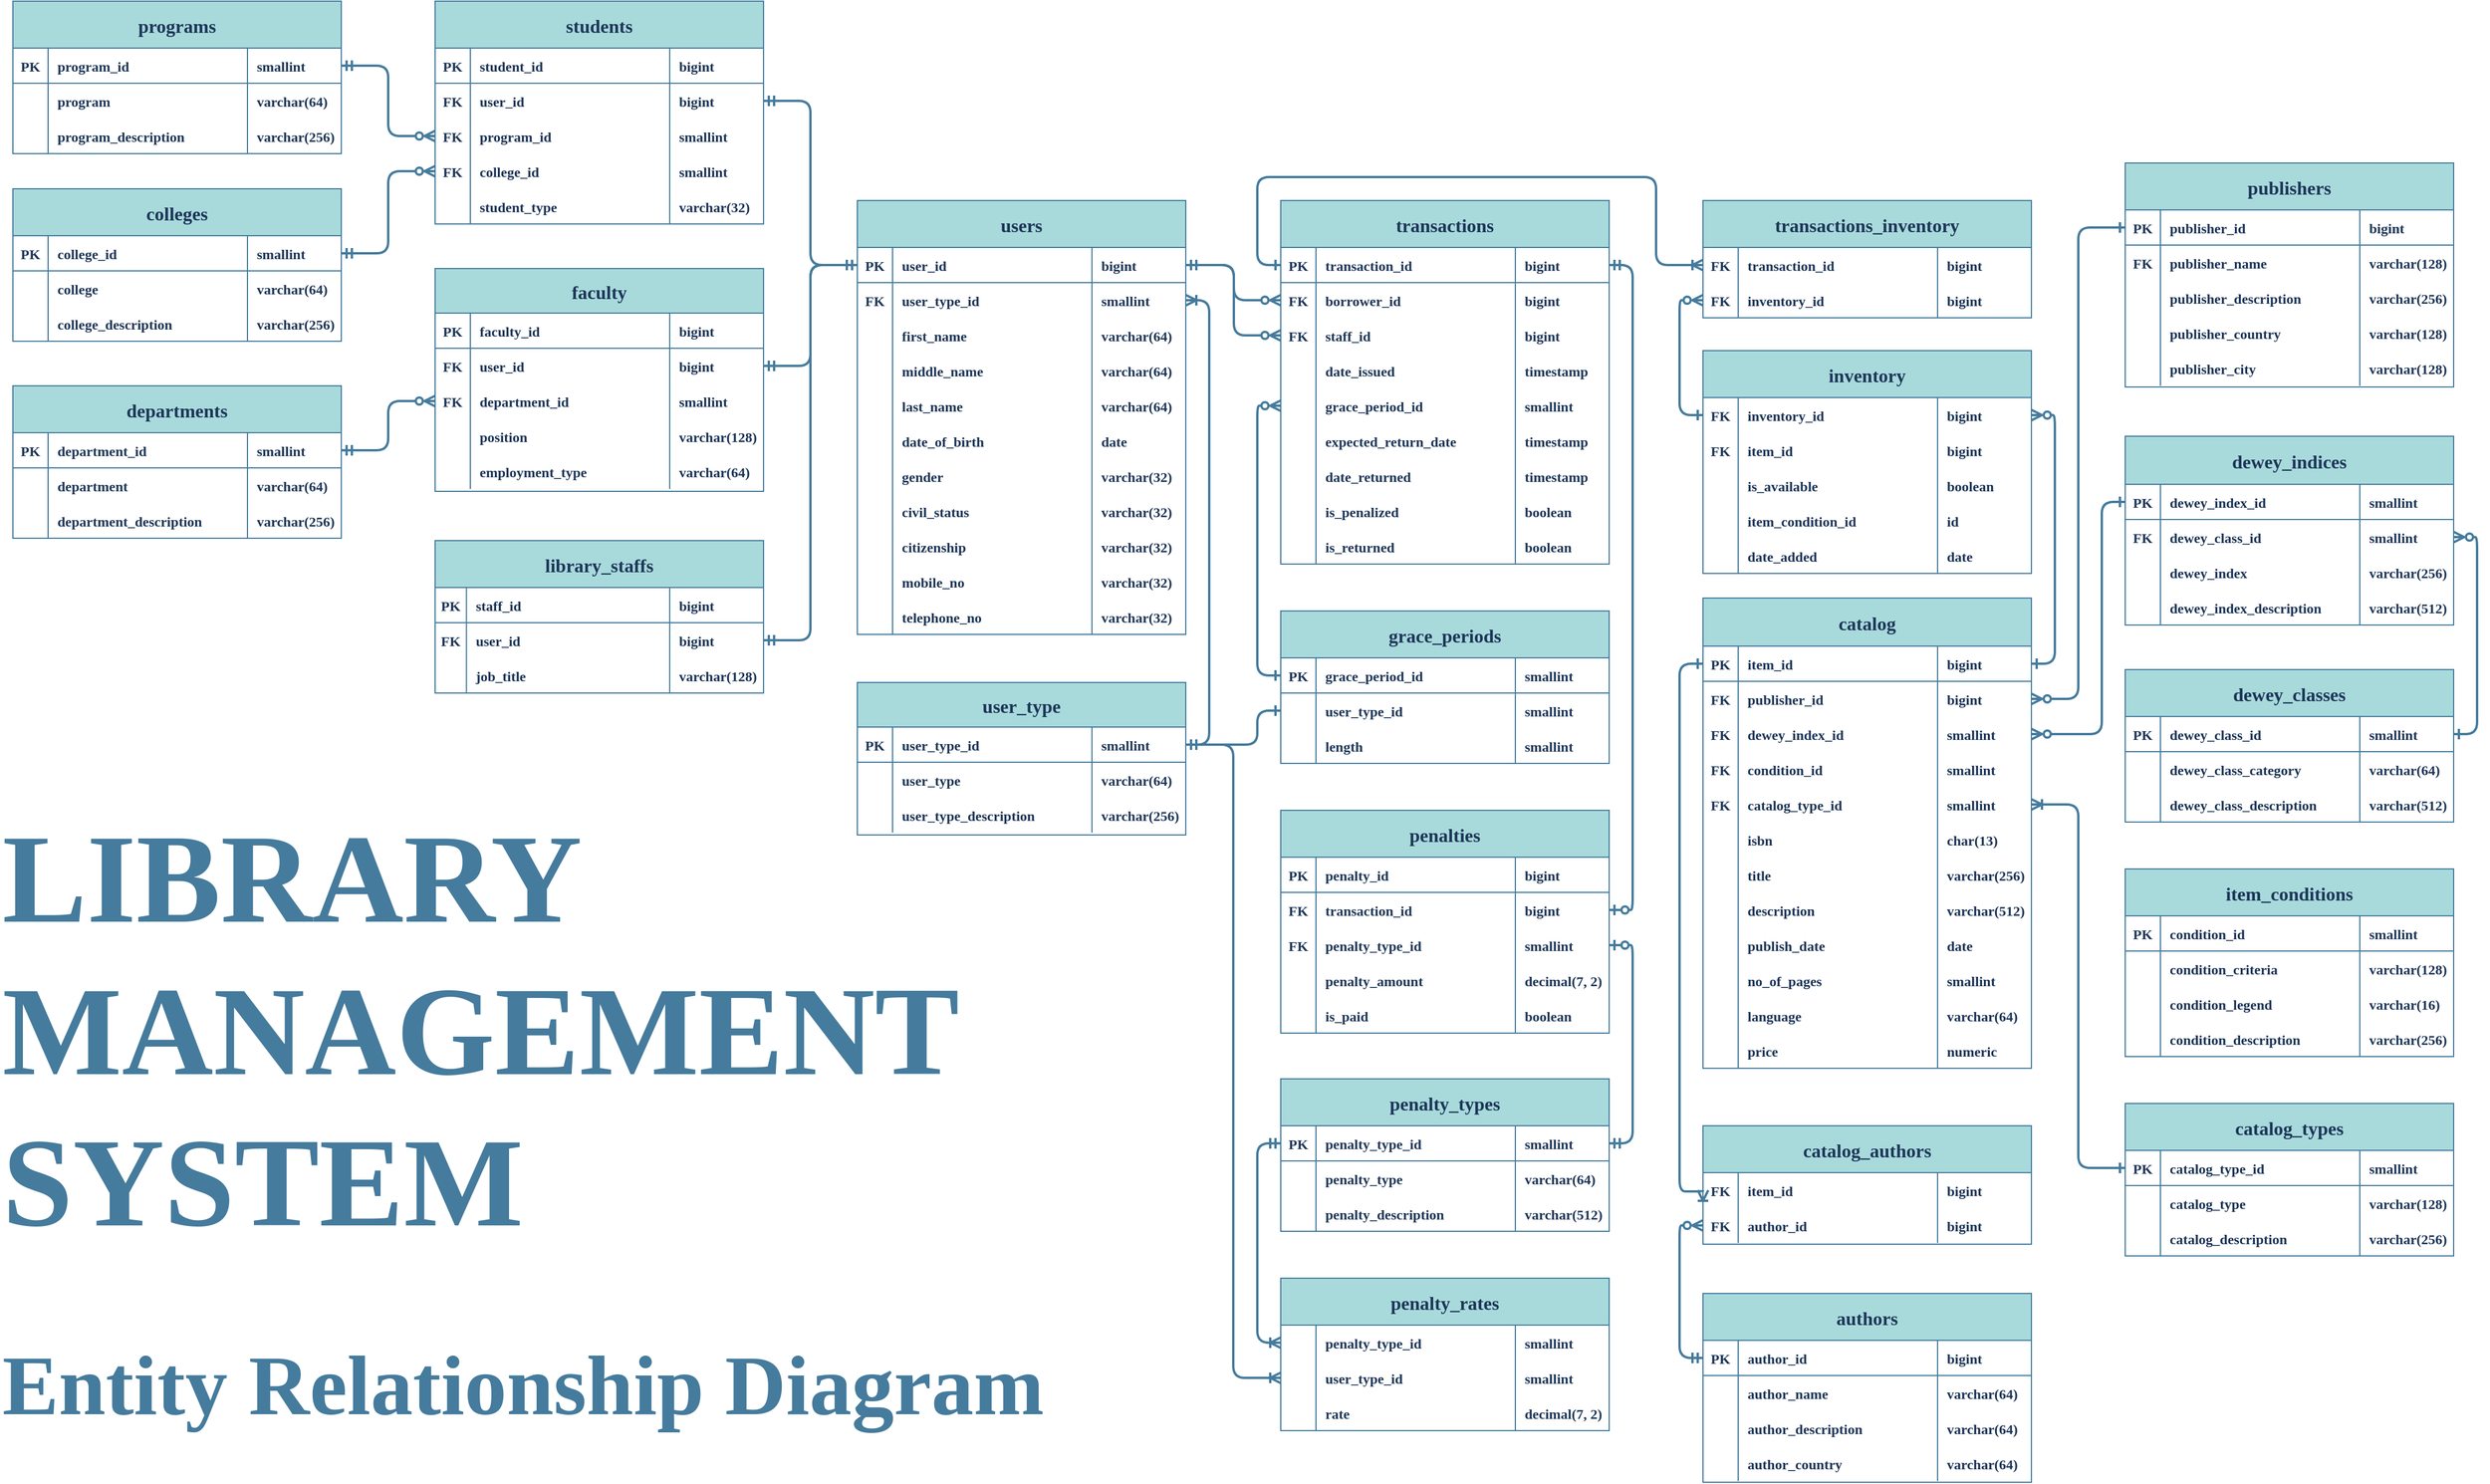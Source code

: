 <mxfile version="20.7.4" type="device"><diagram id="gYEHlmvxMIE9Tv8vBbEL" name="logical_design"><mxGraphModel dx="5107" dy="3100" grid="0" gridSize="10" guides="1" tooltips="1" connect="1" arrows="1" fold="1" page="1" pageScale="1" pageWidth="850" pageHeight="1100" math="0" shadow="0"><root><mxCell id="0"/><mxCell id="1" parent="0"/><mxCell id="4WbOpvqpC0ObOfrn7QN4-1" value="transactions" style="shape=table;startSize=40;container=1;collapsible=1;childLayout=tableLayout;fixedRows=1;rowLines=0;fontStyle=1;align=center;resizeLast=1;rounded=0;labelBackgroundColor=none;fillColor=#A8DADC;strokeColor=#457B9D;fontColor=#1D3557;fontFamily=Source Sans Pro;fontSource=https%3A%2F%2Ffonts.googleapis.com%2Fcss%3Ffamily%3DSource%2BSans%2BPro;fontSize=16;spacing=2;spacingLeft=0;spacingBottom=0;spacingRight=0;labelBorderColor=none;autosize=1;noLabel=0;" parent="1" vertex="1"><mxGeometry x="200" y="160" width="280" height="310" as="geometry"><mxRectangle x="270" y="230" width="120" height="30" as="alternateBounds"/></mxGeometry></mxCell><mxCell id="4WbOpvqpC0ObOfrn7QN4-2" value="" style="shape=tableRow;horizontal=0;startSize=0;swimlaneHead=0;swimlaneBody=0;fillColor=none;collapsible=0;dropTarget=0;points=[[0,0.5],[1,0.5]];portConstraint=eastwest;top=0;left=0;right=0;bottom=1;rounded=0;labelBackgroundColor=none;strokeColor=#457B9D;fontColor=#1D3557;fontFamily=Source Sans Pro;fontSource=https%3A%2F%2Ffonts.googleapis.com%2Fcss%3Ffamily%3DSource%2BSans%2BPro;spacingBottom=0;spacingRight=0;fontStyle=1" parent="4WbOpvqpC0ObOfrn7QN4-1" vertex="1"><mxGeometry y="40" width="280" height="30" as="geometry"/></mxCell><mxCell id="4WbOpvqpC0ObOfrn7QN4-3" value="PK" style="shape=partialRectangle;connectable=0;fillColor=none;top=0;left=0;bottom=0;right=0;fontStyle=1;overflow=hidden;rounded=0;labelBackgroundColor=none;strokeColor=#457B9D;fontColor=#1D3557;fontFamily=Source Sans Pro;fontSource=https%3A%2F%2Ffonts.googleapis.com%2Fcss%3Ffamily%3DSource%2BSans%2BPro;spacingBottom=0;spacingRight=0;" parent="4WbOpvqpC0ObOfrn7QN4-2" vertex="1"><mxGeometry width="30" height="30" as="geometry"><mxRectangle width="30" height="30" as="alternateBounds"/></mxGeometry></mxCell><mxCell id="4WbOpvqpC0ObOfrn7QN4-4" value="transaction_id" style="shape=partialRectangle;connectable=0;fillColor=none;top=0;left=0;bottom=0;right=0;align=left;spacingLeft=6;fontStyle=1;overflow=hidden;rounded=0;labelBackgroundColor=none;strokeColor=#457B9D;fontColor=#1D3557;fontFamily=Source Sans Pro;fontSource=https%3A%2F%2Ffonts.googleapis.com%2Fcss%3Ffamily%3DSource%2BSans%2BPro;spacingBottom=0;spacingRight=0;" parent="4WbOpvqpC0ObOfrn7QN4-2" vertex="1"><mxGeometry x="30" width="170" height="30" as="geometry"><mxRectangle width="170" height="30" as="alternateBounds"/></mxGeometry></mxCell><mxCell id="4WbOpvqpC0ObOfrn7QN4-14" value="bigint" style="shape=partialRectangle;connectable=0;fillColor=none;top=0;left=0;bottom=0;right=0;align=left;spacingLeft=6;fontStyle=1;overflow=hidden;rounded=0;labelBackgroundColor=none;strokeColor=#457B9D;fontColor=#1D3557;fontFamily=Source Sans Pro;fontSource=https%3A%2F%2Ffonts.googleapis.com%2Fcss%3Ffamily%3DSource%2BSans%2BPro;spacingBottom=0;spacingRight=0;" parent="4WbOpvqpC0ObOfrn7QN4-2" vertex="1"><mxGeometry x="200" width="80" height="30" as="geometry"><mxRectangle width="80" height="30" as="alternateBounds"/></mxGeometry></mxCell><mxCell id="4WbOpvqpC0ObOfrn7QN4-5" value="" style="shape=tableRow;horizontal=0;startSize=0;swimlaneHead=0;swimlaneBody=0;fillColor=none;collapsible=0;dropTarget=0;points=[[0,0.5],[1,0.5]];portConstraint=eastwest;top=0;left=0;right=0;bottom=0;rounded=0;labelBackgroundColor=none;strokeColor=#457B9D;fontColor=#1D3557;fontFamily=Source Sans Pro;fontSource=https%3A%2F%2Ffonts.googleapis.com%2Fcss%3Ffamily%3DSource%2BSans%2BPro;spacingBottom=0;spacingRight=0;fontStyle=1" parent="4WbOpvqpC0ObOfrn7QN4-1" vertex="1"><mxGeometry y="70" width="280" height="30" as="geometry"/></mxCell><mxCell id="4WbOpvqpC0ObOfrn7QN4-6" value="FK" style="shape=partialRectangle;connectable=0;fillColor=none;top=0;left=0;bottom=0;right=0;editable=1;overflow=hidden;rounded=0;labelBackgroundColor=none;strokeColor=#457B9D;fontColor=#1D3557;fontFamily=Source Sans Pro;fontSource=https%3A%2F%2Ffonts.googleapis.com%2Fcss%3Ffamily%3DSource%2BSans%2BPro;spacingBottom=0;spacingRight=0;fontStyle=1" parent="4WbOpvqpC0ObOfrn7QN4-5" vertex="1"><mxGeometry width="30" height="30" as="geometry"><mxRectangle width="30" height="30" as="alternateBounds"/></mxGeometry></mxCell><mxCell id="4WbOpvqpC0ObOfrn7QN4-7" value="borrower_id" style="shape=partialRectangle;connectable=0;fillColor=none;top=0;left=0;bottom=0;right=0;align=left;spacingLeft=6;overflow=hidden;rounded=0;labelBackgroundColor=none;strokeColor=#457B9D;fontColor=#1D3557;fontFamily=Source Sans Pro;fontSource=https%3A%2F%2Ffonts.googleapis.com%2Fcss%3Ffamily%3DSource%2BSans%2BPro;spacingBottom=0;spacingRight=0;fontStyle=1" parent="4WbOpvqpC0ObOfrn7QN4-5" vertex="1"><mxGeometry x="30" width="170" height="30" as="geometry"><mxRectangle width="170" height="30" as="alternateBounds"/></mxGeometry></mxCell><mxCell id="4WbOpvqpC0ObOfrn7QN4-15" value="bigint" style="shape=partialRectangle;connectable=0;fillColor=none;top=0;left=0;bottom=0;right=0;align=left;spacingLeft=6;overflow=hidden;rounded=0;labelBackgroundColor=none;strokeColor=#457B9D;fontColor=#1D3557;fontFamily=Source Sans Pro;fontSource=https%3A%2F%2Ffonts.googleapis.com%2Fcss%3Ffamily%3DSource%2BSans%2BPro;spacingBottom=0;spacingRight=0;fontStyle=1" parent="4WbOpvqpC0ObOfrn7QN4-5" vertex="1"><mxGeometry x="200" width="80" height="30" as="geometry"><mxRectangle width="80" height="30" as="alternateBounds"/></mxGeometry></mxCell><mxCell id="4WbOpvqpC0ObOfrn7QN4-8" value="" style="shape=tableRow;horizontal=0;startSize=0;swimlaneHead=0;swimlaneBody=0;fillColor=none;collapsible=0;dropTarget=0;points=[[0,0.5],[1,0.5]];portConstraint=eastwest;top=0;left=0;right=0;bottom=0;rounded=0;labelBackgroundColor=none;strokeColor=#457B9D;fontColor=#1D3557;fontFamily=Source Sans Pro;fontSource=https%3A%2F%2Ffonts.googleapis.com%2Fcss%3Ffamily%3DSource%2BSans%2BPro;spacingBottom=0;spacingRight=0;fontStyle=1" parent="4WbOpvqpC0ObOfrn7QN4-1" vertex="1"><mxGeometry y="100" width="280" height="30" as="geometry"/></mxCell><mxCell id="4WbOpvqpC0ObOfrn7QN4-9" value="FK" style="shape=partialRectangle;connectable=0;fillColor=none;top=0;left=0;bottom=0;right=0;editable=1;overflow=hidden;rounded=0;labelBackgroundColor=none;strokeColor=#457B9D;fontColor=#1D3557;fontFamily=Source Sans Pro;fontSource=https%3A%2F%2Ffonts.googleapis.com%2Fcss%3Ffamily%3DSource%2BSans%2BPro;spacingBottom=0;spacingRight=0;fontStyle=1" parent="4WbOpvqpC0ObOfrn7QN4-8" vertex="1"><mxGeometry width="30" height="30" as="geometry"><mxRectangle width="30" height="30" as="alternateBounds"/></mxGeometry></mxCell><mxCell id="4WbOpvqpC0ObOfrn7QN4-10" value="staff_id" style="shape=partialRectangle;connectable=0;fillColor=none;top=0;left=0;bottom=0;right=0;align=left;spacingLeft=6;overflow=hidden;rounded=0;labelBackgroundColor=none;strokeColor=#457B9D;fontColor=#1D3557;fontFamily=Source Sans Pro;fontSource=https%3A%2F%2Ffonts.googleapis.com%2Fcss%3Ffamily%3DSource%2BSans%2BPro;spacingBottom=0;spacingRight=0;fontStyle=1" parent="4WbOpvqpC0ObOfrn7QN4-8" vertex="1"><mxGeometry x="30" width="170" height="30" as="geometry"><mxRectangle width="170" height="30" as="alternateBounds"/></mxGeometry></mxCell><mxCell id="4WbOpvqpC0ObOfrn7QN4-16" value="bigint" style="shape=partialRectangle;connectable=0;fillColor=none;top=0;left=0;bottom=0;right=0;align=left;spacingLeft=6;overflow=hidden;rounded=0;labelBackgroundColor=none;strokeColor=#457B9D;fontColor=#1D3557;fontFamily=Source Sans Pro;fontSource=https%3A%2F%2Ffonts.googleapis.com%2Fcss%3Ffamily%3DSource%2BSans%2BPro;spacingBottom=0;spacingRight=0;fontStyle=1" parent="4WbOpvqpC0ObOfrn7QN4-8" vertex="1"><mxGeometry x="200" width="80" height="30" as="geometry"><mxRectangle width="80" height="30" as="alternateBounds"/></mxGeometry></mxCell><mxCell id="nm6RdreQBbaI5tvj3kHW-27" style="shape=tableRow;horizontal=0;startSize=0;swimlaneHead=0;swimlaneBody=0;fillColor=none;collapsible=0;dropTarget=0;points=[[0,0.5],[1,0.5]];portConstraint=eastwest;top=0;left=0;right=0;bottom=0;rounded=0;labelBackgroundColor=none;strokeColor=#457B9D;fontColor=#1D3557;fontFamily=Source Sans Pro;fontSource=https%3A%2F%2Ffonts.googleapis.com%2Fcss%3Ffamily%3DSource%2BSans%2BPro;spacingBottom=0;spacingRight=0;fontStyle=1" parent="4WbOpvqpC0ObOfrn7QN4-1" vertex="1"><mxGeometry y="130" width="280" height="30" as="geometry"/></mxCell><mxCell id="nm6RdreQBbaI5tvj3kHW-28" style="shape=partialRectangle;connectable=0;fillColor=none;top=0;left=0;bottom=0;right=0;editable=1;overflow=hidden;rounded=0;labelBackgroundColor=none;strokeColor=#457B9D;fontColor=#1D3557;fontFamily=Source Sans Pro;fontSource=https%3A%2F%2Ffonts.googleapis.com%2Fcss%3Ffamily%3DSource%2BSans%2BPro;spacingBottom=0;spacingRight=0;fontStyle=1" parent="nm6RdreQBbaI5tvj3kHW-27" vertex="1"><mxGeometry width="30" height="30" as="geometry"><mxRectangle width="30" height="30" as="alternateBounds"/></mxGeometry></mxCell><mxCell id="nm6RdreQBbaI5tvj3kHW-29" value="date_issued" style="shape=partialRectangle;connectable=0;fillColor=none;top=0;left=0;bottom=0;right=0;align=left;spacingLeft=6;overflow=hidden;rounded=0;labelBackgroundColor=none;strokeColor=#457B9D;fontColor=#1D3557;fontFamily=Source Sans Pro;fontSource=https%3A%2F%2Ffonts.googleapis.com%2Fcss%3Ffamily%3DSource%2BSans%2BPro;spacingBottom=0;spacingRight=0;fontStyle=1" parent="nm6RdreQBbaI5tvj3kHW-27" vertex="1"><mxGeometry x="30" width="170" height="30" as="geometry"><mxRectangle width="170" height="30" as="alternateBounds"/></mxGeometry></mxCell><mxCell id="nm6RdreQBbaI5tvj3kHW-30" value="timestamp" style="shape=partialRectangle;connectable=0;fillColor=none;top=0;left=0;bottom=0;right=0;align=left;spacingLeft=6;overflow=hidden;rounded=0;labelBackgroundColor=none;strokeColor=#457B9D;fontColor=#1D3557;fontFamily=Source Sans Pro;fontSource=https%3A%2F%2Ffonts.googleapis.com%2Fcss%3Ffamily%3DSource%2BSans%2BPro;spacingBottom=0;spacingRight=0;fontStyle=1" parent="nm6RdreQBbaI5tvj3kHW-27" vertex="1"><mxGeometry x="200" width="80" height="30" as="geometry"><mxRectangle width="80" height="30" as="alternateBounds"/></mxGeometry></mxCell><mxCell id="nm6RdreQBbaI5tvj3kHW-23" style="shape=tableRow;horizontal=0;startSize=0;swimlaneHead=0;swimlaneBody=0;fillColor=none;collapsible=0;dropTarget=0;points=[[0,0.5],[1,0.5]];portConstraint=eastwest;top=0;left=0;right=0;bottom=0;rounded=0;labelBackgroundColor=none;strokeColor=#457B9D;fontColor=#1D3557;fontFamily=Source Sans Pro;fontSource=https%3A%2F%2Ffonts.googleapis.com%2Fcss%3Ffamily%3DSource%2BSans%2BPro;spacingBottom=0;spacingRight=0;fontStyle=1" parent="4WbOpvqpC0ObOfrn7QN4-1" vertex="1"><mxGeometry y="160" width="280" height="30" as="geometry"/></mxCell><mxCell id="nm6RdreQBbaI5tvj3kHW-24" style="shape=partialRectangle;connectable=0;fillColor=none;top=0;left=0;bottom=0;right=0;editable=1;overflow=hidden;rounded=0;labelBackgroundColor=none;strokeColor=#457B9D;fontColor=#1D3557;fontFamily=Source Sans Pro;fontSource=https%3A%2F%2Ffonts.googleapis.com%2Fcss%3Ffamily%3DSource%2BSans%2BPro;spacingBottom=0;spacingRight=0;fontStyle=1" parent="nm6RdreQBbaI5tvj3kHW-23" vertex="1"><mxGeometry width="30" height="30" as="geometry"><mxRectangle width="30" height="30" as="alternateBounds"/></mxGeometry></mxCell><mxCell id="nm6RdreQBbaI5tvj3kHW-25" value="grace_period_id" style="shape=partialRectangle;connectable=0;fillColor=none;top=0;left=0;bottom=0;right=0;align=left;spacingLeft=6;overflow=hidden;rounded=0;labelBackgroundColor=none;strokeColor=#457B9D;fontColor=#1D3557;fontFamily=Source Sans Pro;fontSource=https%3A%2F%2Ffonts.googleapis.com%2Fcss%3Ffamily%3DSource%2BSans%2BPro;spacingBottom=0;spacingRight=0;fontStyle=1" parent="nm6RdreQBbaI5tvj3kHW-23" vertex="1"><mxGeometry x="30" width="170" height="30" as="geometry"><mxRectangle width="170" height="30" as="alternateBounds"/></mxGeometry></mxCell><mxCell id="nm6RdreQBbaI5tvj3kHW-26" value="smallint" style="shape=partialRectangle;connectable=0;fillColor=none;top=0;left=0;bottom=0;right=0;align=left;spacingLeft=6;overflow=hidden;rounded=0;labelBackgroundColor=none;strokeColor=#457B9D;fontColor=#1D3557;fontFamily=Source Sans Pro;fontSource=https%3A%2F%2Ffonts.googleapis.com%2Fcss%3Ffamily%3DSource%2BSans%2BPro;spacingBottom=0;spacingRight=0;fontStyle=1" parent="nm6RdreQBbaI5tvj3kHW-23" vertex="1"><mxGeometry x="200" width="80" height="30" as="geometry"><mxRectangle width="80" height="30" as="alternateBounds"/></mxGeometry></mxCell><mxCell id="nm6RdreQBbaI5tvj3kHW-19" style="shape=tableRow;horizontal=0;startSize=0;swimlaneHead=0;swimlaneBody=0;fillColor=none;collapsible=0;dropTarget=0;points=[[0,0.5],[1,0.5]];portConstraint=eastwest;top=0;left=0;right=0;bottom=0;rounded=0;labelBackgroundColor=none;strokeColor=#457B9D;fontColor=#1D3557;fontFamily=Source Sans Pro;fontSource=https%3A%2F%2Ffonts.googleapis.com%2Fcss%3Ffamily%3DSource%2BSans%2BPro;spacingBottom=0;spacingRight=0;fontStyle=1" parent="4WbOpvqpC0ObOfrn7QN4-1" vertex="1"><mxGeometry y="190" width="280" height="30" as="geometry"/></mxCell><mxCell id="nm6RdreQBbaI5tvj3kHW-20" style="shape=partialRectangle;connectable=0;fillColor=none;top=0;left=0;bottom=0;right=0;editable=1;overflow=hidden;rounded=0;labelBackgroundColor=none;strokeColor=#457B9D;fontColor=#1D3557;fontFamily=Source Sans Pro;fontSource=https%3A%2F%2Ffonts.googleapis.com%2Fcss%3Ffamily%3DSource%2BSans%2BPro;spacingBottom=0;spacingRight=0;fontStyle=1" parent="nm6RdreQBbaI5tvj3kHW-19" vertex="1"><mxGeometry width="30" height="30" as="geometry"><mxRectangle width="30" height="30" as="alternateBounds"/></mxGeometry></mxCell><mxCell id="nm6RdreQBbaI5tvj3kHW-21" value="expected_return_date" style="shape=partialRectangle;connectable=0;fillColor=none;top=0;left=0;bottom=0;right=0;align=left;spacingLeft=6;overflow=hidden;rounded=0;labelBackgroundColor=none;strokeColor=#457B9D;fontColor=#1D3557;fontFamily=Source Sans Pro;fontSource=https%3A%2F%2Ffonts.googleapis.com%2Fcss%3Ffamily%3DSource%2BSans%2BPro;spacingBottom=0;spacingRight=0;fontStyle=1" parent="nm6RdreQBbaI5tvj3kHW-19" vertex="1"><mxGeometry x="30" width="170" height="30" as="geometry"><mxRectangle width="170" height="30" as="alternateBounds"/></mxGeometry></mxCell><mxCell id="nm6RdreQBbaI5tvj3kHW-22" value="timestamp" style="shape=partialRectangle;connectable=0;fillColor=none;top=0;left=0;bottom=0;right=0;align=left;spacingLeft=6;overflow=hidden;rounded=0;labelBackgroundColor=none;strokeColor=#457B9D;fontColor=#1D3557;fontFamily=Source Sans Pro;fontSource=https%3A%2F%2Ffonts.googleapis.com%2Fcss%3Ffamily%3DSource%2BSans%2BPro;spacingBottom=0;spacingRight=0;fontStyle=1" parent="nm6RdreQBbaI5tvj3kHW-19" vertex="1"><mxGeometry x="200" width="80" height="30" as="geometry"><mxRectangle width="80" height="30" as="alternateBounds"/></mxGeometry></mxCell><mxCell id="nm6RdreQBbaI5tvj3kHW-15" style="shape=tableRow;horizontal=0;startSize=0;swimlaneHead=0;swimlaneBody=0;fillColor=none;collapsible=0;dropTarget=0;points=[[0,0.5],[1,0.5]];portConstraint=eastwest;top=0;left=0;right=0;bottom=0;rounded=0;labelBackgroundColor=none;strokeColor=#457B9D;fontColor=#1D3557;fontFamily=Source Sans Pro;fontSource=https%3A%2F%2Ffonts.googleapis.com%2Fcss%3Ffamily%3DSource%2BSans%2BPro;spacingBottom=0;spacingRight=0;fontStyle=1" parent="4WbOpvqpC0ObOfrn7QN4-1" vertex="1"><mxGeometry y="220" width="280" height="30" as="geometry"/></mxCell><mxCell id="nm6RdreQBbaI5tvj3kHW-16" style="shape=partialRectangle;connectable=0;fillColor=none;top=0;left=0;bottom=0;right=0;editable=1;overflow=hidden;rounded=0;labelBackgroundColor=none;strokeColor=#457B9D;fontColor=#1D3557;fontFamily=Source Sans Pro;fontSource=https%3A%2F%2Ffonts.googleapis.com%2Fcss%3Ffamily%3DSource%2BSans%2BPro;spacingBottom=0;spacingRight=0;fontStyle=1" parent="nm6RdreQBbaI5tvj3kHW-15" vertex="1"><mxGeometry width="30" height="30" as="geometry"><mxRectangle width="30" height="30" as="alternateBounds"/></mxGeometry></mxCell><mxCell id="nm6RdreQBbaI5tvj3kHW-17" value="date_returned" style="shape=partialRectangle;connectable=0;fillColor=none;top=0;left=0;bottom=0;right=0;align=left;spacingLeft=6;overflow=hidden;rounded=0;labelBackgroundColor=none;strokeColor=#457B9D;fontColor=#1D3557;fontFamily=Source Sans Pro;fontSource=https%3A%2F%2Ffonts.googleapis.com%2Fcss%3Ffamily%3DSource%2BSans%2BPro;spacingBottom=0;spacingRight=0;fontStyle=1" parent="nm6RdreQBbaI5tvj3kHW-15" vertex="1"><mxGeometry x="30" width="170" height="30" as="geometry"><mxRectangle width="170" height="30" as="alternateBounds"/></mxGeometry></mxCell><mxCell id="nm6RdreQBbaI5tvj3kHW-18" value="timestamp" style="shape=partialRectangle;connectable=0;fillColor=none;top=0;left=0;bottom=0;right=0;align=left;spacingLeft=6;overflow=hidden;rounded=0;labelBackgroundColor=none;strokeColor=#457B9D;fontColor=#1D3557;fontFamily=Source Sans Pro;fontSource=https%3A%2F%2Ffonts.googleapis.com%2Fcss%3Ffamily%3DSource%2BSans%2BPro;spacingBottom=0;spacingRight=0;fontStyle=1" parent="nm6RdreQBbaI5tvj3kHW-15" vertex="1"><mxGeometry x="200" width="80" height="30" as="geometry"><mxRectangle width="80" height="30" as="alternateBounds"/></mxGeometry></mxCell><mxCell id="nm6RdreQBbaI5tvj3kHW-31" style="shape=tableRow;horizontal=0;startSize=0;swimlaneHead=0;swimlaneBody=0;fillColor=none;collapsible=0;dropTarget=0;points=[[0,0.5],[1,0.5]];portConstraint=eastwest;top=0;left=0;right=0;bottom=0;rounded=0;labelBackgroundColor=none;strokeColor=#457B9D;fontColor=#1D3557;fontFamily=Source Sans Pro;fontSource=https%3A%2F%2Ffonts.googleapis.com%2Fcss%3Ffamily%3DSource%2BSans%2BPro;spacingBottom=0;spacingRight=0;fontStyle=1" parent="4WbOpvqpC0ObOfrn7QN4-1" vertex="1"><mxGeometry y="250" width="280" height="30" as="geometry"/></mxCell><mxCell id="nm6RdreQBbaI5tvj3kHW-32" style="shape=partialRectangle;connectable=0;fillColor=none;top=0;left=0;bottom=0;right=0;editable=1;overflow=hidden;rounded=0;labelBackgroundColor=none;strokeColor=#457B9D;fontColor=#1D3557;fontFamily=Source Sans Pro;fontSource=https%3A%2F%2Ffonts.googleapis.com%2Fcss%3Ffamily%3DSource%2BSans%2BPro;spacingBottom=0;spacingRight=0;fontStyle=1" parent="nm6RdreQBbaI5tvj3kHW-31" vertex="1"><mxGeometry width="30" height="30" as="geometry"><mxRectangle width="30" height="30" as="alternateBounds"/></mxGeometry></mxCell><mxCell id="nm6RdreQBbaI5tvj3kHW-33" value="is_penalized" style="shape=partialRectangle;connectable=0;fillColor=none;top=0;left=0;bottom=0;right=0;align=left;spacingLeft=6;overflow=hidden;rounded=0;labelBackgroundColor=none;strokeColor=#457B9D;fontColor=#1D3557;fontFamily=Source Sans Pro;fontSource=https%3A%2F%2Ffonts.googleapis.com%2Fcss%3Ffamily%3DSource%2BSans%2BPro;spacingBottom=0;spacingRight=0;fontStyle=1" parent="nm6RdreQBbaI5tvj3kHW-31" vertex="1"><mxGeometry x="30" width="170" height="30" as="geometry"><mxRectangle width="170" height="30" as="alternateBounds"/></mxGeometry></mxCell><mxCell id="nm6RdreQBbaI5tvj3kHW-34" value="boolean" style="shape=partialRectangle;connectable=0;fillColor=none;top=0;left=0;bottom=0;right=0;align=left;spacingLeft=6;overflow=hidden;rounded=0;labelBackgroundColor=none;strokeColor=#457B9D;fontColor=#1D3557;fontFamily=Source Sans Pro;fontSource=https%3A%2F%2Ffonts.googleapis.com%2Fcss%3Ffamily%3DSource%2BSans%2BPro;spacingBottom=0;spacingRight=0;fontStyle=1" parent="nm6RdreQBbaI5tvj3kHW-31" vertex="1"><mxGeometry x="200" width="80" height="30" as="geometry"><mxRectangle width="80" height="30" as="alternateBounds"/></mxGeometry></mxCell><mxCell id="nm6RdreQBbaI5tvj3kHW-35" style="shape=tableRow;horizontal=0;startSize=0;swimlaneHead=0;swimlaneBody=0;fillColor=none;collapsible=0;dropTarget=0;points=[[0,0.5],[1,0.5]];portConstraint=eastwest;top=0;left=0;right=0;bottom=0;rounded=0;labelBackgroundColor=none;strokeColor=#457B9D;fontColor=#1D3557;fontFamily=Source Sans Pro;fontSource=https%3A%2F%2Ffonts.googleapis.com%2Fcss%3Ffamily%3DSource%2BSans%2BPro;spacingBottom=0;spacingRight=0;fontStyle=1" parent="4WbOpvqpC0ObOfrn7QN4-1" vertex="1"><mxGeometry y="280" width="280" height="30" as="geometry"/></mxCell><mxCell id="nm6RdreQBbaI5tvj3kHW-36" style="shape=partialRectangle;connectable=0;fillColor=none;top=0;left=0;bottom=0;right=0;editable=1;overflow=hidden;rounded=0;labelBackgroundColor=none;strokeColor=#457B9D;fontColor=#1D3557;fontFamily=Source Sans Pro;fontSource=https%3A%2F%2Ffonts.googleapis.com%2Fcss%3Ffamily%3DSource%2BSans%2BPro;spacingBottom=0;spacingRight=0;fontStyle=1" parent="nm6RdreQBbaI5tvj3kHW-35" vertex="1"><mxGeometry width="30" height="30" as="geometry"><mxRectangle width="30" height="30" as="alternateBounds"/></mxGeometry></mxCell><mxCell id="nm6RdreQBbaI5tvj3kHW-37" value="is_returned" style="shape=partialRectangle;connectable=0;fillColor=none;top=0;left=0;bottom=0;right=0;align=left;spacingLeft=6;overflow=hidden;rounded=0;labelBackgroundColor=none;strokeColor=#457B9D;fontColor=#1D3557;fontFamily=Source Sans Pro;fontSource=https%3A%2F%2Ffonts.googleapis.com%2Fcss%3Ffamily%3DSource%2BSans%2BPro;spacingBottom=0;spacingRight=0;fontStyle=1" parent="nm6RdreQBbaI5tvj3kHW-35" vertex="1"><mxGeometry x="30" width="170" height="30" as="geometry"><mxRectangle width="170" height="30" as="alternateBounds"/></mxGeometry></mxCell><mxCell id="nm6RdreQBbaI5tvj3kHW-38" value="boolean" style="shape=partialRectangle;connectable=0;fillColor=none;top=0;left=0;bottom=0;right=0;align=left;spacingLeft=6;overflow=hidden;rounded=0;labelBackgroundColor=none;strokeColor=#457B9D;fontColor=#1D3557;fontFamily=Source Sans Pro;fontSource=https%3A%2F%2Ffonts.googleapis.com%2Fcss%3Ffamily%3DSource%2BSans%2BPro;spacingBottom=0;spacingRight=0;fontStyle=1" parent="nm6RdreQBbaI5tvj3kHW-35" vertex="1"><mxGeometry x="200" width="80" height="30" as="geometry"><mxRectangle width="80" height="30" as="alternateBounds"/></mxGeometry></mxCell><mxCell id="4WbOpvqpC0ObOfrn7QN4-22" value="transactions_inventory" style="shape=table;startSize=40;container=1;collapsible=1;childLayout=tableLayout;fixedRows=1;rowLines=0;fontStyle=1;align=center;resizeLast=1;rounded=0;labelBackgroundColor=none;fillColor=#A8DADC;strokeColor=#457B9D;fontColor=#1D3557;fontFamily=Source Sans Pro;fontSource=https%3A%2F%2Ffonts.googleapis.com%2Fcss%3Ffamily%3DSource%2BSans%2BPro;fontSize=16;spacing=2;spacingLeft=0;spacingBottom=0;spacingRight=0;labelBorderColor=none;autosize=1;noLabel=0;" parent="1" vertex="1"><mxGeometry x="560" y="160" width="280" height="100" as="geometry"><mxRectangle x="270" y="230" width="120" height="30" as="alternateBounds"/></mxGeometry></mxCell><mxCell id="4WbOpvqpC0ObOfrn7QN4-27" value="" style="shape=tableRow;horizontal=0;startSize=0;swimlaneHead=0;swimlaneBody=0;fillColor=none;collapsible=0;dropTarget=0;points=[[0,0.5],[1,0.5]];portConstraint=eastwest;top=0;left=0;right=0;bottom=0;rounded=0;labelBackgroundColor=none;strokeColor=#457B9D;fontColor=#1D3557;fontFamily=Source Sans Pro;fontSource=https%3A%2F%2Ffonts.googleapis.com%2Fcss%3Ffamily%3DSource%2BSans%2BPro;spacingBottom=0;spacingRight=0;fontStyle=1" parent="4WbOpvqpC0ObOfrn7QN4-22" vertex="1"><mxGeometry y="40" width="280" height="30" as="geometry"/></mxCell><mxCell id="4WbOpvqpC0ObOfrn7QN4-28" value="FK" style="shape=partialRectangle;connectable=0;fillColor=none;top=0;left=0;bottom=0;right=0;editable=1;overflow=hidden;rounded=0;labelBackgroundColor=none;strokeColor=#457B9D;fontColor=#1D3557;fontFamily=Source Sans Pro;fontSource=https%3A%2F%2Ffonts.googleapis.com%2Fcss%3Ffamily%3DSource%2BSans%2BPro;spacingBottom=0;spacingRight=0;fontStyle=1" parent="4WbOpvqpC0ObOfrn7QN4-27" vertex="1"><mxGeometry width="30" height="30" as="geometry"><mxRectangle width="30" height="30" as="alternateBounds"/></mxGeometry></mxCell><mxCell id="4WbOpvqpC0ObOfrn7QN4-29" value="transaction_id" style="shape=partialRectangle;connectable=0;fillColor=none;top=0;left=0;bottom=0;right=0;align=left;spacingLeft=6;overflow=hidden;rounded=0;labelBackgroundColor=none;strokeColor=#457B9D;fontColor=#1D3557;fontFamily=Source Sans Pro;fontSource=https%3A%2F%2Ffonts.googleapis.com%2Fcss%3Ffamily%3DSource%2BSans%2BPro;spacingBottom=0;spacingRight=0;fontStyle=1" parent="4WbOpvqpC0ObOfrn7QN4-27" vertex="1"><mxGeometry x="30" width="170" height="30" as="geometry"><mxRectangle width="170" height="30" as="alternateBounds"/></mxGeometry></mxCell><mxCell id="4WbOpvqpC0ObOfrn7QN4-30" value="bigint" style="shape=partialRectangle;connectable=0;fillColor=none;top=0;left=0;bottom=0;right=0;align=left;spacingLeft=6;overflow=hidden;rounded=0;labelBackgroundColor=none;strokeColor=#457B9D;fontColor=#1D3557;fontFamily=Source Sans Pro;fontSource=https%3A%2F%2Ffonts.googleapis.com%2Fcss%3Ffamily%3DSource%2BSans%2BPro;spacingBottom=0;spacingRight=0;fontStyle=1" parent="4WbOpvqpC0ObOfrn7QN4-27" vertex="1"><mxGeometry x="200" width="80" height="30" as="geometry"><mxRectangle width="80" height="30" as="alternateBounds"/></mxGeometry></mxCell><mxCell id="4WbOpvqpC0ObOfrn7QN4-31" value="" style="shape=tableRow;horizontal=0;startSize=0;swimlaneHead=0;swimlaneBody=0;fillColor=none;collapsible=0;dropTarget=0;points=[[0,0.5],[1,0.5]];portConstraint=eastwest;top=0;left=0;right=0;bottom=0;rounded=0;labelBackgroundColor=none;strokeColor=#457B9D;fontColor=#1D3557;fontFamily=Source Sans Pro;fontSource=https%3A%2F%2Ffonts.googleapis.com%2Fcss%3Ffamily%3DSource%2BSans%2BPro;spacingBottom=0;spacingRight=0;fontStyle=1" parent="4WbOpvqpC0ObOfrn7QN4-22" vertex="1"><mxGeometry y="70" width="280" height="30" as="geometry"/></mxCell><mxCell id="4WbOpvqpC0ObOfrn7QN4-32" value="FK" style="shape=partialRectangle;connectable=0;fillColor=none;top=0;left=0;bottom=0;right=0;editable=1;overflow=hidden;rounded=0;labelBackgroundColor=none;strokeColor=#457B9D;fontColor=#1D3557;fontFamily=Source Sans Pro;fontSource=https%3A%2F%2Ffonts.googleapis.com%2Fcss%3Ffamily%3DSource%2BSans%2BPro;spacingBottom=0;spacingRight=0;fontStyle=1" parent="4WbOpvqpC0ObOfrn7QN4-31" vertex="1"><mxGeometry width="30" height="30" as="geometry"><mxRectangle width="30" height="30" as="alternateBounds"/></mxGeometry></mxCell><mxCell id="4WbOpvqpC0ObOfrn7QN4-33" value="inventory_id" style="shape=partialRectangle;connectable=0;fillColor=none;top=0;left=0;bottom=0;right=0;align=left;spacingLeft=6;overflow=hidden;rounded=0;labelBackgroundColor=none;strokeColor=#457B9D;fontColor=#1D3557;fontFamily=Source Sans Pro;fontSource=https%3A%2F%2Ffonts.googleapis.com%2Fcss%3Ffamily%3DSource%2BSans%2BPro;spacingBottom=0;spacingRight=0;fontStyle=1" parent="4WbOpvqpC0ObOfrn7QN4-31" vertex="1"><mxGeometry x="30" width="170" height="30" as="geometry"><mxRectangle width="170" height="30" as="alternateBounds"/></mxGeometry></mxCell><mxCell id="4WbOpvqpC0ObOfrn7QN4-34" value="bigint" style="shape=partialRectangle;connectable=0;fillColor=none;top=0;left=0;bottom=0;right=0;align=left;spacingLeft=6;overflow=hidden;rounded=0;labelBackgroundColor=none;strokeColor=#457B9D;fontColor=#1D3557;fontFamily=Source Sans Pro;fontSource=https%3A%2F%2Ffonts.googleapis.com%2Fcss%3Ffamily%3DSource%2BSans%2BPro;spacingBottom=0;spacingRight=0;fontStyle=1" parent="4WbOpvqpC0ObOfrn7QN4-31" vertex="1"><mxGeometry x="200" width="80" height="30" as="geometry"><mxRectangle width="80" height="30" as="alternateBounds"/></mxGeometry></mxCell><mxCell id="4WbOpvqpC0ObOfrn7QN4-39" value="inventory" style="shape=table;startSize=40;container=1;collapsible=1;childLayout=tableLayout;fixedRows=1;rowLines=0;fontStyle=1;align=center;resizeLast=1;rounded=0;labelBackgroundColor=none;fillColor=#A8DADC;strokeColor=#457B9D;fontColor=#1D3557;fontFamily=Source Sans Pro;fontSource=https%3A%2F%2Ffonts.googleapis.com%2Fcss%3Ffamily%3DSource%2BSans%2BPro;fontSize=16;spacing=2;spacingLeft=0;spacingBottom=0;spacingRight=0;labelBorderColor=none;autosize=1;noLabel=0;" parent="1" vertex="1"><mxGeometry x="560" y="288" width="280" height="190" as="geometry"><mxRectangle x="270" y="230" width="120" height="30" as="alternateBounds"/></mxGeometry></mxCell><mxCell id="4WbOpvqpC0ObOfrn7QN4-44" value="" style="shape=tableRow;horizontal=0;startSize=0;swimlaneHead=0;swimlaneBody=0;fillColor=none;collapsible=0;dropTarget=0;points=[[0,0.5],[1,0.5]];portConstraint=eastwest;top=0;left=0;right=0;bottom=0;rounded=0;labelBackgroundColor=none;strokeColor=#457B9D;fontColor=#1D3557;fontFamily=Source Sans Pro;fontSource=https%3A%2F%2Ffonts.googleapis.com%2Fcss%3Ffamily%3DSource%2BSans%2BPro;spacingBottom=0;spacingRight=0;fontStyle=1" parent="4WbOpvqpC0ObOfrn7QN4-39" vertex="1"><mxGeometry y="40" width="280" height="30" as="geometry"/></mxCell><mxCell id="4WbOpvqpC0ObOfrn7QN4-45" value="FK" style="shape=partialRectangle;connectable=0;fillColor=none;top=0;left=0;bottom=0;right=0;editable=1;overflow=hidden;rounded=0;labelBackgroundColor=none;strokeColor=#457B9D;fontColor=#1D3557;fontFamily=Source Sans Pro;fontSource=https%3A%2F%2Ffonts.googleapis.com%2Fcss%3Ffamily%3DSource%2BSans%2BPro;spacingBottom=0;spacingRight=0;fontStyle=1" parent="4WbOpvqpC0ObOfrn7QN4-44" vertex="1"><mxGeometry width="30" height="30" as="geometry"><mxRectangle width="30" height="30" as="alternateBounds"/></mxGeometry></mxCell><mxCell id="4WbOpvqpC0ObOfrn7QN4-46" value="inventory_id" style="shape=partialRectangle;connectable=0;fillColor=none;top=0;left=0;bottom=0;right=0;align=left;spacingLeft=6;overflow=hidden;rounded=0;labelBackgroundColor=none;strokeColor=#457B9D;fontColor=#1D3557;fontFamily=Source Sans Pro;fontSource=https%3A%2F%2Ffonts.googleapis.com%2Fcss%3Ffamily%3DSource%2BSans%2BPro;spacingBottom=0;spacingRight=0;fontStyle=1" parent="4WbOpvqpC0ObOfrn7QN4-44" vertex="1"><mxGeometry x="30" width="170" height="30" as="geometry"><mxRectangle width="170" height="30" as="alternateBounds"/></mxGeometry></mxCell><mxCell id="4WbOpvqpC0ObOfrn7QN4-47" value="bigint" style="shape=partialRectangle;connectable=0;fillColor=none;top=0;left=0;bottom=0;right=0;align=left;spacingLeft=6;overflow=hidden;rounded=0;labelBackgroundColor=none;strokeColor=#457B9D;fontColor=#1D3557;fontFamily=Source Sans Pro;fontSource=https%3A%2F%2Ffonts.googleapis.com%2Fcss%3Ffamily%3DSource%2BSans%2BPro;spacingBottom=0;spacingRight=0;fontStyle=1" parent="4WbOpvqpC0ObOfrn7QN4-44" vertex="1"><mxGeometry x="200" width="80" height="30" as="geometry"><mxRectangle width="80" height="30" as="alternateBounds"/></mxGeometry></mxCell><mxCell id="SCpGR0DpZ3VhxfLbsxE1-1" style="shape=tableRow;horizontal=0;startSize=0;swimlaneHead=0;swimlaneBody=0;fillColor=none;collapsible=0;dropTarget=0;points=[[0,0.5],[1,0.5]];portConstraint=eastwest;top=0;left=0;right=0;bottom=0;rounded=0;labelBackgroundColor=none;strokeColor=#457B9D;fontColor=#1D3557;fontFamily=Source Sans Pro;fontSource=https%3A%2F%2Ffonts.googleapis.com%2Fcss%3Ffamily%3DSource%2BSans%2BPro;spacingBottom=0;spacingRight=0;fontStyle=1" parent="4WbOpvqpC0ObOfrn7QN4-39" vertex="1"><mxGeometry y="70" width="280" height="30" as="geometry"/></mxCell><mxCell id="SCpGR0DpZ3VhxfLbsxE1-2" value="FK" style="shape=partialRectangle;connectable=0;fillColor=none;top=0;left=0;bottom=0;right=0;editable=1;overflow=hidden;rounded=0;labelBackgroundColor=none;strokeColor=#457B9D;fontColor=#1D3557;fontFamily=Source Sans Pro;fontSource=https%3A%2F%2Ffonts.googleapis.com%2Fcss%3Ffamily%3DSource%2BSans%2BPro;spacingBottom=0;spacingRight=0;fontStyle=1" parent="SCpGR0DpZ3VhxfLbsxE1-1" vertex="1"><mxGeometry width="30" height="30" as="geometry"><mxRectangle width="30" height="30" as="alternateBounds"/></mxGeometry></mxCell><mxCell id="SCpGR0DpZ3VhxfLbsxE1-3" value="item_id" style="shape=partialRectangle;connectable=0;fillColor=none;top=0;left=0;bottom=0;right=0;align=left;spacingLeft=6;overflow=hidden;rounded=0;labelBackgroundColor=none;strokeColor=#457B9D;fontColor=#1D3557;fontFamily=Source Sans Pro;fontSource=https%3A%2F%2Ffonts.googleapis.com%2Fcss%3Ffamily%3DSource%2BSans%2BPro;spacingBottom=0;spacingRight=0;fontStyle=1" parent="SCpGR0DpZ3VhxfLbsxE1-1" vertex="1"><mxGeometry x="30" width="170" height="30" as="geometry"><mxRectangle width="170" height="30" as="alternateBounds"/></mxGeometry></mxCell><mxCell id="SCpGR0DpZ3VhxfLbsxE1-4" value="bigint" style="shape=partialRectangle;connectable=0;fillColor=none;top=0;left=0;bottom=0;right=0;align=left;spacingLeft=6;overflow=hidden;rounded=0;labelBackgroundColor=none;strokeColor=#457B9D;fontColor=#1D3557;fontFamily=Source Sans Pro;fontSource=https%3A%2F%2Ffonts.googleapis.com%2Fcss%3Ffamily%3DSource%2BSans%2BPro;spacingBottom=0;spacingRight=0;fontStyle=1" parent="SCpGR0DpZ3VhxfLbsxE1-1" vertex="1"><mxGeometry x="200" width="80" height="30" as="geometry"><mxRectangle width="80" height="30" as="alternateBounds"/></mxGeometry></mxCell><mxCell id="BPTeiqBVtO7IL1CDBHLH-1" style="shape=tableRow;horizontal=0;startSize=0;swimlaneHead=0;swimlaneBody=0;fillColor=none;collapsible=0;dropTarget=0;points=[[0,0.5],[1,0.5]];portConstraint=eastwest;top=0;left=0;right=0;bottom=0;rounded=0;labelBackgroundColor=none;strokeColor=#457B9D;fontColor=#1D3557;fontFamily=Source Sans Pro;fontSource=https%3A%2F%2Ffonts.googleapis.com%2Fcss%3Ffamily%3DSource%2BSans%2BPro;spacingBottom=0;spacingRight=0;fontStyle=1" parent="4WbOpvqpC0ObOfrn7QN4-39" vertex="1"><mxGeometry y="100" width="280" height="30" as="geometry"/></mxCell><mxCell id="BPTeiqBVtO7IL1CDBHLH-2" style="shape=partialRectangle;connectable=0;fillColor=none;top=0;left=0;bottom=0;right=0;editable=1;overflow=hidden;rounded=0;labelBackgroundColor=none;strokeColor=#457B9D;fontColor=#1D3557;fontFamily=Source Sans Pro;fontSource=https%3A%2F%2Ffonts.googleapis.com%2Fcss%3Ffamily%3DSource%2BSans%2BPro;spacingBottom=0;spacingRight=0;fontStyle=1" parent="BPTeiqBVtO7IL1CDBHLH-1" vertex="1"><mxGeometry width="30" height="30" as="geometry"><mxRectangle width="30" height="30" as="alternateBounds"/></mxGeometry></mxCell><mxCell id="BPTeiqBVtO7IL1CDBHLH-3" value="is_available" style="shape=partialRectangle;connectable=0;fillColor=none;top=0;left=0;bottom=0;right=0;align=left;spacingLeft=6;overflow=hidden;rounded=0;labelBackgroundColor=none;strokeColor=#457B9D;fontColor=#1D3557;fontFamily=Source Sans Pro;fontSource=https%3A%2F%2Ffonts.googleapis.com%2Fcss%3Ffamily%3DSource%2BSans%2BPro;spacingBottom=0;spacingRight=0;fontStyle=1" parent="BPTeiqBVtO7IL1CDBHLH-1" vertex="1"><mxGeometry x="30" width="170" height="30" as="geometry"><mxRectangle width="170" height="30" as="alternateBounds"/></mxGeometry></mxCell><mxCell id="BPTeiqBVtO7IL1CDBHLH-4" value="boolean" style="shape=partialRectangle;connectable=0;fillColor=none;top=0;left=0;bottom=0;right=0;align=left;spacingLeft=6;overflow=hidden;rounded=0;labelBackgroundColor=none;strokeColor=#457B9D;fontColor=#1D3557;fontFamily=Source Sans Pro;fontSource=https%3A%2F%2Ffonts.googleapis.com%2Fcss%3Ffamily%3DSource%2BSans%2BPro;spacingBottom=0;spacingRight=0;fontStyle=1" parent="BPTeiqBVtO7IL1CDBHLH-1" vertex="1"><mxGeometry x="200" width="80" height="30" as="geometry"><mxRectangle width="80" height="30" as="alternateBounds"/></mxGeometry></mxCell><mxCell id="BPTeiqBVtO7IL1CDBHLH-5" style="shape=tableRow;horizontal=0;startSize=0;swimlaneHead=0;swimlaneBody=0;fillColor=none;collapsible=0;dropTarget=0;points=[[0,0.5],[1,0.5]];portConstraint=eastwest;top=0;left=0;right=0;bottom=0;rounded=0;labelBackgroundColor=none;strokeColor=#457B9D;fontColor=#1D3557;fontFamily=Source Sans Pro;fontSource=https%3A%2F%2Ffonts.googleapis.com%2Fcss%3Ffamily%3DSource%2BSans%2BPro;spacingBottom=0;spacingRight=0;fontStyle=1" parent="4WbOpvqpC0ObOfrn7QN4-39" vertex="1"><mxGeometry y="130" width="280" height="30" as="geometry"/></mxCell><mxCell id="BPTeiqBVtO7IL1CDBHLH-6" style="shape=partialRectangle;connectable=0;fillColor=none;top=0;left=0;bottom=0;right=0;editable=1;overflow=hidden;rounded=0;labelBackgroundColor=none;strokeColor=#457B9D;fontColor=#1D3557;fontFamily=Source Sans Pro;fontSource=https%3A%2F%2Ffonts.googleapis.com%2Fcss%3Ffamily%3DSource%2BSans%2BPro;spacingBottom=0;spacingRight=0;fontStyle=1" parent="BPTeiqBVtO7IL1CDBHLH-5" vertex="1"><mxGeometry width="30" height="30" as="geometry"><mxRectangle width="30" height="30" as="alternateBounds"/></mxGeometry></mxCell><mxCell id="BPTeiqBVtO7IL1CDBHLH-7" value="item_condition_id" style="shape=partialRectangle;connectable=0;fillColor=none;top=0;left=0;bottom=0;right=0;align=left;spacingLeft=6;overflow=hidden;rounded=0;labelBackgroundColor=none;strokeColor=#457B9D;fontColor=#1D3557;fontFamily=Source Sans Pro;fontSource=https%3A%2F%2Ffonts.googleapis.com%2Fcss%3Ffamily%3DSource%2BSans%2BPro;spacingBottom=0;spacingRight=0;fontStyle=1" parent="BPTeiqBVtO7IL1CDBHLH-5" vertex="1"><mxGeometry x="30" width="170" height="30" as="geometry"><mxRectangle width="170" height="30" as="alternateBounds"/></mxGeometry></mxCell><mxCell id="BPTeiqBVtO7IL1CDBHLH-8" value="id" style="shape=partialRectangle;connectable=0;fillColor=none;top=0;left=0;bottom=0;right=0;align=left;spacingLeft=6;overflow=hidden;rounded=0;labelBackgroundColor=none;strokeColor=#457B9D;fontColor=#1D3557;fontFamily=Source Sans Pro;fontSource=https%3A%2F%2Ffonts.googleapis.com%2Fcss%3Ffamily%3DSource%2BSans%2BPro;spacingBottom=0;spacingRight=0;fontStyle=1" parent="BPTeiqBVtO7IL1CDBHLH-5" vertex="1"><mxGeometry x="200" width="80" height="30" as="geometry"><mxRectangle width="80" height="30" as="alternateBounds"/></mxGeometry></mxCell><mxCell id="BPTeiqBVtO7IL1CDBHLH-9" style="shape=tableRow;horizontal=0;startSize=0;swimlaneHead=0;swimlaneBody=0;fillColor=none;collapsible=0;dropTarget=0;points=[[0,0.5],[1,0.5]];portConstraint=eastwest;top=0;left=0;right=0;bottom=0;rounded=0;labelBackgroundColor=none;strokeColor=#457B9D;fontColor=#1D3557;fontFamily=Source Sans Pro;fontSource=https%3A%2F%2Ffonts.googleapis.com%2Fcss%3Ffamily%3DSource%2BSans%2BPro;spacingBottom=0;spacingRight=0;fontStyle=1" parent="4WbOpvqpC0ObOfrn7QN4-39" vertex="1"><mxGeometry y="160" width="280" height="30" as="geometry"/></mxCell><mxCell id="BPTeiqBVtO7IL1CDBHLH-10" style="shape=partialRectangle;connectable=0;fillColor=none;top=0;left=0;bottom=0;right=0;editable=1;overflow=hidden;rounded=0;labelBackgroundColor=none;strokeColor=#457B9D;fontColor=#1D3557;fontFamily=Source Sans Pro;fontSource=https%3A%2F%2Ffonts.googleapis.com%2Fcss%3Ffamily%3DSource%2BSans%2BPro;spacingBottom=0;spacingRight=0;fontStyle=1" parent="BPTeiqBVtO7IL1CDBHLH-9" vertex="1"><mxGeometry width="30" height="30" as="geometry"><mxRectangle width="30" height="30" as="alternateBounds"/></mxGeometry></mxCell><mxCell id="BPTeiqBVtO7IL1CDBHLH-11" value="date_added" style="shape=partialRectangle;connectable=0;fillColor=none;top=0;left=0;bottom=0;right=0;align=left;spacingLeft=6;overflow=hidden;rounded=0;labelBackgroundColor=none;strokeColor=#457B9D;fontColor=#1D3557;fontFamily=Source Sans Pro;fontSource=https%3A%2F%2Ffonts.googleapis.com%2Fcss%3Ffamily%3DSource%2BSans%2BPro;spacingBottom=0;spacingRight=0;fontStyle=1" parent="BPTeiqBVtO7IL1CDBHLH-9" vertex="1"><mxGeometry x="30" width="170" height="30" as="geometry"><mxRectangle width="170" height="30" as="alternateBounds"/></mxGeometry></mxCell><mxCell id="BPTeiqBVtO7IL1CDBHLH-12" value="date" style="shape=partialRectangle;connectable=0;fillColor=none;top=0;left=0;bottom=0;right=0;align=left;spacingLeft=6;overflow=hidden;rounded=0;labelBackgroundColor=none;strokeColor=#457B9D;fontColor=#1D3557;fontFamily=Source Sans Pro;fontSource=https%3A%2F%2Ffonts.googleapis.com%2Fcss%3Ffamily%3DSource%2BSans%2BPro;spacingBottom=0;spacingRight=0;fontStyle=1" parent="BPTeiqBVtO7IL1CDBHLH-9" vertex="1"><mxGeometry x="200" width="80" height="30" as="geometry"><mxRectangle width="80" height="30" as="alternateBounds"/></mxGeometry></mxCell><mxCell id="4WbOpvqpC0ObOfrn7QN4-56" style="orthogonalLoop=1;jettySize=auto;html=1;exitX=0;exitY=0.5;exitDx=0;exitDy=0;entryX=0;entryY=0.5;entryDx=0;entryDy=0;strokeColor=#457B9D;fontFamily=Source Sans Pro;fontSource=https%3A%2F%2Ffonts.googleapis.com%2Fcss%3Ffamily%3DSource%2BSans%2BPro;fontSize=12;fontColor=#1D3557;fillColor=#A8DADC;elbow=vertical;startArrow=ERone;startFill=0;endArrow=ERoneToMany;endFill=0;edgeStyle=orthogonalEdgeStyle;rounded=1;strokeWidth=2;fontStyle=1" parent="1" source="4WbOpvqpC0ObOfrn7QN4-2" target="4WbOpvqpC0ObOfrn7QN4-27" edge="1"><mxGeometry relative="1" as="geometry"><Array as="points"><mxPoint x="180" y="215"/><mxPoint x="180" y="140"/><mxPoint x="520" y="140"/><mxPoint x="520" y="215"/></Array></mxGeometry></mxCell><mxCell id="4WbOpvqpC0ObOfrn7QN4-57" style="edgeStyle=orthogonalEdgeStyle;rounded=1;orthogonalLoop=1;jettySize=auto;html=1;exitX=0;exitY=0.5;exitDx=0;exitDy=0;entryX=0;entryY=0.5;entryDx=0;entryDy=0;strokeColor=#457B9D;strokeWidth=2;fontFamily=Source Sans Pro;fontSource=https%3A%2F%2Ffonts.googleapis.com%2Fcss%3Ffamily%3DSource%2BSans%2BPro;fontSize=12;fontColor=#1D3557;startArrow=ERzeroToMany;startFill=0;endArrow=ERone;endFill=0;fillColor=#A8DADC;elbow=vertical;fontStyle=1" parent="1" source="4WbOpvqpC0ObOfrn7QN4-31" target="4WbOpvqpC0ObOfrn7QN4-44" edge="1"><mxGeometry x="-0.56" y="-246" relative="1" as="geometry"><mxPoint as="offset"/></mxGeometry></mxCell><mxCell id="4WbOpvqpC0ObOfrn7QN4-76" value="users" style="shape=table;startSize=40;container=1;collapsible=1;childLayout=tableLayout;fixedRows=1;rowLines=0;fontStyle=1;align=center;resizeLast=1;rounded=0;labelBackgroundColor=none;fillColor=#A8DADC;strokeColor=#457B9D;fontColor=#1D3557;fontFamily=Source Sans Pro;fontSource=https%3A%2F%2Ffonts.googleapis.com%2Fcss%3Ffamily%3DSource%2BSans%2BPro;fontSize=16;spacing=2;spacingLeft=0;spacingBottom=0;spacingRight=0;labelBorderColor=none;autosize=1;noLabel=0;" parent="1" vertex="1"><mxGeometry x="-161" y="160" width="280" height="370" as="geometry"><mxRectangle x="270" y="230" width="120" height="30" as="alternateBounds"/></mxGeometry></mxCell><mxCell id="4WbOpvqpC0ObOfrn7QN4-77" value="" style="shape=tableRow;horizontal=0;startSize=0;swimlaneHead=0;swimlaneBody=0;fillColor=none;collapsible=0;dropTarget=0;points=[[0,0.5],[1,0.5]];portConstraint=eastwest;top=0;left=0;right=0;bottom=1;rounded=0;labelBackgroundColor=none;strokeColor=#457B9D;fontColor=#1D3557;fontFamily=Source Sans Pro;fontSource=https%3A%2F%2Ffonts.googleapis.com%2Fcss%3Ffamily%3DSource%2BSans%2BPro;spacingBottom=0;spacingRight=0;fontStyle=1" parent="4WbOpvqpC0ObOfrn7QN4-76" vertex="1"><mxGeometry y="40" width="280" height="30" as="geometry"/></mxCell><mxCell id="4WbOpvqpC0ObOfrn7QN4-78" value="PK" style="shape=partialRectangle;connectable=0;fillColor=none;top=0;left=0;bottom=0;right=0;fontStyle=1;overflow=hidden;rounded=0;labelBackgroundColor=none;strokeColor=#457B9D;fontColor=#1D3557;fontFamily=Source Sans Pro;fontSource=https%3A%2F%2Ffonts.googleapis.com%2Fcss%3Ffamily%3DSource%2BSans%2BPro;spacingBottom=0;spacingRight=0;" parent="4WbOpvqpC0ObOfrn7QN4-77" vertex="1"><mxGeometry width="30" height="30" as="geometry"><mxRectangle width="30" height="30" as="alternateBounds"/></mxGeometry></mxCell><mxCell id="4WbOpvqpC0ObOfrn7QN4-79" value="user_id" style="shape=partialRectangle;connectable=0;fillColor=none;top=0;left=0;bottom=0;right=0;align=left;spacingLeft=6;fontStyle=1;overflow=hidden;rounded=0;labelBackgroundColor=none;strokeColor=#457B9D;fontColor=#1D3557;fontFamily=Source Sans Pro;fontSource=https%3A%2F%2Ffonts.googleapis.com%2Fcss%3Ffamily%3DSource%2BSans%2BPro;spacingBottom=0;spacingRight=0;" parent="4WbOpvqpC0ObOfrn7QN4-77" vertex="1"><mxGeometry x="30" width="170" height="30" as="geometry"><mxRectangle width="170" height="30" as="alternateBounds"/></mxGeometry></mxCell><mxCell id="4WbOpvqpC0ObOfrn7QN4-80" value="bigint" style="shape=partialRectangle;connectable=0;fillColor=none;top=0;left=0;bottom=0;right=0;align=left;spacingLeft=6;fontStyle=1;overflow=hidden;rounded=0;labelBackgroundColor=none;strokeColor=#457B9D;fontColor=#1D3557;fontFamily=Source Sans Pro;fontSource=https%3A%2F%2Ffonts.googleapis.com%2Fcss%3Ffamily%3DSource%2BSans%2BPro;spacingBottom=0;spacingRight=0;" parent="4WbOpvqpC0ObOfrn7QN4-77" vertex="1"><mxGeometry x="200" width="80" height="30" as="geometry"><mxRectangle width="80" height="30" as="alternateBounds"/></mxGeometry></mxCell><mxCell id="4WbOpvqpC0ObOfrn7QN4-81" value="" style="shape=tableRow;horizontal=0;startSize=0;swimlaneHead=0;swimlaneBody=0;fillColor=none;collapsible=0;dropTarget=0;points=[[0,0.5],[1,0.5]];portConstraint=eastwest;top=0;left=0;right=0;bottom=0;rounded=0;labelBackgroundColor=none;strokeColor=#457B9D;fontColor=#1D3557;fontFamily=Source Sans Pro;fontSource=https%3A%2F%2Ffonts.googleapis.com%2Fcss%3Ffamily%3DSource%2BSans%2BPro;spacingBottom=0;spacingRight=0;fontStyle=1" parent="4WbOpvqpC0ObOfrn7QN4-76" vertex="1"><mxGeometry y="70" width="280" height="30" as="geometry"/></mxCell><mxCell id="4WbOpvqpC0ObOfrn7QN4-82" value="FK" style="shape=partialRectangle;connectable=0;fillColor=none;top=0;left=0;bottom=0;right=0;editable=1;overflow=hidden;rounded=0;labelBackgroundColor=none;strokeColor=#457B9D;fontColor=#1D3557;fontFamily=Source Sans Pro;fontSource=https%3A%2F%2Ffonts.googleapis.com%2Fcss%3Ffamily%3DSource%2BSans%2BPro;spacingBottom=0;spacingRight=0;fontStyle=1" parent="4WbOpvqpC0ObOfrn7QN4-81" vertex="1"><mxGeometry width="30" height="30" as="geometry"><mxRectangle width="30" height="30" as="alternateBounds"/></mxGeometry></mxCell><mxCell id="4WbOpvqpC0ObOfrn7QN4-83" value="user_type_id" style="shape=partialRectangle;connectable=0;fillColor=none;top=0;left=0;bottom=0;right=0;align=left;spacingLeft=6;overflow=hidden;rounded=0;labelBackgroundColor=none;strokeColor=#457B9D;fontColor=#1D3557;fontFamily=Source Sans Pro;fontSource=https%3A%2F%2Ffonts.googleapis.com%2Fcss%3Ffamily%3DSource%2BSans%2BPro;spacingBottom=0;spacingRight=0;fontStyle=1" parent="4WbOpvqpC0ObOfrn7QN4-81" vertex="1"><mxGeometry x="30" width="170" height="30" as="geometry"><mxRectangle width="170" height="30" as="alternateBounds"/></mxGeometry></mxCell><mxCell id="4WbOpvqpC0ObOfrn7QN4-84" value="smallint" style="shape=partialRectangle;connectable=0;fillColor=none;top=0;left=0;bottom=0;right=0;align=left;spacingLeft=6;overflow=hidden;rounded=0;labelBackgroundColor=none;strokeColor=#457B9D;fontColor=#1D3557;fontFamily=Source Sans Pro;fontSource=https%3A%2F%2Ffonts.googleapis.com%2Fcss%3Ffamily%3DSource%2BSans%2BPro;spacingBottom=0;spacingRight=0;fontStyle=1" parent="4WbOpvqpC0ObOfrn7QN4-81" vertex="1"><mxGeometry x="200" width="80" height="30" as="geometry"><mxRectangle width="80" height="30" as="alternateBounds"/></mxGeometry></mxCell><mxCell id="4WbOpvqpC0ObOfrn7QN4-351" style="shape=tableRow;horizontal=0;startSize=0;swimlaneHead=0;swimlaneBody=0;fillColor=none;collapsible=0;dropTarget=0;points=[[0,0.5],[1,0.5]];portConstraint=eastwest;top=0;left=0;right=0;bottom=0;rounded=0;labelBackgroundColor=none;strokeColor=#457B9D;fontColor=#1D3557;fontFamily=Source Sans Pro;fontSource=https%3A%2F%2Ffonts.googleapis.com%2Fcss%3Ffamily%3DSource%2BSans%2BPro;spacingBottom=0;spacingRight=0;fontStyle=1" parent="4WbOpvqpC0ObOfrn7QN4-76" vertex="1"><mxGeometry y="100" width="280" height="30" as="geometry"/></mxCell><mxCell id="4WbOpvqpC0ObOfrn7QN4-352" style="shape=partialRectangle;connectable=0;fillColor=none;top=0;left=0;bottom=0;right=0;editable=1;overflow=hidden;rounded=0;labelBackgroundColor=none;strokeColor=#457B9D;fontColor=#1D3557;fontFamily=Source Sans Pro;fontSource=https%3A%2F%2Ffonts.googleapis.com%2Fcss%3Ffamily%3DSource%2BSans%2BPro;spacingBottom=0;spacingRight=0;fontStyle=1" parent="4WbOpvqpC0ObOfrn7QN4-351" vertex="1"><mxGeometry width="30" height="30" as="geometry"><mxRectangle width="30" height="30" as="alternateBounds"/></mxGeometry></mxCell><mxCell id="4WbOpvqpC0ObOfrn7QN4-353" value="first_name" style="shape=partialRectangle;connectable=0;fillColor=none;top=0;left=0;bottom=0;right=0;align=left;spacingLeft=6;overflow=hidden;rounded=0;labelBackgroundColor=none;strokeColor=#457B9D;fontColor=#1D3557;fontFamily=Source Sans Pro;fontSource=https%3A%2F%2Ffonts.googleapis.com%2Fcss%3Ffamily%3DSource%2BSans%2BPro;spacingBottom=0;spacingRight=0;fontStyle=1" parent="4WbOpvqpC0ObOfrn7QN4-351" vertex="1"><mxGeometry x="30" width="170" height="30" as="geometry"><mxRectangle width="170" height="30" as="alternateBounds"/></mxGeometry></mxCell><mxCell id="4WbOpvqpC0ObOfrn7QN4-354" value="varchar(64)" style="shape=partialRectangle;connectable=0;fillColor=none;top=0;left=0;bottom=0;right=0;align=left;spacingLeft=6;overflow=hidden;rounded=0;labelBackgroundColor=none;strokeColor=#457B9D;fontColor=#1D3557;fontFamily=Source Sans Pro;fontSource=https%3A%2F%2Ffonts.googleapis.com%2Fcss%3Ffamily%3DSource%2BSans%2BPro;spacingBottom=0;spacingRight=0;fontStyle=1" parent="4WbOpvqpC0ObOfrn7QN4-351" vertex="1"><mxGeometry x="200" width="80" height="30" as="geometry"><mxRectangle width="80" height="30" as="alternateBounds"/></mxGeometry></mxCell><mxCell id="4WbOpvqpC0ObOfrn7QN4-347" style="shape=tableRow;horizontal=0;startSize=0;swimlaneHead=0;swimlaneBody=0;fillColor=none;collapsible=0;dropTarget=0;points=[[0,0.5],[1,0.5]];portConstraint=eastwest;top=0;left=0;right=0;bottom=0;rounded=0;labelBackgroundColor=none;strokeColor=#457B9D;fontColor=#1D3557;fontFamily=Source Sans Pro;fontSource=https%3A%2F%2Ffonts.googleapis.com%2Fcss%3Ffamily%3DSource%2BSans%2BPro;spacingBottom=0;spacingRight=0;fontStyle=1" parent="4WbOpvqpC0ObOfrn7QN4-76" vertex="1"><mxGeometry y="130" width="280" height="30" as="geometry"/></mxCell><mxCell id="4WbOpvqpC0ObOfrn7QN4-348" style="shape=partialRectangle;connectable=0;fillColor=none;top=0;left=0;bottom=0;right=0;editable=1;overflow=hidden;rounded=0;labelBackgroundColor=none;strokeColor=#457B9D;fontColor=#1D3557;fontFamily=Source Sans Pro;fontSource=https%3A%2F%2Ffonts.googleapis.com%2Fcss%3Ffamily%3DSource%2BSans%2BPro;spacingBottom=0;spacingRight=0;fontStyle=1" parent="4WbOpvqpC0ObOfrn7QN4-347" vertex="1"><mxGeometry width="30" height="30" as="geometry"><mxRectangle width="30" height="30" as="alternateBounds"/></mxGeometry></mxCell><mxCell id="4WbOpvqpC0ObOfrn7QN4-349" value="middle_name" style="shape=partialRectangle;connectable=0;fillColor=none;top=0;left=0;bottom=0;right=0;align=left;spacingLeft=6;overflow=hidden;rounded=0;labelBackgroundColor=none;strokeColor=#457B9D;fontColor=#1D3557;fontFamily=Source Sans Pro;fontSource=https%3A%2F%2Ffonts.googleapis.com%2Fcss%3Ffamily%3DSource%2BSans%2BPro;spacingBottom=0;spacingRight=0;fontStyle=1" parent="4WbOpvqpC0ObOfrn7QN4-347" vertex="1"><mxGeometry x="30" width="170" height="30" as="geometry"><mxRectangle width="170" height="30" as="alternateBounds"/></mxGeometry></mxCell><mxCell id="4WbOpvqpC0ObOfrn7QN4-350" value="varchar(64)" style="shape=partialRectangle;connectable=0;fillColor=none;top=0;left=0;bottom=0;right=0;align=left;spacingLeft=6;overflow=hidden;rounded=0;labelBackgroundColor=none;strokeColor=#457B9D;fontColor=#1D3557;fontFamily=Source Sans Pro;fontSource=https%3A%2F%2Ffonts.googleapis.com%2Fcss%3Ffamily%3DSource%2BSans%2BPro;spacingBottom=0;spacingRight=0;fontStyle=1" parent="4WbOpvqpC0ObOfrn7QN4-347" vertex="1"><mxGeometry x="200" width="80" height="30" as="geometry"><mxRectangle width="80" height="30" as="alternateBounds"/></mxGeometry></mxCell><mxCell id="4WbOpvqpC0ObOfrn7QN4-343" style="shape=tableRow;horizontal=0;startSize=0;swimlaneHead=0;swimlaneBody=0;fillColor=none;collapsible=0;dropTarget=0;points=[[0,0.5],[1,0.5]];portConstraint=eastwest;top=0;left=0;right=0;bottom=0;rounded=0;labelBackgroundColor=none;strokeColor=#457B9D;fontColor=#1D3557;fontFamily=Source Sans Pro;fontSource=https%3A%2F%2Ffonts.googleapis.com%2Fcss%3Ffamily%3DSource%2BSans%2BPro;spacingBottom=0;spacingRight=0;fontStyle=1" parent="4WbOpvqpC0ObOfrn7QN4-76" vertex="1"><mxGeometry y="160" width="280" height="30" as="geometry"/></mxCell><mxCell id="4WbOpvqpC0ObOfrn7QN4-344" style="shape=partialRectangle;connectable=0;fillColor=none;top=0;left=0;bottom=0;right=0;editable=1;overflow=hidden;rounded=0;labelBackgroundColor=none;strokeColor=#457B9D;fontColor=#1D3557;fontFamily=Source Sans Pro;fontSource=https%3A%2F%2Ffonts.googleapis.com%2Fcss%3Ffamily%3DSource%2BSans%2BPro;spacingBottom=0;spacingRight=0;fontStyle=1" parent="4WbOpvqpC0ObOfrn7QN4-343" vertex="1"><mxGeometry width="30" height="30" as="geometry"><mxRectangle width="30" height="30" as="alternateBounds"/></mxGeometry></mxCell><mxCell id="4WbOpvqpC0ObOfrn7QN4-345" value="last_name" style="shape=partialRectangle;connectable=0;fillColor=none;top=0;left=0;bottom=0;right=0;align=left;spacingLeft=6;overflow=hidden;rounded=0;labelBackgroundColor=none;strokeColor=#457B9D;fontColor=#1D3557;fontFamily=Source Sans Pro;fontSource=https%3A%2F%2Ffonts.googleapis.com%2Fcss%3Ffamily%3DSource%2BSans%2BPro;spacingBottom=0;spacingRight=0;fontStyle=1" parent="4WbOpvqpC0ObOfrn7QN4-343" vertex="1"><mxGeometry x="30" width="170" height="30" as="geometry"><mxRectangle width="170" height="30" as="alternateBounds"/></mxGeometry></mxCell><mxCell id="4WbOpvqpC0ObOfrn7QN4-346" value="varchar(64)" style="shape=partialRectangle;connectable=0;fillColor=none;top=0;left=0;bottom=0;right=0;align=left;spacingLeft=6;overflow=hidden;rounded=0;labelBackgroundColor=none;strokeColor=#457B9D;fontColor=#1D3557;fontFamily=Source Sans Pro;fontSource=https%3A%2F%2Ffonts.googleapis.com%2Fcss%3Ffamily%3DSource%2BSans%2BPro;spacingBottom=0;spacingRight=0;fontStyle=1" parent="4WbOpvqpC0ObOfrn7QN4-343" vertex="1"><mxGeometry x="200" width="80" height="30" as="geometry"><mxRectangle width="80" height="30" as="alternateBounds"/></mxGeometry></mxCell><mxCell id="4WbOpvqpC0ObOfrn7QN4-339" style="shape=tableRow;horizontal=0;startSize=0;swimlaneHead=0;swimlaneBody=0;fillColor=none;collapsible=0;dropTarget=0;points=[[0,0.5],[1,0.5]];portConstraint=eastwest;top=0;left=0;right=0;bottom=0;rounded=0;labelBackgroundColor=none;strokeColor=#457B9D;fontColor=#1D3557;fontFamily=Source Sans Pro;fontSource=https%3A%2F%2Ffonts.googleapis.com%2Fcss%3Ffamily%3DSource%2BSans%2BPro;spacingBottom=0;spacingRight=0;fontStyle=1" parent="4WbOpvqpC0ObOfrn7QN4-76" vertex="1"><mxGeometry y="190" width="280" height="30" as="geometry"/></mxCell><mxCell id="4WbOpvqpC0ObOfrn7QN4-340" style="shape=partialRectangle;connectable=0;fillColor=none;top=0;left=0;bottom=0;right=0;editable=1;overflow=hidden;rounded=0;labelBackgroundColor=none;strokeColor=#457B9D;fontColor=#1D3557;fontFamily=Source Sans Pro;fontSource=https%3A%2F%2Ffonts.googleapis.com%2Fcss%3Ffamily%3DSource%2BSans%2BPro;spacingBottom=0;spacingRight=0;fontStyle=1" parent="4WbOpvqpC0ObOfrn7QN4-339" vertex="1"><mxGeometry width="30" height="30" as="geometry"><mxRectangle width="30" height="30" as="alternateBounds"/></mxGeometry></mxCell><mxCell id="4WbOpvqpC0ObOfrn7QN4-341" value="date_of_birth" style="shape=partialRectangle;connectable=0;fillColor=none;top=0;left=0;bottom=0;right=0;align=left;spacingLeft=6;overflow=hidden;rounded=0;labelBackgroundColor=none;strokeColor=#457B9D;fontColor=#1D3557;fontFamily=Source Sans Pro;fontSource=https%3A%2F%2Ffonts.googleapis.com%2Fcss%3Ffamily%3DSource%2BSans%2BPro;spacingBottom=0;spacingRight=0;fontStyle=1" parent="4WbOpvqpC0ObOfrn7QN4-339" vertex="1"><mxGeometry x="30" width="170" height="30" as="geometry"><mxRectangle width="170" height="30" as="alternateBounds"/></mxGeometry></mxCell><mxCell id="4WbOpvqpC0ObOfrn7QN4-342" value="date" style="shape=partialRectangle;connectable=0;fillColor=none;top=0;left=0;bottom=0;right=0;align=left;spacingLeft=6;overflow=hidden;rounded=0;labelBackgroundColor=none;strokeColor=#457B9D;fontColor=#1D3557;fontFamily=Source Sans Pro;fontSource=https%3A%2F%2Ffonts.googleapis.com%2Fcss%3Ffamily%3DSource%2BSans%2BPro;spacingBottom=0;spacingRight=0;fontStyle=1" parent="4WbOpvqpC0ObOfrn7QN4-339" vertex="1"><mxGeometry x="200" width="80" height="30" as="geometry"><mxRectangle width="80" height="30" as="alternateBounds"/></mxGeometry></mxCell><mxCell id="4WbOpvqpC0ObOfrn7QN4-387" style="shape=tableRow;horizontal=0;startSize=0;swimlaneHead=0;swimlaneBody=0;fillColor=none;collapsible=0;dropTarget=0;points=[[0,0.5],[1,0.5]];portConstraint=eastwest;top=0;left=0;right=0;bottom=0;rounded=0;labelBackgroundColor=none;strokeColor=#457B9D;fontColor=#1D3557;fontFamily=Source Sans Pro;fontSource=https%3A%2F%2Ffonts.googleapis.com%2Fcss%3Ffamily%3DSource%2BSans%2BPro;spacingBottom=0;spacingRight=0;fontStyle=1" parent="4WbOpvqpC0ObOfrn7QN4-76" vertex="1"><mxGeometry y="220" width="280" height="30" as="geometry"/></mxCell><mxCell id="4WbOpvqpC0ObOfrn7QN4-388" value="" style="shape=partialRectangle;connectable=0;fillColor=none;top=0;left=0;bottom=0;right=0;editable=1;overflow=hidden;rounded=0;labelBackgroundColor=none;strokeColor=#457B9D;fontColor=#1D3557;fontFamily=Source Sans Pro;fontSource=https%3A%2F%2Ffonts.googleapis.com%2Fcss%3Ffamily%3DSource%2BSans%2BPro;spacingBottom=0;spacingRight=0;fontStyle=1" parent="4WbOpvqpC0ObOfrn7QN4-387" vertex="1"><mxGeometry width="30" height="30" as="geometry"><mxRectangle width="30" height="30" as="alternateBounds"/></mxGeometry></mxCell><mxCell id="4WbOpvqpC0ObOfrn7QN4-389" value="gender" style="shape=partialRectangle;connectable=0;fillColor=none;top=0;left=0;bottom=0;right=0;align=left;spacingLeft=6;overflow=hidden;rounded=0;labelBackgroundColor=none;strokeColor=#457B9D;fontColor=#1D3557;fontFamily=Source Sans Pro;fontSource=https%3A%2F%2Ffonts.googleapis.com%2Fcss%3Ffamily%3DSource%2BSans%2BPro;spacingBottom=0;spacingRight=0;fontStyle=1" parent="4WbOpvqpC0ObOfrn7QN4-387" vertex="1"><mxGeometry x="30" width="170" height="30" as="geometry"><mxRectangle width="170" height="30" as="alternateBounds"/></mxGeometry></mxCell><mxCell id="4WbOpvqpC0ObOfrn7QN4-390" value="varchar(32)" style="shape=partialRectangle;connectable=0;fillColor=none;top=0;left=0;bottom=0;right=0;align=left;spacingLeft=6;overflow=hidden;rounded=0;labelBackgroundColor=none;strokeColor=#457B9D;fontColor=#1D3557;fontFamily=Source Sans Pro;fontSource=https%3A%2F%2Ffonts.googleapis.com%2Fcss%3Ffamily%3DSource%2BSans%2BPro;spacingBottom=0;spacingRight=0;fontStyle=1" parent="4WbOpvqpC0ObOfrn7QN4-387" vertex="1"><mxGeometry x="200" width="80" height="30" as="geometry"><mxRectangle width="80" height="30" as="alternateBounds"/></mxGeometry></mxCell><mxCell id="4WbOpvqpC0ObOfrn7QN4-335" style="shape=tableRow;horizontal=0;startSize=0;swimlaneHead=0;swimlaneBody=0;fillColor=none;collapsible=0;dropTarget=0;points=[[0,0.5],[1,0.5]];portConstraint=eastwest;top=0;left=0;right=0;bottom=0;rounded=0;labelBackgroundColor=none;strokeColor=#457B9D;fontColor=#1D3557;fontFamily=Source Sans Pro;fontSource=https%3A%2F%2Ffonts.googleapis.com%2Fcss%3Ffamily%3DSource%2BSans%2BPro;spacingBottom=0;spacingRight=0;fontStyle=1" parent="4WbOpvqpC0ObOfrn7QN4-76" vertex="1"><mxGeometry y="250" width="280" height="30" as="geometry"/></mxCell><mxCell id="4WbOpvqpC0ObOfrn7QN4-336" value="" style="shape=partialRectangle;connectable=0;fillColor=none;top=0;left=0;bottom=0;right=0;editable=1;overflow=hidden;rounded=0;labelBackgroundColor=none;strokeColor=#457B9D;fontColor=#1D3557;fontFamily=Source Sans Pro;fontSource=https%3A%2F%2Ffonts.googleapis.com%2Fcss%3Ffamily%3DSource%2BSans%2BPro;spacingBottom=0;spacingRight=0;fontStyle=1" parent="4WbOpvqpC0ObOfrn7QN4-335" vertex="1"><mxGeometry width="30" height="30" as="geometry"><mxRectangle width="30" height="30" as="alternateBounds"/></mxGeometry></mxCell><mxCell id="4WbOpvqpC0ObOfrn7QN4-337" value="civil_status" style="shape=partialRectangle;connectable=0;fillColor=none;top=0;left=0;bottom=0;right=0;align=left;spacingLeft=6;overflow=hidden;rounded=0;labelBackgroundColor=none;strokeColor=#457B9D;fontColor=#1D3557;fontFamily=Source Sans Pro;fontSource=https%3A%2F%2Ffonts.googleapis.com%2Fcss%3Ffamily%3DSource%2BSans%2BPro;spacingBottom=0;spacingRight=0;fontStyle=1" parent="4WbOpvqpC0ObOfrn7QN4-335" vertex="1"><mxGeometry x="30" width="170" height="30" as="geometry"><mxRectangle width="170" height="30" as="alternateBounds"/></mxGeometry></mxCell><mxCell id="4WbOpvqpC0ObOfrn7QN4-338" value="varchar(32)" style="shape=partialRectangle;connectable=0;fillColor=none;top=0;left=0;bottom=0;right=0;align=left;spacingLeft=6;overflow=hidden;rounded=0;labelBackgroundColor=none;strokeColor=#457B9D;fontColor=#1D3557;fontFamily=Source Sans Pro;fontSource=https%3A%2F%2Ffonts.googleapis.com%2Fcss%3Ffamily%3DSource%2BSans%2BPro;spacingBottom=0;spacingRight=0;fontStyle=1" parent="4WbOpvqpC0ObOfrn7QN4-335" vertex="1"><mxGeometry x="200" width="80" height="30" as="geometry"><mxRectangle width="80" height="30" as="alternateBounds"/></mxGeometry></mxCell><mxCell id="4WbOpvqpC0ObOfrn7QN4-383" style="shape=tableRow;horizontal=0;startSize=0;swimlaneHead=0;swimlaneBody=0;fillColor=none;collapsible=0;dropTarget=0;points=[[0,0.5],[1,0.5]];portConstraint=eastwest;top=0;left=0;right=0;bottom=0;rounded=0;labelBackgroundColor=none;strokeColor=#457B9D;fontColor=#1D3557;fontFamily=Source Sans Pro;fontSource=https%3A%2F%2Ffonts.googleapis.com%2Fcss%3Ffamily%3DSource%2BSans%2BPro;spacingBottom=0;spacingRight=0;fontStyle=1" parent="4WbOpvqpC0ObOfrn7QN4-76" vertex="1"><mxGeometry y="280" width="280" height="30" as="geometry"/></mxCell><mxCell id="4WbOpvqpC0ObOfrn7QN4-384" value="" style="shape=partialRectangle;connectable=0;fillColor=none;top=0;left=0;bottom=0;right=0;editable=1;overflow=hidden;rounded=0;labelBackgroundColor=none;strokeColor=#457B9D;fontColor=#1D3557;fontFamily=Source Sans Pro;fontSource=https%3A%2F%2Ffonts.googleapis.com%2Fcss%3Ffamily%3DSource%2BSans%2BPro;spacingBottom=0;spacingRight=0;fontStyle=1" parent="4WbOpvqpC0ObOfrn7QN4-383" vertex="1"><mxGeometry width="30" height="30" as="geometry"><mxRectangle width="30" height="30" as="alternateBounds"/></mxGeometry></mxCell><mxCell id="4WbOpvqpC0ObOfrn7QN4-385" value="citizenship" style="shape=partialRectangle;connectable=0;fillColor=none;top=0;left=0;bottom=0;right=0;align=left;spacingLeft=6;overflow=hidden;rounded=0;labelBackgroundColor=none;strokeColor=#457B9D;fontColor=#1D3557;fontFamily=Source Sans Pro;fontSource=https%3A%2F%2Ffonts.googleapis.com%2Fcss%3Ffamily%3DSource%2BSans%2BPro;spacingBottom=0;spacingRight=0;fontStyle=1" parent="4WbOpvqpC0ObOfrn7QN4-383" vertex="1"><mxGeometry x="30" width="170" height="30" as="geometry"><mxRectangle width="170" height="30" as="alternateBounds"/></mxGeometry></mxCell><mxCell id="4WbOpvqpC0ObOfrn7QN4-386" value="varchar(32)" style="shape=partialRectangle;connectable=0;fillColor=none;top=0;left=0;bottom=0;right=0;align=left;spacingLeft=6;overflow=hidden;rounded=0;labelBackgroundColor=none;strokeColor=#457B9D;fontColor=#1D3557;fontFamily=Source Sans Pro;fontSource=https%3A%2F%2Ffonts.googleapis.com%2Fcss%3Ffamily%3DSource%2BSans%2BPro;spacingBottom=0;spacingRight=0;fontStyle=1" parent="4WbOpvqpC0ObOfrn7QN4-383" vertex="1"><mxGeometry x="200" width="80" height="30" as="geometry"><mxRectangle width="80" height="30" as="alternateBounds"/></mxGeometry></mxCell><mxCell id="4WbOpvqpC0ObOfrn7QN4-379" style="shape=tableRow;horizontal=0;startSize=0;swimlaneHead=0;swimlaneBody=0;fillColor=none;collapsible=0;dropTarget=0;points=[[0,0.5],[1,0.5]];portConstraint=eastwest;top=0;left=0;right=0;bottom=0;rounded=0;labelBackgroundColor=none;strokeColor=#457B9D;fontColor=#1D3557;fontFamily=Source Sans Pro;fontSource=https%3A%2F%2Ffonts.googleapis.com%2Fcss%3Ffamily%3DSource%2BSans%2BPro;spacingBottom=0;spacingRight=0;fontStyle=1" parent="4WbOpvqpC0ObOfrn7QN4-76" vertex="1"><mxGeometry y="310" width="280" height="30" as="geometry"/></mxCell><mxCell id="4WbOpvqpC0ObOfrn7QN4-380" style="shape=partialRectangle;connectable=0;fillColor=none;top=0;left=0;bottom=0;right=0;editable=1;overflow=hidden;rounded=0;labelBackgroundColor=none;strokeColor=#457B9D;fontColor=#1D3557;fontFamily=Source Sans Pro;fontSource=https%3A%2F%2Ffonts.googleapis.com%2Fcss%3Ffamily%3DSource%2BSans%2BPro;spacingBottom=0;spacingRight=0;fontStyle=1" parent="4WbOpvqpC0ObOfrn7QN4-379" vertex="1"><mxGeometry width="30" height="30" as="geometry"><mxRectangle width="30" height="30" as="alternateBounds"/></mxGeometry></mxCell><mxCell id="4WbOpvqpC0ObOfrn7QN4-381" value="mobile_no" style="shape=partialRectangle;connectable=0;fillColor=none;top=0;left=0;bottom=0;right=0;align=left;spacingLeft=6;overflow=hidden;rounded=0;labelBackgroundColor=none;strokeColor=#457B9D;fontColor=#1D3557;fontFamily=Source Sans Pro;fontSource=https%3A%2F%2Ffonts.googleapis.com%2Fcss%3Ffamily%3DSource%2BSans%2BPro;spacingBottom=0;spacingRight=0;fontStyle=1" parent="4WbOpvqpC0ObOfrn7QN4-379" vertex="1"><mxGeometry x="30" width="170" height="30" as="geometry"><mxRectangle width="170" height="30" as="alternateBounds"/></mxGeometry></mxCell><mxCell id="4WbOpvqpC0ObOfrn7QN4-382" value="varchar(32)" style="shape=partialRectangle;connectable=0;fillColor=none;top=0;left=0;bottom=0;right=0;align=left;spacingLeft=6;overflow=hidden;rounded=0;labelBackgroundColor=none;strokeColor=#457B9D;fontColor=#1D3557;fontFamily=Source Sans Pro;fontSource=https%3A%2F%2Ffonts.googleapis.com%2Fcss%3Ffamily%3DSource%2BSans%2BPro;spacingBottom=0;spacingRight=0;fontStyle=1" parent="4WbOpvqpC0ObOfrn7QN4-379" vertex="1"><mxGeometry x="200" width="80" height="30" as="geometry"><mxRectangle width="80" height="30" as="alternateBounds"/></mxGeometry></mxCell><mxCell id="4WbOpvqpC0ObOfrn7QN4-375" style="shape=tableRow;horizontal=0;startSize=0;swimlaneHead=0;swimlaneBody=0;fillColor=none;collapsible=0;dropTarget=0;points=[[0,0.5],[1,0.5]];portConstraint=eastwest;top=0;left=0;right=0;bottom=0;rounded=0;labelBackgroundColor=none;strokeColor=#457B9D;fontColor=#1D3557;fontFamily=Source Sans Pro;fontSource=https%3A%2F%2Ffonts.googleapis.com%2Fcss%3Ffamily%3DSource%2BSans%2BPro;spacingBottom=0;spacingRight=0;fontStyle=1" parent="4WbOpvqpC0ObOfrn7QN4-76" vertex="1"><mxGeometry y="340" width="280" height="30" as="geometry"/></mxCell><mxCell id="4WbOpvqpC0ObOfrn7QN4-376" style="shape=partialRectangle;connectable=0;fillColor=none;top=0;left=0;bottom=0;right=0;editable=1;overflow=hidden;rounded=0;labelBackgroundColor=none;strokeColor=#457B9D;fontColor=#1D3557;fontFamily=Source Sans Pro;fontSource=https%3A%2F%2Ffonts.googleapis.com%2Fcss%3Ffamily%3DSource%2BSans%2BPro;spacingBottom=0;spacingRight=0;fontStyle=1" parent="4WbOpvqpC0ObOfrn7QN4-375" vertex="1"><mxGeometry width="30" height="30" as="geometry"><mxRectangle width="30" height="30" as="alternateBounds"/></mxGeometry></mxCell><mxCell id="4WbOpvqpC0ObOfrn7QN4-377" value="telephone_no" style="shape=partialRectangle;connectable=0;fillColor=none;top=0;left=0;bottom=0;right=0;align=left;spacingLeft=6;overflow=hidden;rounded=0;labelBackgroundColor=none;strokeColor=#457B9D;fontColor=#1D3557;fontFamily=Source Sans Pro;fontSource=https%3A%2F%2Ffonts.googleapis.com%2Fcss%3Ffamily%3DSource%2BSans%2BPro;spacingBottom=0;spacingRight=0;fontStyle=1" parent="4WbOpvqpC0ObOfrn7QN4-375" vertex="1"><mxGeometry x="30" width="170" height="30" as="geometry"><mxRectangle width="170" height="30" as="alternateBounds"/></mxGeometry></mxCell><mxCell id="4WbOpvqpC0ObOfrn7QN4-378" value="varchar(32)" style="shape=partialRectangle;connectable=0;fillColor=none;top=0;left=0;bottom=0;right=0;align=left;spacingLeft=6;overflow=hidden;rounded=0;labelBackgroundColor=none;strokeColor=#457B9D;fontColor=#1D3557;fontFamily=Source Sans Pro;fontSource=https%3A%2F%2Ffonts.googleapis.com%2Fcss%3Ffamily%3DSource%2BSans%2BPro;spacingBottom=0;spacingRight=0;fontStyle=1" parent="4WbOpvqpC0ObOfrn7QN4-375" vertex="1"><mxGeometry x="200" width="80" height="30" as="geometry"><mxRectangle width="80" height="30" as="alternateBounds"/></mxGeometry></mxCell><mxCell id="4WbOpvqpC0ObOfrn7QN4-102" value="user_type" style="shape=table;startSize=38;container=1;collapsible=1;childLayout=tableLayout;fixedRows=1;rowLines=0;fontStyle=1;align=center;resizeLast=1;rounded=0;labelBackgroundColor=none;fillColor=#A8DADC;strokeColor=#457B9D;fontColor=#1D3557;fontFamily=Source Sans Pro;fontSource=https%3A%2F%2Ffonts.googleapis.com%2Fcss%3Ffamily%3DSource%2BSans%2BPro;fontSize=16;spacing=2;spacingLeft=0;spacingBottom=0;spacingRight=0;labelBorderColor=none;autosize=1;noLabel=0;" parent="1" vertex="1"><mxGeometry x="-161" y="571" width="280" height="130" as="geometry"><mxRectangle x="270" y="230" width="120" height="30" as="alternateBounds"/></mxGeometry></mxCell><mxCell id="4WbOpvqpC0ObOfrn7QN4-103" value="" style="shape=tableRow;horizontal=0;startSize=0;swimlaneHead=0;swimlaneBody=0;fillColor=none;collapsible=0;dropTarget=0;points=[[0,0.5],[1,0.5]];portConstraint=eastwest;top=0;left=0;right=0;bottom=1;rounded=0;labelBackgroundColor=none;strokeColor=#457B9D;fontColor=#1D3557;fontFamily=Source Sans Pro;fontSource=https%3A%2F%2Ffonts.googleapis.com%2Fcss%3Ffamily%3DSource%2BSans%2BPro;spacingBottom=0;spacingRight=0;fontStyle=1" parent="4WbOpvqpC0ObOfrn7QN4-102" vertex="1"><mxGeometry y="38" width="280" height="30" as="geometry"/></mxCell><mxCell id="4WbOpvqpC0ObOfrn7QN4-104" value="PK" style="shape=partialRectangle;connectable=0;fillColor=none;top=0;left=0;bottom=0;right=0;fontStyle=1;overflow=hidden;rounded=0;labelBackgroundColor=none;strokeColor=#457B9D;fontColor=#1D3557;fontFamily=Source Sans Pro;fontSource=https%3A%2F%2Ffonts.googleapis.com%2Fcss%3Ffamily%3DSource%2BSans%2BPro;spacingBottom=0;spacingRight=0;" parent="4WbOpvqpC0ObOfrn7QN4-103" vertex="1"><mxGeometry width="30" height="30" as="geometry"><mxRectangle width="30" height="30" as="alternateBounds"/></mxGeometry></mxCell><mxCell id="4WbOpvqpC0ObOfrn7QN4-105" value="user_type_id" style="shape=partialRectangle;connectable=0;fillColor=none;top=0;left=0;bottom=0;right=0;align=left;spacingLeft=6;fontStyle=1;overflow=hidden;rounded=0;labelBackgroundColor=none;strokeColor=#457B9D;fontColor=#1D3557;fontFamily=Source Sans Pro;fontSource=https%3A%2F%2Ffonts.googleapis.com%2Fcss%3Ffamily%3DSource%2BSans%2BPro;spacingBottom=0;spacingRight=0;" parent="4WbOpvqpC0ObOfrn7QN4-103" vertex="1"><mxGeometry x="30" width="170" height="30" as="geometry"><mxRectangle width="170" height="30" as="alternateBounds"/></mxGeometry></mxCell><mxCell id="4WbOpvqpC0ObOfrn7QN4-106" value="smallint" style="shape=partialRectangle;connectable=0;fillColor=none;top=0;left=0;bottom=0;right=0;align=left;spacingLeft=6;fontStyle=1;overflow=hidden;rounded=0;labelBackgroundColor=none;strokeColor=#457B9D;fontColor=#1D3557;fontFamily=Source Sans Pro;fontSource=https%3A%2F%2Ffonts.googleapis.com%2Fcss%3Ffamily%3DSource%2BSans%2BPro;spacingBottom=0;spacingRight=0;" parent="4WbOpvqpC0ObOfrn7QN4-103" vertex="1"><mxGeometry x="200" width="80" height="30" as="geometry"><mxRectangle width="80" height="30" as="alternateBounds"/></mxGeometry></mxCell><mxCell id="4WbOpvqpC0ObOfrn7QN4-107" value="" style="shape=tableRow;horizontal=0;startSize=0;swimlaneHead=0;swimlaneBody=0;fillColor=none;collapsible=0;dropTarget=0;points=[[0,0.5],[1,0.5]];portConstraint=eastwest;top=0;left=0;right=0;bottom=0;rounded=0;labelBackgroundColor=none;strokeColor=#457B9D;fontColor=#1D3557;fontFamily=Source Sans Pro;fontSource=https%3A%2F%2Ffonts.googleapis.com%2Fcss%3Ffamily%3DSource%2BSans%2BPro;spacingBottom=0;spacingRight=0;fontStyle=1" parent="4WbOpvqpC0ObOfrn7QN4-102" vertex="1"><mxGeometry y="68" width="280" height="30" as="geometry"/></mxCell><mxCell id="4WbOpvqpC0ObOfrn7QN4-108" value="" style="shape=partialRectangle;connectable=0;fillColor=none;top=0;left=0;bottom=0;right=0;editable=1;overflow=hidden;rounded=0;labelBackgroundColor=none;strokeColor=#457B9D;fontColor=#1D3557;fontFamily=Source Sans Pro;fontSource=https%3A%2F%2Ffonts.googleapis.com%2Fcss%3Ffamily%3DSource%2BSans%2BPro;spacingBottom=0;spacingRight=0;fontStyle=1" parent="4WbOpvqpC0ObOfrn7QN4-107" vertex="1"><mxGeometry width="30" height="30" as="geometry"><mxRectangle width="30" height="30" as="alternateBounds"/></mxGeometry></mxCell><mxCell id="4WbOpvqpC0ObOfrn7QN4-109" value="user_type" style="shape=partialRectangle;connectable=0;fillColor=none;top=0;left=0;bottom=0;right=0;align=left;spacingLeft=6;overflow=hidden;rounded=0;labelBackgroundColor=none;strokeColor=#457B9D;fontColor=#1D3557;fontFamily=Source Sans Pro;fontSource=https%3A%2F%2Ffonts.googleapis.com%2Fcss%3Ffamily%3DSource%2BSans%2BPro;spacingBottom=0;spacingRight=0;fontStyle=1" parent="4WbOpvqpC0ObOfrn7QN4-107" vertex="1"><mxGeometry x="30" width="170" height="30" as="geometry"><mxRectangle width="170" height="30" as="alternateBounds"/></mxGeometry></mxCell><mxCell id="4WbOpvqpC0ObOfrn7QN4-110" value="varchar(64)" style="shape=partialRectangle;connectable=0;fillColor=none;top=0;left=0;bottom=0;right=0;align=left;spacingLeft=6;overflow=hidden;rounded=0;labelBackgroundColor=none;strokeColor=#457B9D;fontColor=#1D3557;fontFamily=Source Sans Pro;fontSource=https%3A%2F%2Ffonts.googleapis.com%2Fcss%3Ffamily%3DSource%2BSans%2BPro;spacingBottom=0;spacingRight=0;fontStyle=1" parent="4WbOpvqpC0ObOfrn7QN4-107" vertex="1"><mxGeometry x="200" width="80" height="30" as="geometry"><mxRectangle width="80" height="30" as="alternateBounds"/></mxGeometry></mxCell><mxCell id="4WbOpvqpC0ObOfrn7QN4-111" value="" style="shape=tableRow;horizontal=0;startSize=0;swimlaneHead=0;swimlaneBody=0;fillColor=none;collapsible=0;dropTarget=0;points=[[0,0.5],[1,0.5]];portConstraint=eastwest;top=0;left=0;right=0;bottom=0;rounded=0;labelBackgroundColor=none;strokeColor=#457B9D;fontColor=#1D3557;fontFamily=Source Sans Pro;fontSource=https%3A%2F%2Ffonts.googleapis.com%2Fcss%3Ffamily%3DSource%2BSans%2BPro;spacingBottom=0;spacingRight=0;fontStyle=1" parent="4WbOpvqpC0ObOfrn7QN4-102" vertex="1"><mxGeometry y="98" width="280" height="30" as="geometry"/></mxCell><mxCell id="4WbOpvqpC0ObOfrn7QN4-112" value="" style="shape=partialRectangle;connectable=0;fillColor=none;top=0;left=0;bottom=0;right=0;editable=1;overflow=hidden;rounded=0;labelBackgroundColor=none;strokeColor=#457B9D;fontColor=#1D3557;fontFamily=Source Sans Pro;fontSource=https%3A%2F%2Ffonts.googleapis.com%2Fcss%3Ffamily%3DSource%2BSans%2BPro;spacingBottom=0;spacingRight=0;fontStyle=1" parent="4WbOpvqpC0ObOfrn7QN4-111" vertex="1"><mxGeometry width="30" height="30" as="geometry"><mxRectangle width="30" height="30" as="alternateBounds"/></mxGeometry></mxCell><mxCell id="4WbOpvqpC0ObOfrn7QN4-113" value="user_type_description" style="shape=partialRectangle;connectable=0;fillColor=none;top=0;left=0;bottom=0;right=0;align=left;spacingLeft=6;overflow=hidden;rounded=0;labelBackgroundColor=none;strokeColor=#457B9D;fontColor=#1D3557;fontFamily=Source Sans Pro;fontSource=https%3A%2F%2Ffonts.googleapis.com%2Fcss%3Ffamily%3DSource%2BSans%2BPro;spacingBottom=0;spacingRight=0;fontStyle=1" parent="4WbOpvqpC0ObOfrn7QN4-111" vertex="1"><mxGeometry x="30" width="170" height="30" as="geometry"><mxRectangle width="170" height="30" as="alternateBounds"/></mxGeometry></mxCell><mxCell id="4WbOpvqpC0ObOfrn7QN4-114" value="varchar(256)" style="shape=partialRectangle;connectable=0;fillColor=none;top=0;left=0;bottom=0;right=0;align=left;spacingLeft=6;overflow=hidden;rounded=0;labelBackgroundColor=none;strokeColor=#457B9D;fontColor=#1D3557;fontFamily=Source Sans Pro;fontSource=https%3A%2F%2Ffonts.googleapis.com%2Fcss%3Ffamily%3DSource%2BSans%2BPro;spacingBottom=0;spacingRight=0;fontStyle=1" parent="4WbOpvqpC0ObOfrn7QN4-111" vertex="1"><mxGeometry x="200" width="80" height="30" as="geometry"><mxRectangle width="80" height="30" as="alternateBounds"/></mxGeometry></mxCell><mxCell id="4WbOpvqpC0ObOfrn7QN4-116" style="edgeStyle=orthogonalEdgeStyle;rounded=1;orthogonalLoop=1;jettySize=auto;html=1;exitX=1;exitY=0.5;exitDx=0;exitDy=0;entryX=1;entryY=0.5;entryDx=0;entryDy=0;strokeColor=#457B9D;strokeWidth=2;fontFamily=Source Sans Pro;fontSource=https%3A%2F%2Ffonts.googleapis.com%2Fcss%3Ffamily%3DSource%2BSans%2BPro;fontSize=16;fontColor=#1D3557;startArrow=ERoneToMany;startFill=0;endArrow=ERmandOne;endFill=0;fillColor=#A8DADC;elbow=vertical;fontStyle=1" parent="1" source="4WbOpvqpC0ObOfrn7QN4-81" target="4WbOpvqpC0ObOfrn7QN4-103" edge="1"><mxGeometry relative="1" as="geometry"/></mxCell><mxCell id="4WbOpvqpC0ObOfrn7QN4-118" style="edgeStyle=orthogonalEdgeStyle;rounded=1;orthogonalLoop=1;jettySize=auto;html=1;exitX=0;exitY=0.5;exitDx=0;exitDy=0;entryX=1;entryY=0.5;entryDx=0;entryDy=0;strokeColor=#457B9D;strokeWidth=2;fontFamily=Source Sans Pro;fontSource=https%3A%2F%2Ffonts.googleapis.com%2Fcss%3Ffamily%3DSource%2BSans%2BPro;fontSize=16;fontColor=#1D3557;startArrow=ERzeroToMany;startFill=0;endArrow=ERmandOne;endFill=0;fillColor=#A8DADC;elbow=vertical;fontStyle=1" parent="1" source="4WbOpvqpC0ObOfrn7QN4-5" target="4WbOpvqpC0ObOfrn7QN4-77" edge="1"><mxGeometry x="0.417" y="10" relative="1" as="geometry"><Array as="points"><mxPoint x="160" y="245"/><mxPoint x="160" y="215"/></Array><mxPoint as="offset"/></mxGeometry></mxCell><mxCell id="4WbOpvqpC0ObOfrn7QN4-119" style="edgeStyle=orthogonalEdgeStyle;rounded=1;orthogonalLoop=1;jettySize=auto;html=1;exitX=0;exitY=0.5;exitDx=0;exitDy=0;entryX=1;entryY=0.5;entryDx=0;entryDy=0;strokeColor=#457B9D;strokeWidth=2;fontFamily=Source Sans Pro;fontSource=https%3A%2F%2Ffonts.googleapis.com%2Fcss%3Ffamily%3DSource%2BSans%2BPro;fontSize=16;fontColor=#1D3557;startArrow=ERzeroToMany;startFill=0;endArrow=ERmandOne;endFill=0;fillColor=#A8DADC;elbow=vertical;fontStyle=1" parent="1" source="4WbOpvqpC0ObOfrn7QN4-8" target="4WbOpvqpC0ObOfrn7QN4-77" edge="1"><mxGeometry x="0.071" y="-20" relative="1" as="geometry"><Array as="points"><mxPoint x="160" y="275"/><mxPoint x="160" y="215"/></Array><mxPoint as="offset"/></mxGeometry></mxCell><mxCell id="4WbOpvqpC0ObOfrn7QN4-120" value="faculty" style="shape=table;startSize=38;container=1;collapsible=1;childLayout=tableLayout;fixedRows=1;rowLines=0;fontStyle=1;align=center;resizeLast=1;rounded=0;labelBackgroundColor=none;fillColor=#A8DADC;strokeColor=#457B9D;fontColor=#1D3557;fontFamily=Source Sans Pro;fontSource=https%3A%2F%2Ffonts.googleapis.com%2Fcss%3Ffamily%3DSource%2BSans%2BPro;fontSize=16;spacing=2;spacingLeft=0;spacingBottom=0;spacingRight=0;labelBorderColor=none;autosize=1;noLabel=0;" parent="1" vertex="1"><mxGeometry x="-521" y="218" width="280" height="190.0" as="geometry"><mxRectangle x="270" y="230" width="120" height="30" as="alternateBounds"/></mxGeometry></mxCell><mxCell id="4WbOpvqpC0ObOfrn7QN4-121" value="" style="shape=tableRow;horizontal=0;startSize=0;swimlaneHead=0;swimlaneBody=0;fillColor=none;collapsible=0;dropTarget=0;points=[[0,0.5],[1,0.5]];portConstraint=eastwest;top=0;left=0;right=0;bottom=1;rounded=0;labelBackgroundColor=none;strokeColor=#457B9D;fontColor=#1D3557;fontFamily=Source Sans Pro;fontSource=https%3A%2F%2Ffonts.googleapis.com%2Fcss%3Ffamily%3DSource%2BSans%2BPro;spacingBottom=0;spacingRight=0;fontStyle=1" parent="4WbOpvqpC0ObOfrn7QN4-120" vertex="1"><mxGeometry y="38" width="280" height="30" as="geometry"/></mxCell><mxCell id="4WbOpvqpC0ObOfrn7QN4-122" value="PK" style="shape=partialRectangle;connectable=0;fillColor=none;top=0;left=0;bottom=0;right=0;fontStyle=1;overflow=hidden;rounded=0;labelBackgroundColor=none;strokeColor=#457B9D;fontColor=#1D3557;fontFamily=Source Sans Pro;fontSource=https%3A%2F%2Ffonts.googleapis.com%2Fcss%3Ffamily%3DSource%2BSans%2BPro;spacingBottom=0;spacingRight=0;" parent="4WbOpvqpC0ObOfrn7QN4-121" vertex="1"><mxGeometry width="30" height="30" as="geometry"><mxRectangle width="30" height="30" as="alternateBounds"/></mxGeometry></mxCell><mxCell id="4WbOpvqpC0ObOfrn7QN4-123" value="faculty_id" style="shape=partialRectangle;connectable=0;fillColor=none;top=0;left=0;bottom=0;right=0;align=left;spacingLeft=6;fontStyle=1;overflow=hidden;rounded=0;labelBackgroundColor=none;strokeColor=#457B9D;fontColor=#1D3557;fontFamily=Source Sans Pro;fontSource=https%3A%2F%2Ffonts.googleapis.com%2Fcss%3Ffamily%3DSource%2BSans%2BPro;spacingBottom=0;spacingRight=0;" parent="4WbOpvqpC0ObOfrn7QN4-121" vertex="1"><mxGeometry x="30" width="170" height="30" as="geometry"><mxRectangle width="170" height="30" as="alternateBounds"/></mxGeometry></mxCell><mxCell id="4WbOpvqpC0ObOfrn7QN4-124" value="bigint" style="shape=partialRectangle;connectable=0;fillColor=none;top=0;left=0;bottom=0;right=0;align=left;spacingLeft=6;fontStyle=1;overflow=hidden;rounded=0;labelBackgroundColor=none;strokeColor=#457B9D;fontColor=#1D3557;fontFamily=Source Sans Pro;fontSource=https%3A%2F%2Ffonts.googleapis.com%2Fcss%3Ffamily%3DSource%2BSans%2BPro;spacingBottom=0;spacingRight=0;" parent="4WbOpvqpC0ObOfrn7QN4-121" vertex="1"><mxGeometry x="200" width="80" height="30" as="geometry"><mxRectangle width="80" height="30" as="alternateBounds"/></mxGeometry></mxCell><mxCell id="4WbOpvqpC0ObOfrn7QN4-125" value="" style="shape=tableRow;horizontal=0;startSize=0;swimlaneHead=0;swimlaneBody=0;fillColor=none;collapsible=0;dropTarget=0;points=[[0,0.5],[1,0.5]];portConstraint=eastwest;top=0;left=0;right=0;bottom=0;rounded=0;labelBackgroundColor=none;strokeColor=#457B9D;fontColor=#1D3557;fontFamily=Source Sans Pro;fontSource=https%3A%2F%2Ffonts.googleapis.com%2Fcss%3Ffamily%3DSource%2BSans%2BPro;spacingBottom=0;spacingRight=0;fontStyle=1" parent="4WbOpvqpC0ObOfrn7QN4-120" vertex="1"><mxGeometry y="68" width="280" height="30" as="geometry"/></mxCell><mxCell id="4WbOpvqpC0ObOfrn7QN4-126" value="FK" style="shape=partialRectangle;connectable=0;fillColor=none;top=0;left=0;bottom=0;right=0;editable=1;overflow=hidden;rounded=0;labelBackgroundColor=none;strokeColor=#457B9D;fontColor=#1D3557;fontFamily=Source Sans Pro;fontSource=https%3A%2F%2Ffonts.googleapis.com%2Fcss%3Ffamily%3DSource%2BSans%2BPro;spacingBottom=0;spacingRight=0;fontStyle=1" parent="4WbOpvqpC0ObOfrn7QN4-125" vertex="1"><mxGeometry width="30" height="30" as="geometry"><mxRectangle width="30" height="30" as="alternateBounds"/></mxGeometry></mxCell><mxCell id="4WbOpvqpC0ObOfrn7QN4-127" value="user_id" style="shape=partialRectangle;connectable=0;fillColor=none;top=0;left=0;bottom=0;right=0;align=left;spacingLeft=6;overflow=hidden;rounded=0;labelBackgroundColor=none;strokeColor=#457B9D;fontColor=#1D3557;fontFamily=Source Sans Pro;fontSource=https%3A%2F%2Ffonts.googleapis.com%2Fcss%3Ffamily%3DSource%2BSans%2BPro;spacingBottom=0;spacingRight=0;fontStyle=1" parent="4WbOpvqpC0ObOfrn7QN4-125" vertex="1"><mxGeometry x="30" width="170" height="30" as="geometry"><mxRectangle width="170" height="30" as="alternateBounds"/></mxGeometry></mxCell><mxCell id="4WbOpvqpC0ObOfrn7QN4-128" value="bigint" style="shape=partialRectangle;connectable=0;fillColor=none;top=0;left=0;bottom=0;right=0;align=left;spacingLeft=6;overflow=hidden;rounded=0;labelBackgroundColor=none;strokeColor=#457B9D;fontColor=#1D3557;fontFamily=Source Sans Pro;fontSource=https%3A%2F%2Ffonts.googleapis.com%2Fcss%3Ffamily%3DSource%2BSans%2BPro;spacingBottom=0;spacingRight=0;fontStyle=1" parent="4WbOpvqpC0ObOfrn7QN4-125" vertex="1"><mxGeometry x="200" width="80" height="30" as="geometry"><mxRectangle width="80" height="30" as="alternateBounds"/></mxGeometry></mxCell><mxCell id="4WbOpvqpC0ObOfrn7QN4-129" value="" style="shape=tableRow;horizontal=0;startSize=0;swimlaneHead=0;swimlaneBody=0;fillColor=none;collapsible=0;dropTarget=0;points=[[0,0.5],[1,0.5]];portConstraint=eastwest;top=0;left=0;right=0;bottom=0;rounded=0;labelBackgroundColor=none;strokeColor=#457B9D;fontColor=#1D3557;fontFamily=Source Sans Pro;fontSource=https%3A%2F%2Ffonts.googleapis.com%2Fcss%3Ffamily%3DSource%2BSans%2BPro;spacingBottom=0;spacingRight=0;fontStyle=1" parent="4WbOpvqpC0ObOfrn7QN4-120" vertex="1"><mxGeometry y="98" width="280" height="30" as="geometry"/></mxCell><mxCell id="4WbOpvqpC0ObOfrn7QN4-130" value="FK" style="shape=partialRectangle;connectable=0;fillColor=none;top=0;left=0;bottom=0;right=0;editable=1;overflow=hidden;rounded=0;labelBackgroundColor=none;strokeColor=#457B9D;fontColor=#1D3557;fontFamily=Source Sans Pro;fontSource=https%3A%2F%2Ffonts.googleapis.com%2Fcss%3Ffamily%3DSource%2BSans%2BPro;spacingBottom=0;spacingRight=0;fontStyle=1" parent="4WbOpvqpC0ObOfrn7QN4-129" vertex="1"><mxGeometry width="30" height="30" as="geometry"><mxRectangle width="30" height="30" as="alternateBounds"/></mxGeometry></mxCell><mxCell id="4WbOpvqpC0ObOfrn7QN4-131" value="department_id" style="shape=partialRectangle;connectable=0;fillColor=none;top=0;left=0;bottom=0;right=0;align=left;spacingLeft=6;overflow=hidden;rounded=0;labelBackgroundColor=none;strokeColor=#457B9D;fontColor=#1D3557;fontFamily=Source Sans Pro;fontSource=https%3A%2F%2Ffonts.googleapis.com%2Fcss%3Ffamily%3DSource%2BSans%2BPro;spacingBottom=0;spacingRight=0;fontStyle=1" parent="4WbOpvqpC0ObOfrn7QN4-129" vertex="1"><mxGeometry x="30" width="170" height="30" as="geometry"><mxRectangle width="170" height="30" as="alternateBounds"/></mxGeometry></mxCell><mxCell id="4WbOpvqpC0ObOfrn7QN4-132" value="smallint " style="shape=partialRectangle;connectable=0;fillColor=none;top=0;left=0;bottom=0;right=0;align=left;spacingLeft=6;overflow=hidden;rounded=0;labelBackgroundColor=none;strokeColor=#457B9D;fontColor=#1D3557;fontFamily=Source Sans Pro;fontSource=https%3A%2F%2Ffonts.googleapis.com%2Fcss%3Ffamily%3DSource%2BSans%2BPro;spacingBottom=0;spacingRight=0;fontStyle=1" parent="4WbOpvqpC0ObOfrn7QN4-129" vertex="1"><mxGeometry x="200" width="80" height="30" as="geometry"><mxRectangle width="80" height="30" as="alternateBounds"/></mxGeometry></mxCell><mxCell id="4WbOpvqpC0ObOfrn7QN4-437" style="shape=tableRow;horizontal=0;startSize=0;swimlaneHead=0;swimlaneBody=0;fillColor=none;collapsible=0;dropTarget=0;points=[[0,0.5],[1,0.5]];portConstraint=eastwest;top=0;left=0;right=0;bottom=0;rounded=0;labelBackgroundColor=none;strokeColor=#457B9D;fontColor=#1D3557;fontFamily=Source Sans Pro;fontSource=https%3A%2F%2Ffonts.googleapis.com%2Fcss%3Ffamily%3DSource%2BSans%2BPro;spacingBottom=0;spacingRight=0;fontStyle=1" parent="4WbOpvqpC0ObOfrn7QN4-120" vertex="1"><mxGeometry y="128" width="280" height="30" as="geometry"/></mxCell><mxCell id="4WbOpvqpC0ObOfrn7QN4-438" style="shape=partialRectangle;connectable=0;fillColor=none;top=0;left=0;bottom=0;right=0;editable=1;overflow=hidden;rounded=0;labelBackgroundColor=none;strokeColor=#457B9D;fontColor=#1D3557;fontFamily=Source Sans Pro;fontSource=https%3A%2F%2Ffonts.googleapis.com%2Fcss%3Ffamily%3DSource%2BSans%2BPro;spacingBottom=0;spacingRight=0;fontStyle=1" parent="4WbOpvqpC0ObOfrn7QN4-437" vertex="1"><mxGeometry width="30" height="30" as="geometry"><mxRectangle width="30" height="30" as="alternateBounds"/></mxGeometry></mxCell><mxCell id="4WbOpvqpC0ObOfrn7QN4-439" value="position" style="shape=partialRectangle;connectable=0;fillColor=none;top=0;left=0;bottom=0;right=0;align=left;spacingLeft=6;overflow=hidden;rounded=0;labelBackgroundColor=none;strokeColor=#457B9D;fontColor=#1D3557;fontFamily=Source Sans Pro;fontSource=https%3A%2F%2Ffonts.googleapis.com%2Fcss%3Ffamily%3DSource%2BSans%2BPro;spacingBottom=0;spacingRight=0;fontStyle=1" parent="4WbOpvqpC0ObOfrn7QN4-437" vertex="1"><mxGeometry x="30" width="170" height="30" as="geometry"><mxRectangle width="170" height="30" as="alternateBounds"/></mxGeometry></mxCell><mxCell id="4WbOpvqpC0ObOfrn7QN4-440" value="varchar(128)" style="shape=partialRectangle;connectable=0;fillColor=none;top=0;left=0;bottom=0;right=0;align=left;spacingLeft=6;overflow=hidden;rounded=0;labelBackgroundColor=none;strokeColor=#457B9D;fontColor=#1D3557;fontFamily=Source Sans Pro;fontSource=https%3A%2F%2Ffonts.googleapis.com%2Fcss%3Ffamily%3DSource%2BSans%2BPro;spacingBottom=0;spacingRight=0;fontStyle=1" parent="4WbOpvqpC0ObOfrn7QN4-437" vertex="1"><mxGeometry x="200" width="80" height="30" as="geometry"><mxRectangle width="80" height="30" as="alternateBounds"/></mxGeometry></mxCell><mxCell id="4WbOpvqpC0ObOfrn7QN4-433" style="shape=tableRow;horizontal=0;startSize=0;swimlaneHead=0;swimlaneBody=0;fillColor=none;collapsible=0;dropTarget=0;points=[[0,0.5],[1,0.5]];portConstraint=eastwest;top=0;left=0;right=0;bottom=0;rounded=0;labelBackgroundColor=none;strokeColor=#457B9D;fontColor=#1D3557;fontFamily=Source Sans Pro;fontSource=https%3A%2F%2Ffonts.googleapis.com%2Fcss%3Ffamily%3DSource%2BSans%2BPro;spacingBottom=0;spacingRight=0;fontStyle=1" parent="4WbOpvqpC0ObOfrn7QN4-120" vertex="1"><mxGeometry y="158" width="280" height="30" as="geometry"/></mxCell><mxCell id="4WbOpvqpC0ObOfrn7QN4-434" style="shape=partialRectangle;connectable=0;fillColor=none;top=0;left=0;bottom=0;right=0;editable=1;overflow=hidden;rounded=0;labelBackgroundColor=none;strokeColor=#457B9D;fontColor=#1D3557;fontFamily=Source Sans Pro;fontSource=https%3A%2F%2Ffonts.googleapis.com%2Fcss%3Ffamily%3DSource%2BSans%2BPro;spacingBottom=0;spacingRight=0;fontStyle=1" parent="4WbOpvqpC0ObOfrn7QN4-433" vertex="1"><mxGeometry width="30" height="30" as="geometry"><mxRectangle width="30" height="30" as="alternateBounds"/></mxGeometry></mxCell><mxCell id="4WbOpvqpC0ObOfrn7QN4-435" value="employment_type" style="shape=partialRectangle;connectable=0;fillColor=none;top=0;left=0;bottom=0;right=0;align=left;spacingLeft=6;overflow=hidden;rounded=0;labelBackgroundColor=none;strokeColor=#457B9D;fontColor=#1D3557;fontFamily=Source Sans Pro;fontSource=https%3A%2F%2Ffonts.googleapis.com%2Fcss%3Ffamily%3DSource%2BSans%2BPro;spacingBottom=0;spacingRight=0;fontStyle=1" parent="4WbOpvqpC0ObOfrn7QN4-433" vertex="1"><mxGeometry x="30" width="170" height="30" as="geometry"><mxRectangle width="170" height="30" as="alternateBounds"/></mxGeometry></mxCell><mxCell id="4WbOpvqpC0ObOfrn7QN4-436" value="varchar(64)" style="shape=partialRectangle;connectable=0;fillColor=none;top=0;left=0;bottom=0;right=0;align=left;spacingLeft=6;overflow=hidden;rounded=0;labelBackgroundColor=none;strokeColor=#457B9D;fontColor=#1D3557;fontFamily=Source Sans Pro;fontSource=https%3A%2F%2Ffonts.googleapis.com%2Fcss%3Ffamily%3DSource%2BSans%2BPro;spacingBottom=0;spacingRight=0;fontStyle=1" parent="4WbOpvqpC0ObOfrn7QN4-433" vertex="1"><mxGeometry x="200" width="80" height="30" as="geometry"><mxRectangle width="80" height="30" as="alternateBounds"/></mxGeometry></mxCell><mxCell id="4WbOpvqpC0ObOfrn7QN4-133" style="edgeStyle=orthogonalEdgeStyle;rounded=1;orthogonalLoop=1;jettySize=auto;html=1;exitX=0;exitY=0.5;exitDx=0;exitDy=0;entryX=1;entryY=0.5;entryDx=0;entryDy=0;strokeColor=#457B9D;strokeWidth=2;fontFamily=Source Sans Pro;fontSource=https%3A%2F%2Ffonts.googleapis.com%2Fcss%3Ffamily%3DSource%2BSans%2BPro;fontSize=16;fontColor=#1D3557;startArrow=ERmandOne;startFill=0;endArrow=ERmandOne;endFill=0;fillColor=#A8DADC;elbow=vertical;fontStyle=1" parent="1" source="4WbOpvqpC0ObOfrn7QN4-77" target="4WbOpvqpC0ObOfrn7QN4-125" edge="1"><mxGeometry relative="1" as="geometry"/></mxCell><mxCell id="4WbOpvqpC0ObOfrn7QN4-134" value="students" style="shape=table;startSize=40;container=1;collapsible=1;childLayout=tableLayout;fixedRows=1;rowLines=0;fontStyle=1;align=center;resizeLast=1;rounded=0;labelBackgroundColor=none;fillColor=#A8DADC;strokeColor=#457B9D;fontColor=#1D3557;fontFamily=Source Sans Pro;fontSource=https%3A%2F%2Ffonts.googleapis.com%2Fcss%3Ffamily%3DSource%2BSans%2BPro;fontSize=16;spacing=2;spacingLeft=0;spacingBottom=0;spacingRight=0;labelBorderColor=none;autosize=1;noLabel=0;" parent="1" vertex="1"><mxGeometry x="-521" y="-10" width="280" height="190" as="geometry"><mxRectangle x="270" y="230" width="120" height="30" as="alternateBounds"/></mxGeometry></mxCell><mxCell id="4WbOpvqpC0ObOfrn7QN4-135" value="" style="shape=tableRow;horizontal=0;startSize=0;swimlaneHead=0;swimlaneBody=0;fillColor=none;collapsible=0;dropTarget=0;points=[[0,0.5],[1,0.5]];portConstraint=eastwest;top=0;left=0;right=0;bottom=1;rounded=0;labelBackgroundColor=none;strokeColor=#457B9D;fontColor=#1D3557;fontFamily=Source Sans Pro;fontSource=https%3A%2F%2Ffonts.googleapis.com%2Fcss%3Ffamily%3DSource%2BSans%2BPro;spacingBottom=0;spacingRight=0;fontStyle=1" parent="4WbOpvqpC0ObOfrn7QN4-134" vertex="1"><mxGeometry y="40" width="280" height="30" as="geometry"/></mxCell><mxCell id="4WbOpvqpC0ObOfrn7QN4-136" value="PK" style="shape=partialRectangle;connectable=0;fillColor=none;top=0;left=0;bottom=0;right=0;fontStyle=1;overflow=hidden;rounded=0;labelBackgroundColor=none;strokeColor=#457B9D;fontColor=#1D3557;fontFamily=Source Sans Pro;fontSource=https%3A%2F%2Ffonts.googleapis.com%2Fcss%3Ffamily%3DSource%2BSans%2BPro;spacingBottom=0;spacingRight=0;" parent="4WbOpvqpC0ObOfrn7QN4-135" vertex="1"><mxGeometry width="30" height="30" as="geometry"><mxRectangle width="30" height="30" as="alternateBounds"/></mxGeometry></mxCell><mxCell id="4WbOpvqpC0ObOfrn7QN4-137" value="student_id" style="shape=partialRectangle;connectable=0;fillColor=none;top=0;left=0;bottom=0;right=0;align=left;spacingLeft=6;fontStyle=1;overflow=hidden;rounded=0;labelBackgroundColor=none;strokeColor=#457B9D;fontColor=#1D3557;fontFamily=Source Sans Pro;fontSource=https%3A%2F%2Ffonts.googleapis.com%2Fcss%3Ffamily%3DSource%2BSans%2BPro;spacingBottom=0;spacingRight=0;" parent="4WbOpvqpC0ObOfrn7QN4-135" vertex="1"><mxGeometry x="30" width="170" height="30" as="geometry"><mxRectangle width="170" height="30" as="alternateBounds"/></mxGeometry></mxCell><mxCell id="4WbOpvqpC0ObOfrn7QN4-138" value="bigint" style="shape=partialRectangle;connectable=0;fillColor=none;top=0;left=0;bottom=0;right=0;align=left;spacingLeft=6;fontStyle=1;overflow=hidden;rounded=0;labelBackgroundColor=none;strokeColor=#457B9D;fontColor=#1D3557;fontFamily=Source Sans Pro;fontSource=https%3A%2F%2Ffonts.googleapis.com%2Fcss%3Ffamily%3DSource%2BSans%2BPro;spacingBottom=0;spacingRight=0;" parent="4WbOpvqpC0ObOfrn7QN4-135" vertex="1"><mxGeometry x="200" width="80" height="30" as="geometry"><mxRectangle width="80" height="30" as="alternateBounds"/></mxGeometry></mxCell><mxCell id="4WbOpvqpC0ObOfrn7QN4-139" value="" style="shape=tableRow;horizontal=0;startSize=0;swimlaneHead=0;swimlaneBody=0;fillColor=none;collapsible=0;dropTarget=0;points=[[0,0.5],[1,0.5]];portConstraint=eastwest;top=0;left=0;right=0;bottom=0;rounded=0;labelBackgroundColor=none;strokeColor=#457B9D;fontColor=#1D3557;fontFamily=Source Sans Pro;fontSource=https%3A%2F%2Ffonts.googleapis.com%2Fcss%3Ffamily%3DSource%2BSans%2BPro;spacingBottom=0;spacingRight=0;fontStyle=1" parent="4WbOpvqpC0ObOfrn7QN4-134" vertex="1"><mxGeometry y="70" width="280" height="30" as="geometry"/></mxCell><mxCell id="4WbOpvqpC0ObOfrn7QN4-140" value="FK" style="shape=partialRectangle;connectable=0;fillColor=none;top=0;left=0;bottom=0;right=0;editable=1;overflow=hidden;rounded=0;labelBackgroundColor=none;strokeColor=#457B9D;fontColor=#1D3557;fontFamily=Source Sans Pro;fontSource=https%3A%2F%2Ffonts.googleapis.com%2Fcss%3Ffamily%3DSource%2BSans%2BPro;spacingBottom=0;spacingRight=0;fontStyle=1" parent="4WbOpvqpC0ObOfrn7QN4-139" vertex="1"><mxGeometry width="30" height="30" as="geometry"><mxRectangle width="30" height="30" as="alternateBounds"/></mxGeometry></mxCell><mxCell id="4WbOpvqpC0ObOfrn7QN4-141" value="user_id" style="shape=partialRectangle;connectable=0;fillColor=none;top=0;left=0;bottom=0;right=0;align=left;spacingLeft=6;overflow=hidden;rounded=0;labelBackgroundColor=none;strokeColor=#457B9D;fontColor=#1D3557;fontFamily=Source Sans Pro;fontSource=https%3A%2F%2Ffonts.googleapis.com%2Fcss%3Ffamily%3DSource%2BSans%2BPro;spacingBottom=0;spacingRight=0;fontStyle=1" parent="4WbOpvqpC0ObOfrn7QN4-139" vertex="1"><mxGeometry x="30" width="170" height="30" as="geometry"><mxRectangle width="170" height="30" as="alternateBounds"/></mxGeometry></mxCell><mxCell id="4WbOpvqpC0ObOfrn7QN4-142" value="bigint" style="shape=partialRectangle;connectable=0;fillColor=none;top=0;left=0;bottom=0;right=0;align=left;spacingLeft=6;overflow=hidden;rounded=0;labelBackgroundColor=none;strokeColor=#457B9D;fontColor=#1D3557;fontFamily=Source Sans Pro;fontSource=https%3A%2F%2Ffonts.googleapis.com%2Fcss%3Ffamily%3DSource%2BSans%2BPro;spacingBottom=0;spacingRight=0;fontStyle=1" parent="4WbOpvqpC0ObOfrn7QN4-139" vertex="1"><mxGeometry x="200" width="80" height="30" as="geometry"><mxRectangle width="80" height="30" as="alternateBounds"/></mxGeometry></mxCell><mxCell id="4WbOpvqpC0ObOfrn7QN4-143" value="" style="shape=tableRow;horizontal=0;startSize=0;swimlaneHead=0;swimlaneBody=0;fillColor=none;collapsible=0;dropTarget=0;points=[[0,0.5],[1,0.5]];portConstraint=eastwest;top=0;left=0;right=0;bottom=0;rounded=0;labelBackgroundColor=none;strokeColor=#457B9D;fontColor=#1D3557;fontFamily=Source Sans Pro;fontSource=https%3A%2F%2Ffonts.googleapis.com%2Fcss%3Ffamily%3DSource%2BSans%2BPro;spacingBottom=0;spacingRight=0;fontStyle=1" parent="4WbOpvqpC0ObOfrn7QN4-134" vertex="1"><mxGeometry y="100" width="280" height="30" as="geometry"/></mxCell><mxCell id="4WbOpvqpC0ObOfrn7QN4-144" value="FK" style="shape=partialRectangle;connectable=0;fillColor=none;top=0;left=0;bottom=0;right=0;editable=1;overflow=hidden;rounded=0;labelBackgroundColor=none;strokeColor=#457B9D;fontColor=#1D3557;fontFamily=Source Sans Pro;fontSource=https%3A%2F%2Ffonts.googleapis.com%2Fcss%3Ffamily%3DSource%2BSans%2BPro;spacingBottom=0;spacingRight=0;fontStyle=1" parent="4WbOpvqpC0ObOfrn7QN4-143" vertex="1"><mxGeometry width="30" height="30" as="geometry"><mxRectangle width="30" height="30" as="alternateBounds"/></mxGeometry></mxCell><mxCell id="4WbOpvqpC0ObOfrn7QN4-145" value="program_id" style="shape=partialRectangle;connectable=0;fillColor=none;top=0;left=0;bottom=0;right=0;align=left;spacingLeft=6;overflow=hidden;rounded=0;labelBackgroundColor=none;strokeColor=#457B9D;fontColor=#1D3557;fontFamily=Source Sans Pro;fontSource=https%3A%2F%2Ffonts.googleapis.com%2Fcss%3Ffamily%3DSource%2BSans%2BPro;spacingBottom=0;spacingRight=0;fontStyle=1" parent="4WbOpvqpC0ObOfrn7QN4-143" vertex="1"><mxGeometry x="30" width="170" height="30" as="geometry"><mxRectangle width="170" height="30" as="alternateBounds"/></mxGeometry></mxCell><mxCell id="4WbOpvqpC0ObOfrn7QN4-146" value="smallint " style="shape=partialRectangle;connectable=0;fillColor=none;top=0;left=0;bottom=0;right=0;align=left;spacingLeft=6;overflow=hidden;rounded=0;labelBackgroundColor=none;strokeColor=#457B9D;fontColor=#1D3557;fontFamily=Source Sans Pro;fontSource=https%3A%2F%2Ffonts.googleapis.com%2Fcss%3Ffamily%3DSource%2BSans%2BPro;spacingBottom=0;spacingRight=0;fontStyle=1" parent="4WbOpvqpC0ObOfrn7QN4-143" vertex="1"><mxGeometry x="200" width="80" height="30" as="geometry"><mxRectangle width="80" height="30" as="alternateBounds"/></mxGeometry></mxCell><mxCell id="4WbOpvqpC0ObOfrn7QN4-417" style="shape=tableRow;horizontal=0;startSize=0;swimlaneHead=0;swimlaneBody=0;fillColor=none;collapsible=0;dropTarget=0;points=[[0,0.5],[1,0.5]];portConstraint=eastwest;top=0;left=0;right=0;bottom=0;rounded=0;labelBackgroundColor=none;strokeColor=#457B9D;fontColor=#1D3557;fontFamily=Source Sans Pro;fontSource=https%3A%2F%2Ffonts.googleapis.com%2Fcss%3Ffamily%3DSource%2BSans%2BPro;spacingBottom=0;spacingRight=0;fontStyle=1" parent="4WbOpvqpC0ObOfrn7QN4-134" vertex="1"><mxGeometry y="130" width="280" height="30" as="geometry"/></mxCell><mxCell id="4WbOpvqpC0ObOfrn7QN4-418" value="FK" style="shape=partialRectangle;connectable=0;fillColor=none;top=0;left=0;bottom=0;right=0;editable=1;overflow=hidden;rounded=0;labelBackgroundColor=none;strokeColor=#457B9D;fontColor=#1D3557;fontFamily=Source Sans Pro;fontSource=https%3A%2F%2Ffonts.googleapis.com%2Fcss%3Ffamily%3DSource%2BSans%2BPro;spacingBottom=0;spacingRight=0;fontStyle=1" parent="4WbOpvqpC0ObOfrn7QN4-417" vertex="1"><mxGeometry width="30" height="30" as="geometry"><mxRectangle width="30" height="30" as="alternateBounds"/></mxGeometry></mxCell><mxCell id="4WbOpvqpC0ObOfrn7QN4-419" value="college_id" style="shape=partialRectangle;connectable=0;fillColor=none;top=0;left=0;bottom=0;right=0;align=left;spacingLeft=6;overflow=hidden;rounded=0;labelBackgroundColor=none;strokeColor=#457B9D;fontColor=#1D3557;fontFamily=Source Sans Pro;fontSource=https%3A%2F%2Ffonts.googleapis.com%2Fcss%3Ffamily%3DSource%2BSans%2BPro;spacingBottom=0;spacingRight=0;fontStyle=1" parent="4WbOpvqpC0ObOfrn7QN4-417" vertex="1"><mxGeometry x="30" width="170" height="30" as="geometry"><mxRectangle width="170" height="30" as="alternateBounds"/></mxGeometry></mxCell><mxCell id="4WbOpvqpC0ObOfrn7QN4-420" value="smallint" style="shape=partialRectangle;connectable=0;fillColor=none;top=0;left=0;bottom=0;right=0;align=left;spacingLeft=6;overflow=hidden;rounded=0;labelBackgroundColor=none;strokeColor=#457B9D;fontColor=#1D3557;fontFamily=Source Sans Pro;fontSource=https%3A%2F%2Ffonts.googleapis.com%2Fcss%3Ffamily%3DSource%2BSans%2BPro;spacingBottom=0;spacingRight=0;fontStyle=1" parent="4WbOpvqpC0ObOfrn7QN4-417" vertex="1"><mxGeometry x="200" width="80" height="30" as="geometry"><mxRectangle width="80" height="30" as="alternateBounds"/></mxGeometry></mxCell><mxCell id="4WbOpvqpC0ObOfrn7QN4-421" style="shape=tableRow;horizontal=0;startSize=0;swimlaneHead=0;swimlaneBody=0;fillColor=none;collapsible=0;dropTarget=0;points=[[0,0.5],[1,0.5]];portConstraint=eastwest;top=0;left=0;right=0;bottom=0;rounded=0;labelBackgroundColor=none;strokeColor=#457B9D;fontColor=#1D3557;fontFamily=Source Sans Pro;fontSource=https%3A%2F%2Ffonts.googleapis.com%2Fcss%3Ffamily%3DSource%2BSans%2BPro;spacingBottom=0;spacingRight=0;fontStyle=1" parent="4WbOpvqpC0ObOfrn7QN4-134" vertex="1"><mxGeometry y="160" width="280" height="30" as="geometry"/></mxCell><mxCell id="4WbOpvqpC0ObOfrn7QN4-422" style="shape=partialRectangle;connectable=0;fillColor=none;top=0;left=0;bottom=0;right=0;editable=1;overflow=hidden;rounded=0;labelBackgroundColor=none;strokeColor=#457B9D;fontColor=#1D3557;fontFamily=Source Sans Pro;fontSource=https%3A%2F%2Ffonts.googleapis.com%2Fcss%3Ffamily%3DSource%2BSans%2BPro;spacingBottom=0;spacingRight=0;fontStyle=1" parent="4WbOpvqpC0ObOfrn7QN4-421" vertex="1"><mxGeometry width="30" height="30" as="geometry"><mxRectangle width="30" height="30" as="alternateBounds"/></mxGeometry></mxCell><mxCell id="4WbOpvqpC0ObOfrn7QN4-423" value="student_type" style="shape=partialRectangle;connectable=0;fillColor=none;top=0;left=0;bottom=0;right=0;align=left;spacingLeft=6;overflow=hidden;rounded=0;labelBackgroundColor=none;strokeColor=#457B9D;fontColor=#1D3557;fontFamily=Source Sans Pro;fontSource=https%3A%2F%2Ffonts.googleapis.com%2Fcss%3Ffamily%3DSource%2BSans%2BPro;spacingBottom=0;spacingRight=0;fontStyle=1" parent="4WbOpvqpC0ObOfrn7QN4-421" vertex="1"><mxGeometry x="30" width="170" height="30" as="geometry"><mxRectangle width="170" height="30" as="alternateBounds"/></mxGeometry></mxCell><mxCell id="4WbOpvqpC0ObOfrn7QN4-424" value="varchar(32)" style="shape=partialRectangle;connectable=0;fillColor=none;top=0;left=0;bottom=0;right=0;align=left;spacingLeft=6;overflow=hidden;rounded=0;labelBackgroundColor=none;strokeColor=#457B9D;fontColor=#1D3557;fontFamily=Source Sans Pro;fontSource=https%3A%2F%2Ffonts.googleapis.com%2Fcss%3Ffamily%3DSource%2BSans%2BPro;spacingBottom=0;spacingRight=0;fontStyle=1" parent="4WbOpvqpC0ObOfrn7QN4-421" vertex="1"><mxGeometry x="200" width="80" height="30" as="geometry"><mxRectangle width="80" height="30" as="alternateBounds"/></mxGeometry></mxCell><mxCell id="4WbOpvqpC0ObOfrn7QN4-147" style="edgeStyle=orthogonalEdgeStyle;rounded=1;orthogonalLoop=1;jettySize=auto;html=1;exitX=1;exitY=0.5;exitDx=0;exitDy=0;entryX=0;entryY=0.5;entryDx=0;entryDy=0;strokeColor=#457B9D;strokeWidth=2;fontFamily=Source Sans Pro;fontSource=https%3A%2F%2Ffonts.googleapis.com%2Fcss%3Ffamily%3DSource%2BSans%2BPro;fontSize=16;fontColor=#1D3557;startArrow=ERmandOne;startFill=0;endArrow=ERmandOne;endFill=0;fillColor=#A8DADC;elbow=vertical;fontStyle=1" parent="1" source="4WbOpvqpC0ObOfrn7QN4-139" target="4WbOpvqpC0ObOfrn7QN4-77" edge="1"><mxGeometry relative="1" as="geometry"/></mxCell><mxCell id="4WbOpvqpC0ObOfrn7QN4-148" value="library_staffs" style="shape=table;startSize=40;container=1;collapsible=1;childLayout=tableLayout;fixedRows=1;rowLines=0;fontStyle=1;align=center;resizeLast=1;rounded=0;labelBackgroundColor=none;fillColor=#A8DADC;strokeColor=#457B9D;fontColor=#1D3557;fontFamily=Source Sans Pro;fontSource=https%3A%2F%2Ffonts.googleapis.com%2Fcss%3Ffamily%3DSource%2BSans%2BPro;fontSize=16;spacing=2;spacingLeft=0;spacingBottom=0;spacingRight=0;labelBorderColor=none;autosize=1;noLabel=0;" parent="1" vertex="1"><mxGeometry x="-521" y="450" width="280" height="130" as="geometry"><mxRectangle x="270" y="230" width="120" height="30" as="alternateBounds"/></mxGeometry></mxCell><mxCell id="4WbOpvqpC0ObOfrn7QN4-149" value="" style="shape=tableRow;horizontal=0;startSize=0;swimlaneHead=0;swimlaneBody=0;fillColor=none;collapsible=0;dropTarget=0;points=[[0,0.5],[1,0.5]];portConstraint=eastwest;top=0;left=0;right=0;bottom=1;rounded=0;labelBackgroundColor=none;strokeColor=#457B9D;fontColor=#1D3557;fontFamily=Source Sans Pro;fontSource=https%3A%2F%2Ffonts.googleapis.com%2Fcss%3Ffamily%3DSource%2BSans%2BPro;spacingBottom=0;spacingRight=0;fontStyle=1" parent="4WbOpvqpC0ObOfrn7QN4-148" vertex="1"><mxGeometry y="40" width="280" height="30" as="geometry"/></mxCell><mxCell id="4WbOpvqpC0ObOfrn7QN4-150" value="PK" style="shape=partialRectangle;connectable=0;fillColor=none;top=0;left=0;bottom=0;right=0;fontStyle=1;overflow=hidden;rounded=0;labelBackgroundColor=none;strokeColor=#457B9D;fontColor=#1D3557;fontFamily=Source Sans Pro;fontSource=https%3A%2F%2Ffonts.googleapis.com%2Fcss%3Ffamily%3DSource%2BSans%2BPro;spacingBottom=0;spacingRight=0;" parent="4WbOpvqpC0ObOfrn7QN4-149" vertex="1"><mxGeometry width="26.706" height="30" as="geometry"><mxRectangle width="26.706" height="30" as="alternateBounds"/></mxGeometry></mxCell><mxCell id="4WbOpvqpC0ObOfrn7QN4-151" value="staff_id" style="shape=partialRectangle;connectable=0;fillColor=none;top=0;left=0;bottom=0;right=0;align=left;spacingLeft=6;fontStyle=1;overflow=hidden;rounded=0;labelBackgroundColor=none;strokeColor=#457B9D;fontColor=#1D3557;fontFamily=Source Sans Pro;fontSource=https%3A%2F%2Ffonts.googleapis.com%2Fcss%3Ffamily%3DSource%2BSans%2BPro;spacingBottom=0;spacingRight=0;" parent="4WbOpvqpC0ObOfrn7QN4-149" vertex="1"><mxGeometry x="26.706" width="173.294" height="30" as="geometry"><mxRectangle width="173.294" height="30" as="alternateBounds"/></mxGeometry></mxCell><mxCell id="4WbOpvqpC0ObOfrn7QN4-152" value="bigint" style="shape=partialRectangle;connectable=0;fillColor=none;top=0;left=0;bottom=0;right=0;align=left;spacingLeft=6;fontStyle=1;overflow=hidden;rounded=0;labelBackgroundColor=none;strokeColor=#457B9D;fontColor=#1D3557;fontFamily=Source Sans Pro;fontSource=https%3A%2F%2Ffonts.googleapis.com%2Fcss%3Ffamily%3DSource%2BSans%2BPro;spacingBottom=0;spacingRight=0;" parent="4WbOpvqpC0ObOfrn7QN4-149" vertex="1"><mxGeometry x="200" width="80" height="30" as="geometry"><mxRectangle width="80" height="30" as="alternateBounds"/></mxGeometry></mxCell><mxCell id="4WbOpvqpC0ObOfrn7QN4-153" value="" style="shape=tableRow;horizontal=0;startSize=0;swimlaneHead=0;swimlaneBody=0;fillColor=none;collapsible=0;dropTarget=0;points=[[0,0.5],[1,0.5]];portConstraint=eastwest;top=0;left=0;right=0;bottom=0;rounded=0;labelBackgroundColor=none;strokeColor=#457B9D;fontColor=#1D3557;fontFamily=Source Sans Pro;fontSource=https%3A%2F%2Ffonts.googleapis.com%2Fcss%3Ffamily%3DSource%2BSans%2BPro;spacingBottom=0;spacingRight=0;fontStyle=1" parent="4WbOpvqpC0ObOfrn7QN4-148" vertex="1"><mxGeometry y="70" width="280" height="30" as="geometry"/></mxCell><mxCell id="4WbOpvqpC0ObOfrn7QN4-154" value="FK" style="shape=partialRectangle;connectable=0;fillColor=none;top=0;left=0;bottom=0;right=0;editable=1;overflow=hidden;rounded=0;labelBackgroundColor=none;strokeColor=#457B9D;fontColor=#1D3557;fontFamily=Source Sans Pro;fontSource=https%3A%2F%2Ffonts.googleapis.com%2Fcss%3Ffamily%3DSource%2BSans%2BPro;spacingBottom=0;spacingRight=0;fontStyle=1" parent="4WbOpvqpC0ObOfrn7QN4-153" vertex="1"><mxGeometry width="26.706" height="30" as="geometry"><mxRectangle width="26.706" height="30" as="alternateBounds"/></mxGeometry></mxCell><mxCell id="4WbOpvqpC0ObOfrn7QN4-155" value="user_id" style="shape=partialRectangle;connectable=0;fillColor=none;top=0;left=0;bottom=0;right=0;align=left;spacingLeft=6;overflow=hidden;rounded=0;labelBackgroundColor=none;strokeColor=#457B9D;fontColor=#1D3557;fontFamily=Source Sans Pro;fontSource=https%3A%2F%2Ffonts.googleapis.com%2Fcss%3Ffamily%3DSource%2BSans%2BPro;spacingBottom=0;spacingRight=0;fontStyle=1" parent="4WbOpvqpC0ObOfrn7QN4-153" vertex="1"><mxGeometry x="26.706" width="173.294" height="30" as="geometry"><mxRectangle width="173.294" height="30" as="alternateBounds"/></mxGeometry></mxCell><mxCell id="4WbOpvqpC0ObOfrn7QN4-156" value="bigint" style="shape=partialRectangle;connectable=0;fillColor=none;top=0;left=0;bottom=0;right=0;align=left;spacingLeft=6;overflow=hidden;rounded=0;labelBackgroundColor=none;strokeColor=#457B9D;fontColor=#1D3557;fontFamily=Source Sans Pro;fontSource=https%3A%2F%2Ffonts.googleapis.com%2Fcss%3Ffamily%3DSource%2BSans%2BPro;spacingBottom=0;spacingRight=0;fontStyle=1" parent="4WbOpvqpC0ObOfrn7QN4-153" vertex="1"><mxGeometry x="200" width="80" height="30" as="geometry"><mxRectangle width="80" height="30" as="alternateBounds"/></mxGeometry></mxCell><mxCell id="4WbOpvqpC0ObOfrn7QN4-157" value="" style="shape=tableRow;horizontal=0;startSize=0;swimlaneHead=0;swimlaneBody=0;fillColor=none;collapsible=0;dropTarget=0;points=[[0,0.5],[1,0.5]];portConstraint=eastwest;top=0;left=0;right=0;bottom=0;rounded=0;labelBackgroundColor=none;strokeColor=#457B9D;fontColor=#1D3557;fontFamily=Source Sans Pro;fontSource=https%3A%2F%2Ffonts.googleapis.com%2Fcss%3Ffamily%3DSource%2BSans%2BPro;spacingBottom=0;spacingRight=0;fontStyle=1" parent="4WbOpvqpC0ObOfrn7QN4-148" vertex="1"><mxGeometry y="100" width="280" height="30" as="geometry"/></mxCell><mxCell id="4WbOpvqpC0ObOfrn7QN4-158" value="" style="shape=partialRectangle;connectable=0;fillColor=none;top=0;left=0;bottom=0;right=0;editable=1;overflow=hidden;rounded=0;labelBackgroundColor=none;strokeColor=#457B9D;fontColor=#1D3557;fontFamily=Source Sans Pro;fontSource=https%3A%2F%2Ffonts.googleapis.com%2Fcss%3Ffamily%3DSource%2BSans%2BPro;spacingBottom=0;spacingRight=0;fontStyle=1" parent="4WbOpvqpC0ObOfrn7QN4-157" vertex="1"><mxGeometry width="26.706" height="30" as="geometry"><mxRectangle width="26.706" height="30" as="alternateBounds"/></mxGeometry></mxCell><mxCell id="4WbOpvqpC0ObOfrn7QN4-159" value="job_title" style="shape=partialRectangle;connectable=0;fillColor=none;top=0;left=0;bottom=0;right=0;align=left;spacingLeft=6;overflow=hidden;rounded=0;labelBackgroundColor=none;strokeColor=#457B9D;fontColor=#1D3557;fontFamily=Source Sans Pro;fontSource=https%3A%2F%2Ffonts.googleapis.com%2Fcss%3Ffamily%3DSource%2BSans%2BPro;spacingBottom=0;spacingRight=0;fontStyle=1" parent="4WbOpvqpC0ObOfrn7QN4-157" vertex="1"><mxGeometry x="26.706" width="173.294" height="30" as="geometry"><mxRectangle width="173.294" height="30" as="alternateBounds"/></mxGeometry></mxCell><mxCell id="4WbOpvqpC0ObOfrn7QN4-160" value="varchar(128)" style="shape=partialRectangle;connectable=0;fillColor=none;top=0;left=0;bottom=0;right=0;align=left;spacingLeft=6;overflow=hidden;rounded=0;labelBackgroundColor=none;strokeColor=#457B9D;fontColor=#1D3557;fontFamily=Source Sans Pro;fontSource=https%3A%2F%2Ffonts.googleapis.com%2Fcss%3Ffamily%3DSource%2BSans%2BPro;spacingBottom=0;spacingRight=0;fontStyle=1" parent="4WbOpvqpC0ObOfrn7QN4-157" vertex="1"><mxGeometry x="200" width="80" height="30" as="geometry"><mxRectangle width="80" height="30" as="alternateBounds"/></mxGeometry></mxCell><mxCell id="4WbOpvqpC0ObOfrn7QN4-162" style="edgeStyle=orthogonalEdgeStyle;rounded=1;orthogonalLoop=1;jettySize=auto;html=1;exitX=1;exitY=0.5;exitDx=0;exitDy=0;entryX=0;entryY=0.5;entryDx=0;entryDy=0;strokeColor=#457B9D;strokeWidth=2;fontFamily=Source Sans Pro;fontSource=https%3A%2F%2Ffonts.googleapis.com%2Fcss%3Ffamily%3DSource%2BSans%2BPro;fontSize=16;fontColor=#1D3557;startArrow=ERmandOne;startFill=0;endArrow=ERmandOne;endFill=0;fillColor=#A8DADC;elbow=vertical;fontStyle=1" parent="1" source="4WbOpvqpC0ObOfrn7QN4-153" target="4WbOpvqpC0ObOfrn7QN4-77" edge="1"><mxGeometry relative="1" as="geometry"/></mxCell><mxCell id="4WbOpvqpC0ObOfrn7QN4-163" value="catalog" style="shape=table;startSize=41;container=1;collapsible=1;childLayout=tableLayout;fixedRows=1;rowLines=0;fontStyle=1;align=center;resizeLast=1;rounded=0;labelBackgroundColor=none;fillColor=#A8DADC;strokeColor=#457B9D;fontColor=#1D3557;fontFamily=Source Sans Pro;fontSource=https%3A%2F%2Ffonts.googleapis.com%2Fcss%3Ffamily%3DSource%2BSans%2BPro;fontSize=16;spacing=2;spacingLeft=0;spacingBottom=0;spacingRight=0;labelBorderColor=none;autosize=1;noLabel=0;" parent="1" vertex="1"><mxGeometry x="560" y="499" width="280" height="401" as="geometry"><mxRectangle x="270" y="230" width="120" height="30" as="alternateBounds"/></mxGeometry></mxCell><mxCell id="4WbOpvqpC0ObOfrn7QN4-164" value="" style="shape=tableRow;horizontal=0;startSize=0;swimlaneHead=0;swimlaneBody=0;fillColor=none;collapsible=0;dropTarget=0;points=[[0,0.5],[1,0.5]];portConstraint=eastwest;top=0;left=0;right=0;bottom=1;rounded=0;labelBackgroundColor=none;strokeColor=#457B9D;fontColor=#1D3557;fontFamily=Source Sans Pro;fontSource=https%3A%2F%2Ffonts.googleapis.com%2Fcss%3Ffamily%3DSource%2BSans%2BPro;spacingBottom=0;spacingRight=0;fontStyle=1" parent="4WbOpvqpC0ObOfrn7QN4-163" vertex="1"><mxGeometry y="41" width="280" height="30" as="geometry"/></mxCell><mxCell id="4WbOpvqpC0ObOfrn7QN4-165" value="PK" style="shape=partialRectangle;connectable=0;fillColor=none;top=0;left=0;bottom=0;right=0;fontStyle=1;overflow=hidden;rounded=0;labelBackgroundColor=none;strokeColor=#457B9D;fontColor=#1D3557;fontFamily=Source Sans Pro;fontSource=https%3A%2F%2Ffonts.googleapis.com%2Fcss%3Ffamily%3DSource%2BSans%2BPro;spacingBottom=0;spacingRight=0;" parent="4WbOpvqpC0ObOfrn7QN4-164" vertex="1"><mxGeometry width="30" height="30" as="geometry"><mxRectangle width="30" height="30" as="alternateBounds"/></mxGeometry></mxCell><mxCell id="4WbOpvqpC0ObOfrn7QN4-166" value="item_id" style="shape=partialRectangle;connectable=0;fillColor=none;top=0;left=0;bottom=0;right=0;align=left;spacingLeft=6;fontStyle=1;overflow=hidden;rounded=0;labelBackgroundColor=none;strokeColor=#457B9D;fontColor=#1D3557;fontFamily=Source Sans Pro;fontSource=https%3A%2F%2Ffonts.googleapis.com%2Fcss%3Ffamily%3DSource%2BSans%2BPro;spacingBottom=0;spacingRight=0;" parent="4WbOpvqpC0ObOfrn7QN4-164" vertex="1"><mxGeometry x="30" width="170" height="30" as="geometry"><mxRectangle width="170" height="30" as="alternateBounds"/></mxGeometry></mxCell><mxCell id="4WbOpvqpC0ObOfrn7QN4-167" value="bigint" style="shape=partialRectangle;connectable=0;fillColor=none;top=0;left=0;bottom=0;right=0;align=left;spacingLeft=6;fontStyle=1;overflow=hidden;rounded=0;labelBackgroundColor=none;strokeColor=#457B9D;fontColor=#1D3557;fontFamily=Source Sans Pro;fontSource=https%3A%2F%2Ffonts.googleapis.com%2Fcss%3Ffamily%3DSource%2BSans%2BPro;spacingBottom=0;spacingRight=0;" parent="4WbOpvqpC0ObOfrn7QN4-164" vertex="1"><mxGeometry x="200" width="80" height="30" as="geometry"><mxRectangle width="80" height="30" as="alternateBounds"/></mxGeometry></mxCell><mxCell id="4WbOpvqpC0ObOfrn7QN4-168" value="" style="shape=tableRow;horizontal=0;startSize=0;swimlaneHead=0;swimlaneBody=0;fillColor=none;collapsible=0;dropTarget=0;points=[[0,0.5],[1,0.5]];portConstraint=eastwest;top=0;left=0;right=0;bottom=0;rounded=0;labelBackgroundColor=none;strokeColor=#457B9D;fontColor=#1D3557;fontFamily=Source Sans Pro;fontSource=https%3A%2F%2Ffonts.googleapis.com%2Fcss%3Ffamily%3DSource%2BSans%2BPro;spacingBottom=0;spacingRight=0;fontStyle=1" parent="4WbOpvqpC0ObOfrn7QN4-163" vertex="1"><mxGeometry y="71" width="280" height="30" as="geometry"/></mxCell><mxCell id="4WbOpvqpC0ObOfrn7QN4-169" value="FK" style="shape=partialRectangle;connectable=0;fillColor=none;top=0;left=0;bottom=0;right=0;editable=1;overflow=hidden;rounded=0;labelBackgroundColor=none;strokeColor=#457B9D;fontColor=#1D3557;fontFamily=Source Sans Pro;fontSource=https%3A%2F%2Ffonts.googleapis.com%2Fcss%3Ffamily%3DSource%2BSans%2BPro;spacingBottom=0;spacingRight=0;fontStyle=1" parent="4WbOpvqpC0ObOfrn7QN4-168" vertex="1"><mxGeometry width="30" height="30" as="geometry"><mxRectangle width="30" height="30" as="alternateBounds"/></mxGeometry></mxCell><mxCell id="4WbOpvqpC0ObOfrn7QN4-170" value="publisher_id" style="shape=partialRectangle;connectable=0;fillColor=none;top=0;left=0;bottom=0;right=0;align=left;spacingLeft=6;overflow=hidden;rounded=0;labelBackgroundColor=none;strokeColor=#457B9D;fontColor=#1D3557;fontFamily=Source Sans Pro;fontSource=https%3A%2F%2Ffonts.googleapis.com%2Fcss%3Ffamily%3DSource%2BSans%2BPro;spacingBottom=0;spacingRight=0;fontStyle=1" parent="4WbOpvqpC0ObOfrn7QN4-168" vertex="1"><mxGeometry x="30" width="170" height="30" as="geometry"><mxRectangle width="170" height="30" as="alternateBounds"/></mxGeometry></mxCell><mxCell id="4WbOpvqpC0ObOfrn7QN4-171" value="bigint" style="shape=partialRectangle;connectable=0;fillColor=none;top=0;left=0;bottom=0;right=0;align=left;spacingLeft=6;overflow=hidden;rounded=0;labelBackgroundColor=none;strokeColor=#457B9D;fontColor=#1D3557;fontFamily=Source Sans Pro;fontSource=https%3A%2F%2Ffonts.googleapis.com%2Fcss%3Ffamily%3DSource%2BSans%2BPro;spacingBottom=0;spacingRight=0;fontStyle=1" parent="4WbOpvqpC0ObOfrn7QN4-168" vertex="1"><mxGeometry x="200" width="80" height="30" as="geometry"><mxRectangle width="80" height="30" as="alternateBounds"/></mxGeometry></mxCell><mxCell id="4WbOpvqpC0ObOfrn7QN4-172" value="" style="shape=tableRow;horizontal=0;startSize=0;swimlaneHead=0;swimlaneBody=0;fillColor=none;collapsible=0;dropTarget=0;points=[[0,0.5],[1,0.5]];portConstraint=eastwest;top=0;left=0;right=0;bottom=0;rounded=0;labelBackgroundColor=none;strokeColor=#457B9D;fontColor=#1D3557;fontFamily=Source Sans Pro;fontSource=https%3A%2F%2Ffonts.googleapis.com%2Fcss%3Ffamily%3DSource%2BSans%2BPro;spacingBottom=0;spacingRight=0;fontStyle=1" parent="4WbOpvqpC0ObOfrn7QN4-163" vertex="1"><mxGeometry y="101" width="280" height="30" as="geometry"/></mxCell><mxCell id="4WbOpvqpC0ObOfrn7QN4-173" value="FK" style="shape=partialRectangle;connectable=0;fillColor=none;top=0;left=0;bottom=0;right=0;editable=1;overflow=hidden;rounded=0;labelBackgroundColor=none;strokeColor=#457B9D;fontColor=#1D3557;fontFamily=Source Sans Pro;fontSource=https%3A%2F%2Ffonts.googleapis.com%2Fcss%3Ffamily%3DSource%2BSans%2BPro;spacingBottom=0;spacingRight=0;fontStyle=1" parent="4WbOpvqpC0ObOfrn7QN4-172" vertex="1"><mxGeometry width="30" height="30" as="geometry"><mxRectangle width="30" height="30" as="alternateBounds"/></mxGeometry></mxCell><mxCell id="4WbOpvqpC0ObOfrn7QN4-174" value="dewey_index_id" style="shape=partialRectangle;connectable=0;fillColor=none;top=0;left=0;bottom=0;right=0;align=left;spacingLeft=6;overflow=hidden;rounded=0;labelBackgroundColor=none;strokeColor=#457B9D;fontColor=#1D3557;fontFamily=Source Sans Pro;fontSource=https%3A%2F%2Ffonts.googleapis.com%2Fcss%3Ffamily%3DSource%2BSans%2BPro;spacingBottom=0;spacingRight=0;fontStyle=1" parent="4WbOpvqpC0ObOfrn7QN4-172" vertex="1"><mxGeometry x="30" width="170" height="30" as="geometry"><mxRectangle width="170" height="30" as="alternateBounds"/></mxGeometry></mxCell><mxCell id="4WbOpvqpC0ObOfrn7QN4-175" value="smallint" style="shape=partialRectangle;connectable=0;fillColor=none;top=0;left=0;bottom=0;right=0;align=left;spacingLeft=6;overflow=hidden;rounded=0;labelBackgroundColor=none;strokeColor=#457B9D;fontColor=#1D3557;fontFamily=Source Sans Pro;fontSource=https%3A%2F%2Ffonts.googleapis.com%2Fcss%3Ffamily%3DSource%2BSans%2BPro;spacingBottom=0;spacingRight=0;fontStyle=1" parent="4WbOpvqpC0ObOfrn7QN4-172" vertex="1"><mxGeometry x="200" width="80" height="30" as="geometry"><mxRectangle width="80" height="30" as="alternateBounds"/></mxGeometry></mxCell><mxCell id="4WbOpvqpC0ObOfrn7QN4-176" value="" style="shape=tableRow;horizontal=0;startSize=0;swimlaneHead=0;swimlaneBody=0;fillColor=none;collapsible=0;dropTarget=0;points=[[0,0.5],[1,0.5]];portConstraint=eastwest;top=0;left=0;right=0;bottom=0;rounded=0;labelBackgroundColor=none;strokeColor=#457B9D;fontColor=#1D3557;fontFamily=Source Sans Pro;fontSource=https%3A%2F%2Ffonts.googleapis.com%2Fcss%3Ffamily%3DSource%2BSans%2BPro;spacingBottom=0;spacingRight=0;fontStyle=1" parent="4WbOpvqpC0ObOfrn7QN4-163" vertex="1"><mxGeometry y="131" width="280" height="30" as="geometry"/></mxCell><mxCell id="4WbOpvqpC0ObOfrn7QN4-177" value="FK" style="shape=partialRectangle;connectable=0;fillColor=none;top=0;left=0;bottom=0;right=0;editable=1;overflow=hidden;rounded=0;labelBackgroundColor=none;strokeColor=#457B9D;fontColor=#1D3557;fontFamily=Source Sans Pro;fontSource=https%3A%2F%2Ffonts.googleapis.com%2Fcss%3Ffamily%3DSource%2BSans%2BPro;spacingBottom=0;spacingRight=0;fontStyle=1" parent="4WbOpvqpC0ObOfrn7QN4-176" vertex="1"><mxGeometry width="30" height="30" as="geometry"><mxRectangle width="30" height="30" as="alternateBounds"/></mxGeometry></mxCell><mxCell id="4WbOpvqpC0ObOfrn7QN4-178" value="condition_id" style="shape=partialRectangle;connectable=0;fillColor=none;top=0;left=0;bottom=0;right=0;align=left;spacingLeft=6;overflow=hidden;rounded=0;labelBackgroundColor=none;strokeColor=#457B9D;fontColor=#1D3557;fontFamily=Source Sans Pro;fontSource=https%3A%2F%2Ffonts.googleapis.com%2Fcss%3Ffamily%3DSource%2BSans%2BPro;spacingBottom=0;spacingRight=0;fontStyle=1" parent="4WbOpvqpC0ObOfrn7QN4-176" vertex="1"><mxGeometry x="30" width="170" height="30" as="geometry"><mxRectangle width="170" height="30" as="alternateBounds"/></mxGeometry></mxCell><mxCell id="4WbOpvqpC0ObOfrn7QN4-179" value="smallint" style="shape=partialRectangle;connectable=0;fillColor=none;top=0;left=0;bottom=0;right=0;align=left;spacingLeft=6;overflow=hidden;rounded=0;labelBackgroundColor=none;strokeColor=#457B9D;fontColor=#1D3557;fontFamily=Source Sans Pro;fontSource=https%3A%2F%2Ffonts.googleapis.com%2Fcss%3Ffamily%3DSource%2BSans%2BPro;spacingBottom=0;spacingRight=0;fontStyle=1" parent="4WbOpvqpC0ObOfrn7QN4-176" vertex="1"><mxGeometry x="200" width="80" height="30" as="geometry"><mxRectangle width="80" height="30" as="alternateBounds"/></mxGeometry></mxCell><mxCell id="P7xHegeeYdulWkau5QFS-38" style="shape=tableRow;horizontal=0;startSize=0;swimlaneHead=0;swimlaneBody=0;fillColor=none;collapsible=0;dropTarget=0;points=[[0,0.5],[1,0.5]];portConstraint=eastwest;top=0;left=0;right=0;bottom=0;rounded=0;labelBackgroundColor=none;strokeColor=#457B9D;fontColor=#1D3557;fontFamily=Source Sans Pro;fontSource=https%3A%2F%2Ffonts.googleapis.com%2Fcss%3Ffamily%3DSource%2BSans%2BPro;spacingBottom=0;spacingRight=0;fontStyle=1" parent="4WbOpvqpC0ObOfrn7QN4-163" vertex="1"><mxGeometry y="161" width="280" height="30" as="geometry"/></mxCell><mxCell id="P7xHegeeYdulWkau5QFS-39" value="FK" style="shape=partialRectangle;connectable=0;fillColor=none;top=0;left=0;bottom=0;right=0;editable=1;overflow=hidden;rounded=0;labelBackgroundColor=none;strokeColor=#457B9D;fontColor=#1D3557;fontFamily=Source Sans Pro;fontSource=https%3A%2F%2Ffonts.googleapis.com%2Fcss%3Ffamily%3DSource%2BSans%2BPro;spacingBottom=0;spacingRight=0;fontStyle=1" parent="P7xHegeeYdulWkau5QFS-38" vertex="1"><mxGeometry width="30" height="30" as="geometry"><mxRectangle width="30" height="30" as="alternateBounds"/></mxGeometry></mxCell><mxCell id="P7xHegeeYdulWkau5QFS-40" value="catalog_type_id" style="shape=partialRectangle;connectable=0;fillColor=none;top=0;left=0;bottom=0;right=0;align=left;spacingLeft=6;overflow=hidden;rounded=0;labelBackgroundColor=none;strokeColor=#457B9D;fontColor=#1D3557;fontFamily=Source Sans Pro;fontSource=https%3A%2F%2Ffonts.googleapis.com%2Fcss%3Ffamily%3DSource%2BSans%2BPro;spacingBottom=0;spacingRight=0;fontStyle=1" parent="P7xHegeeYdulWkau5QFS-38" vertex="1"><mxGeometry x="30" width="170" height="30" as="geometry"><mxRectangle width="170" height="30" as="alternateBounds"/></mxGeometry></mxCell><mxCell id="P7xHegeeYdulWkau5QFS-41" value="smallint" style="shape=partialRectangle;connectable=0;fillColor=none;top=0;left=0;bottom=0;right=0;align=left;spacingLeft=6;overflow=hidden;rounded=0;labelBackgroundColor=none;strokeColor=#457B9D;fontColor=#1D3557;fontFamily=Source Sans Pro;fontSource=https%3A%2F%2Ffonts.googleapis.com%2Fcss%3Ffamily%3DSource%2BSans%2BPro;spacingBottom=0;spacingRight=0;fontStyle=1" parent="P7xHegeeYdulWkau5QFS-38" vertex="1"><mxGeometry x="200" width="80" height="30" as="geometry"><mxRectangle width="80" height="30" as="alternateBounds"/></mxGeometry></mxCell><mxCell id="P7xHegeeYdulWkau5QFS-68" style="shape=tableRow;horizontal=0;startSize=0;swimlaneHead=0;swimlaneBody=0;fillColor=none;collapsible=0;dropTarget=0;points=[[0,0.5],[1,0.5]];portConstraint=eastwest;top=0;left=0;right=0;bottom=0;rounded=0;labelBackgroundColor=none;strokeColor=#457B9D;fontColor=#1D3557;fontFamily=Source Sans Pro;fontSource=https%3A%2F%2Ffonts.googleapis.com%2Fcss%3Ffamily%3DSource%2BSans%2BPro;spacingBottom=0;spacingRight=0;fontStyle=1" parent="4WbOpvqpC0ObOfrn7QN4-163" vertex="1"><mxGeometry y="191" width="280" height="30" as="geometry"/></mxCell><mxCell id="P7xHegeeYdulWkau5QFS-69" style="shape=partialRectangle;connectable=0;fillColor=none;top=0;left=0;bottom=0;right=0;editable=1;overflow=hidden;rounded=0;labelBackgroundColor=none;strokeColor=#457B9D;fontColor=#1D3557;fontFamily=Source Sans Pro;fontSource=https%3A%2F%2Ffonts.googleapis.com%2Fcss%3Ffamily%3DSource%2BSans%2BPro;spacingBottom=0;spacingRight=0;fontStyle=1" parent="P7xHegeeYdulWkau5QFS-68" vertex="1"><mxGeometry width="30" height="30" as="geometry"><mxRectangle width="30" height="30" as="alternateBounds"/></mxGeometry></mxCell><mxCell id="P7xHegeeYdulWkau5QFS-70" value="isbn" style="shape=partialRectangle;connectable=0;fillColor=none;top=0;left=0;bottom=0;right=0;align=left;spacingLeft=6;overflow=hidden;rounded=0;labelBackgroundColor=none;strokeColor=#457B9D;fontColor=#1D3557;fontFamily=Source Sans Pro;fontSource=https%3A%2F%2Ffonts.googleapis.com%2Fcss%3Ffamily%3DSource%2BSans%2BPro;spacingBottom=0;spacingRight=0;fontStyle=1" parent="P7xHegeeYdulWkau5QFS-68" vertex="1"><mxGeometry x="30" width="170" height="30" as="geometry"><mxRectangle width="170" height="30" as="alternateBounds"/></mxGeometry></mxCell><mxCell id="P7xHegeeYdulWkau5QFS-71" value="char(13)" style="shape=partialRectangle;connectable=0;fillColor=none;top=0;left=0;bottom=0;right=0;align=left;spacingLeft=6;overflow=hidden;rounded=0;labelBackgroundColor=none;strokeColor=#457B9D;fontColor=#1D3557;fontFamily=Source Sans Pro;fontSource=https%3A%2F%2Ffonts.googleapis.com%2Fcss%3Ffamily%3DSource%2BSans%2BPro;spacingBottom=0;spacingRight=0;fontStyle=1" parent="P7xHegeeYdulWkau5QFS-68" vertex="1"><mxGeometry x="200" width="80" height="30" as="geometry"><mxRectangle width="80" height="30" as="alternateBounds"/></mxGeometry></mxCell><mxCell id="P7xHegeeYdulWkau5QFS-22" style="shape=tableRow;horizontal=0;startSize=0;swimlaneHead=0;swimlaneBody=0;fillColor=none;collapsible=0;dropTarget=0;points=[[0,0.5],[1,0.5]];portConstraint=eastwest;top=0;left=0;right=0;bottom=0;rounded=0;labelBackgroundColor=none;strokeColor=#457B9D;fontColor=#1D3557;fontFamily=Source Sans Pro;fontSource=https%3A%2F%2Ffonts.googleapis.com%2Fcss%3Ffamily%3DSource%2BSans%2BPro;spacingBottom=0;spacingRight=0;fontStyle=1" parent="4WbOpvqpC0ObOfrn7QN4-163" vertex="1"><mxGeometry y="221" width="280" height="30" as="geometry"/></mxCell><mxCell id="P7xHegeeYdulWkau5QFS-23" style="shape=partialRectangle;connectable=0;fillColor=none;top=0;left=0;bottom=0;right=0;editable=1;overflow=hidden;rounded=0;labelBackgroundColor=none;strokeColor=#457B9D;fontColor=#1D3557;fontFamily=Source Sans Pro;fontSource=https%3A%2F%2Ffonts.googleapis.com%2Fcss%3Ffamily%3DSource%2BSans%2BPro;spacingBottom=0;spacingRight=0;fontStyle=1" parent="P7xHegeeYdulWkau5QFS-22" vertex="1"><mxGeometry width="30" height="30" as="geometry"><mxRectangle width="30" height="30" as="alternateBounds"/></mxGeometry></mxCell><mxCell id="P7xHegeeYdulWkau5QFS-24" value="title" style="shape=partialRectangle;connectable=0;fillColor=none;top=0;left=0;bottom=0;right=0;align=left;spacingLeft=6;overflow=hidden;rounded=0;labelBackgroundColor=none;strokeColor=#457B9D;fontColor=#1D3557;fontFamily=Source Sans Pro;fontSource=https%3A%2F%2Ffonts.googleapis.com%2Fcss%3Ffamily%3DSource%2BSans%2BPro;spacingBottom=0;spacingRight=0;fontStyle=1" parent="P7xHegeeYdulWkau5QFS-22" vertex="1"><mxGeometry x="30" width="170" height="30" as="geometry"><mxRectangle width="170" height="30" as="alternateBounds"/></mxGeometry></mxCell><mxCell id="P7xHegeeYdulWkau5QFS-25" value="varchar(256)" style="shape=partialRectangle;connectable=0;fillColor=none;top=0;left=0;bottom=0;right=0;align=left;spacingLeft=6;overflow=hidden;rounded=0;labelBackgroundColor=none;strokeColor=#457B9D;fontColor=#1D3557;fontFamily=Source Sans Pro;fontSource=https%3A%2F%2Ffonts.googleapis.com%2Fcss%3Ffamily%3DSource%2BSans%2BPro;spacingBottom=0;spacingRight=0;fontStyle=1" parent="P7xHegeeYdulWkau5QFS-22" vertex="1"><mxGeometry x="200" width="80" height="30" as="geometry"><mxRectangle width="80" height="30" as="alternateBounds"/></mxGeometry></mxCell><mxCell id="P7xHegeeYdulWkau5QFS-26" style="shape=tableRow;horizontal=0;startSize=0;swimlaneHead=0;swimlaneBody=0;fillColor=none;collapsible=0;dropTarget=0;points=[[0,0.5],[1,0.5]];portConstraint=eastwest;top=0;left=0;right=0;bottom=0;rounded=0;labelBackgroundColor=none;strokeColor=#457B9D;fontColor=#1D3557;fontFamily=Source Sans Pro;fontSource=https%3A%2F%2Ffonts.googleapis.com%2Fcss%3Ffamily%3DSource%2BSans%2BPro;spacingBottom=0;spacingRight=0;fontStyle=1" parent="4WbOpvqpC0ObOfrn7QN4-163" vertex="1"><mxGeometry y="251" width="280" height="30" as="geometry"/></mxCell><mxCell id="P7xHegeeYdulWkau5QFS-27" style="shape=partialRectangle;connectable=0;fillColor=none;top=0;left=0;bottom=0;right=0;editable=1;overflow=hidden;rounded=0;labelBackgroundColor=none;strokeColor=#457B9D;fontColor=#1D3557;fontFamily=Source Sans Pro;fontSource=https%3A%2F%2Ffonts.googleapis.com%2Fcss%3Ffamily%3DSource%2BSans%2BPro;spacingBottom=0;spacingRight=0;fontStyle=1" parent="P7xHegeeYdulWkau5QFS-26" vertex="1"><mxGeometry width="30" height="30" as="geometry"><mxRectangle width="30" height="30" as="alternateBounds"/></mxGeometry></mxCell><mxCell id="P7xHegeeYdulWkau5QFS-28" value="description" style="shape=partialRectangle;connectable=0;fillColor=none;top=0;left=0;bottom=0;right=0;align=left;spacingLeft=6;overflow=hidden;rounded=0;labelBackgroundColor=none;strokeColor=#457B9D;fontColor=#1D3557;fontFamily=Source Sans Pro;fontSource=https%3A%2F%2Ffonts.googleapis.com%2Fcss%3Ffamily%3DSource%2BSans%2BPro;spacingBottom=0;spacingRight=0;fontStyle=1" parent="P7xHegeeYdulWkau5QFS-26" vertex="1"><mxGeometry x="30" width="170" height="30" as="geometry"><mxRectangle width="170" height="30" as="alternateBounds"/></mxGeometry></mxCell><mxCell id="P7xHegeeYdulWkau5QFS-29" value="varchar(512)" style="shape=partialRectangle;connectable=0;fillColor=none;top=0;left=0;bottom=0;right=0;align=left;spacingLeft=6;overflow=hidden;rounded=0;labelBackgroundColor=none;strokeColor=#457B9D;fontColor=#1D3557;fontFamily=Source Sans Pro;fontSource=https%3A%2F%2Ffonts.googleapis.com%2Fcss%3Ffamily%3DSource%2BSans%2BPro;spacingBottom=0;spacingRight=0;fontStyle=1" parent="P7xHegeeYdulWkau5QFS-26" vertex="1"><mxGeometry x="200" width="80" height="30" as="geometry"><mxRectangle width="80" height="30" as="alternateBounds"/></mxGeometry></mxCell><mxCell id="P7xHegeeYdulWkau5QFS-30" style="shape=tableRow;horizontal=0;startSize=0;swimlaneHead=0;swimlaneBody=0;fillColor=none;collapsible=0;dropTarget=0;points=[[0,0.5],[1,0.5]];portConstraint=eastwest;top=0;left=0;right=0;bottom=0;rounded=0;labelBackgroundColor=none;strokeColor=#457B9D;fontColor=#1D3557;fontFamily=Source Sans Pro;fontSource=https%3A%2F%2Ffonts.googleapis.com%2Fcss%3Ffamily%3DSource%2BSans%2BPro;spacingBottom=0;spacingRight=0;fontStyle=1" parent="4WbOpvqpC0ObOfrn7QN4-163" vertex="1"><mxGeometry y="281" width="280" height="30" as="geometry"/></mxCell><mxCell id="P7xHegeeYdulWkau5QFS-31" style="shape=partialRectangle;connectable=0;fillColor=none;top=0;left=0;bottom=0;right=0;editable=1;overflow=hidden;rounded=0;labelBackgroundColor=none;strokeColor=#457B9D;fontColor=#1D3557;fontFamily=Source Sans Pro;fontSource=https%3A%2F%2Ffonts.googleapis.com%2Fcss%3Ffamily%3DSource%2BSans%2BPro;spacingBottom=0;spacingRight=0;fontStyle=1" parent="P7xHegeeYdulWkau5QFS-30" vertex="1"><mxGeometry width="30" height="30" as="geometry"><mxRectangle width="30" height="30" as="alternateBounds"/></mxGeometry></mxCell><mxCell id="P7xHegeeYdulWkau5QFS-32" value="publish_date" style="shape=partialRectangle;connectable=0;fillColor=none;top=0;left=0;bottom=0;right=0;align=left;spacingLeft=6;overflow=hidden;rounded=0;labelBackgroundColor=none;strokeColor=#457B9D;fontColor=#1D3557;fontFamily=Source Sans Pro;fontSource=https%3A%2F%2Ffonts.googleapis.com%2Fcss%3Ffamily%3DSource%2BSans%2BPro;spacingBottom=0;spacingRight=0;fontStyle=1" parent="P7xHegeeYdulWkau5QFS-30" vertex="1"><mxGeometry x="30" width="170" height="30" as="geometry"><mxRectangle width="170" height="30" as="alternateBounds"/></mxGeometry></mxCell><mxCell id="P7xHegeeYdulWkau5QFS-33" value="date" style="shape=partialRectangle;connectable=0;fillColor=none;top=0;left=0;bottom=0;right=0;align=left;spacingLeft=6;overflow=hidden;rounded=0;labelBackgroundColor=none;strokeColor=#457B9D;fontColor=#1D3557;fontFamily=Source Sans Pro;fontSource=https%3A%2F%2Ffonts.googleapis.com%2Fcss%3Ffamily%3DSource%2BSans%2BPro;spacingBottom=0;spacingRight=0;fontStyle=1" parent="P7xHegeeYdulWkau5QFS-30" vertex="1"><mxGeometry x="200" width="80" height="30" as="geometry"><mxRectangle width="80" height="30" as="alternateBounds"/></mxGeometry></mxCell><mxCell id="P7xHegeeYdulWkau5QFS-34" style="shape=tableRow;horizontal=0;startSize=0;swimlaneHead=0;swimlaneBody=0;fillColor=none;collapsible=0;dropTarget=0;points=[[0,0.5],[1,0.5]];portConstraint=eastwest;top=0;left=0;right=0;bottom=0;rounded=0;labelBackgroundColor=none;strokeColor=#457B9D;fontColor=#1D3557;fontFamily=Source Sans Pro;fontSource=https%3A%2F%2Ffonts.googleapis.com%2Fcss%3Ffamily%3DSource%2BSans%2BPro;spacingBottom=0;spacingRight=0;fontStyle=1" parent="4WbOpvqpC0ObOfrn7QN4-163" vertex="1"><mxGeometry y="311" width="280" height="30" as="geometry"/></mxCell><mxCell id="P7xHegeeYdulWkau5QFS-35" style="shape=partialRectangle;connectable=0;fillColor=none;top=0;left=0;bottom=0;right=0;editable=1;overflow=hidden;rounded=0;labelBackgroundColor=none;strokeColor=#457B9D;fontColor=#1D3557;fontFamily=Source Sans Pro;fontSource=https%3A%2F%2Ffonts.googleapis.com%2Fcss%3Ffamily%3DSource%2BSans%2BPro;spacingBottom=0;spacingRight=0;fontStyle=1" parent="P7xHegeeYdulWkau5QFS-34" vertex="1"><mxGeometry width="30" height="30" as="geometry"><mxRectangle width="30" height="30" as="alternateBounds"/></mxGeometry></mxCell><mxCell id="P7xHegeeYdulWkau5QFS-36" value="no_of_pages" style="shape=partialRectangle;connectable=0;fillColor=none;top=0;left=0;bottom=0;right=0;align=left;spacingLeft=6;overflow=hidden;rounded=0;labelBackgroundColor=none;strokeColor=#457B9D;fontColor=#1D3557;fontFamily=Source Sans Pro;fontSource=https%3A%2F%2Ffonts.googleapis.com%2Fcss%3Ffamily%3DSource%2BSans%2BPro;spacingBottom=0;spacingRight=0;fontStyle=1" parent="P7xHegeeYdulWkau5QFS-34" vertex="1"><mxGeometry x="30" width="170" height="30" as="geometry"><mxRectangle width="170" height="30" as="alternateBounds"/></mxGeometry></mxCell><mxCell id="P7xHegeeYdulWkau5QFS-37" value="smallint" style="shape=partialRectangle;connectable=0;fillColor=none;top=0;left=0;bottom=0;right=0;align=left;spacingLeft=6;overflow=hidden;rounded=0;labelBackgroundColor=none;strokeColor=#457B9D;fontColor=#1D3557;fontFamily=Source Sans Pro;fontSource=https%3A%2F%2Ffonts.googleapis.com%2Fcss%3Ffamily%3DSource%2BSans%2BPro;spacingBottom=0;spacingRight=0;fontStyle=1" parent="P7xHegeeYdulWkau5QFS-34" vertex="1"><mxGeometry x="200" width="80" height="30" as="geometry"><mxRectangle width="80" height="30" as="alternateBounds"/></mxGeometry></mxCell><mxCell id="P7xHegeeYdulWkau5QFS-84" style="shape=tableRow;horizontal=0;startSize=0;swimlaneHead=0;swimlaneBody=0;fillColor=none;collapsible=0;dropTarget=0;points=[[0,0.5],[1,0.5]];portConstraint=eastwest;top=0;left=0;right=0;bottom=0;rounded=0;labelBackgroundColor=none;strokeColor=#457B9D;fontColor=#1D3557;fontFamily=Source Sans Pro;fontSource=https%3A%2F%2Ffonts.googleapis.com%2Fcss%3Ffamily%3DSource%2BSans%2BPro;spacingBottom=0;spacingRight=0;fontStyle=1" parent="4WbOpvqpC0ObOfrn7QN4-163" vertex="1"><mxGeometry y="341" width="280" height="30" as="geometry"/></mxCell><mxCell id="P7xHegeeYdulWkau5QFS-85" style="shape=partialRectangle;connectable=0;fillColor=none;top=0;left=0;bottom=0;right=0;editable=1;overflow=hidden;rounded=0;labelBackgroundColor=none;strokeColor=#457B9D;fontColor=#1D3557;fontFamily=Source Sans Pro;fontSource=https%3A%2F%2Ffonts.googleapis.com%2Fcss%3Ffamily%3DSource%2BSans%2BPro;spacingBottom=0;spacingRight=0;fontStyle=1" parent="P7xHegeeYdulWkau5QFS-84" vertex="1"><mxGeometry width="30" height="30" as="geometry"><mxRectangle width="30" height="30" as="alternateBounds"/></mxGeometry></mxCell><mxCell id="P7xHegeeYdulWkau5QFS-86" value="language" style="shape=partialRectangle;connectable=0;fillColor=none;top=0;left=0;bottom=0;right=0;align=left;spacingLeft=6;overflow=hidden;rounded=0;labelBackgroundColor=none;strokeColor=#457B9D;fontColor=#1D3557;fontFamily=Source Sans Pro;fontSource=https%3A%2F%2Ffonts.googleapis.com%2Fcss%3Ffamily%3DSource%2BSans%2BPro;spacingBottom=0;spacingRight=0;fontStyle=1" parent="P7xHegeeYdulWkau5QFS-84" vertex="1"><mxGeometry x="30" width="170" height="30" as="geometry"><mxRectangle width="170" height="30" as="alternateBounds"/></mxGeometry></mxCell><mxCell id="P7xHegeeYdulWkau5QFS-87" value="varchar(64)" style="shape=partialRectangle;connectable=0;fillColor=none;top=0;left=0;bottom=0;right=0;align=left;spacingLeft=6;overflow=hidden;rounded=0;labelBackgroundColor=none;strokeColor=#457B9D;fontColor=#1D3557;fontFamily=Source Sans Pro;fontSource=https%3A%2F%2Ffonts.googleapis.com%2Fcss%3Ffamily%3DSource%2BSans%2BPro;spacingBottom=0;spacingRight=0;fontStyle=1" parent="P7xHegeeYdulWkau5QFS-84" vertex="1"><mxGeometry x="200" width="80" height="30" as="geometry"><mxRectangle width="80" height="30" as="alternateBounds"/></mxGeometry></mxCell><mxCell id="BPTeiqBVtO7IL1CDBHLH-13" style="shape=tableRow;horizontal=0;startSize=0;swimlaneHead=0;swimlaneBody=0;fillColor=none;collapsible=0;dropTarget=0;points=[[0,0.5],[1,0.5]];portConstraint=eastwest;top=0;left=0;right=0;bottom=0;rounded=0;labelBackgroundColor=none;strokeColor=#457B9D;fontColor=#1D3557;fontFamily=Source Sans Pro;fontSource=https%3A%2F%2Ffonts.googleapis.com%2Fcss%3Ffamily%3DSource%2BSans%2BPro;spacingBottom=0;spacingRight=0;fontStyle=1" parent="4WbOpvqpC0ObOfrn7QN4-163" vertex="1"><mxGeometry y="371" width="280" height="30" as="geometry"/></mxCell><mxCell id="BPTeiqBVtO7IL1CDBHLH-14" style="shape=partialRectangle;connectable=0;fillColor=none;top=0;left=0;bottom=0;right=0;editable=1;overflow=hidden;rounded=0;labelBackgroundColor=none;strokeColor=#457B9D;fontColor=#1D3557;fontFamily=Source Sans Pro;fontSource=https%3A%2F%2Ffonts.googleapis.com%2Fcss%3Ffamily%3DSource%2BSans%2BPro;spacingBottom=0;spacingRight=0;fontStyle=1" parent="BPTeiqBVtO7IL1CDBHLH-13" vertex="1"><mxGeometry width="30" height="30" as="geometry"><mxRectangle width="30" height="30" as="alternateBounds"/></mxGeometry></mxCell><mxCell id="BPTeiqBVtO7IL1CDBHLH-15" value="price" style="shape=partialRectangle;connectable=0;fillColor=none;top=0;left=0;bottom=0;right=0;align=left;spacingLeft=6;overflow=hidden;rounded=0;labelBackgroundColor=none;strokeColor=#457B9D;fontColor=#1D3557;fontFamily=Source Sans Pro;fontSource=https%3A%2F%2Ffonts.googleapis.com%2Fcss%3Ffamily%3DSource%2BSans%2BPro;spacingBottom=0;spacingRight=0;fontStyle=1" parent="BPTeiqBVtO7IL1CDBHLH-13" vertex="1"><mxGeometry x="30" width="170" height="30" as="geometry"><mxRectangle width="170" height="30" as="alternateBounds"/></mxGeometry></mxCell><mxCell id="BPTeiqBVtO7IL1CDBHLH-16" value="numeric" style="shape=partialRectangle;connectable=0;fillColor=none;top=0;left=0;bottom=0;right=0;align=left;spacingLeft=6;overflow=hidden;rounded=0;labelBackgroundColor=none;strokeColor=#457B9D;fontColor=#1D3557;fontFamily=Source Sans Pro;fontSource=https%3A%2F%2Ffonts.googleapis.com%2Fcss%3Ffamily%3DSource%2BSans%2BPro;spacingBottom=0;spacingRight=0;fontStyle=1" parent="BPTeiqBVtO7IL1CDBHLH-13" vertex="1"><mxGeometry x="200" width="80" height="30" as="geometry"><mxRectangle width="80" height="30" as="alternateBounds"/></mxGeometry></mxCell><mxCell id="4WbOpvqpC0ObOfrn7QN4-181" value="authors" style="shape=table;startSize=40;container=1;collapsible=1;childLayout=tableLayout;fixedRows=1;rowLines=0;fontStyle=1;align=center;resizeLast=1;rounded=0;labelBackgroundColor=none;fillColor=#A8DADC;strokeColor=#457B9D;fontColor=#1D3557;fontFamily=Source Sans Pro;fontSource=https%3A%2F%2Ffonts.googleapis.com%2Fcss%3Ffamily%3DSource%2BSans%2BPro;fontSize=16;spacing=2;spacingLeft=0;spacingBottom=0;spacingRight=0;labelBorderColor=none;autosize=1;noLabel=0;" parent="1" vertex="1"><mxGeometry x="560" y="1092" width="280" height="161" as="geometry"><mxRectangle x="270" y="230" width="120" height="30" as="alternateBounds"/></mxGeometry></mxCell><mxCell id="4WbOpvqpC0ObOfrn7QN4-182" value="" style="shape=tableRow;horizontal=0;startSize=0;swimlaneHead=0;swimlaneBody=0;fillColor=none;collapsible=0;dropTarget=0;points=[[0,0.5],[1,0.5]];portConstraint=eastwest;top=0;left=0;right=0;bottom=1;rounded=0;labelBackgroundColor=none;strokeColor=#457B9D;fontColor=#1D3557;fontFamily=Source Sans Pro;fontSource=https%3A%2F%2Ffonts.googleapis.com%2Fcss%3Ffamily%3DSource%2BSans%2BPro;spacingBottom=0;spacingRight=0;fontStyle=1" parent="4WbOpvqpC0ObOfrn7QN4-181" vertex="1"><mxGeometry y="40" width="280" height="30" as="geometry"/></mxCell><mxCell id="4WbOpvqpC0ObOfrn7QN4-183" value="PK" style="shape=partialRectangle;connectable=0;fillColor=none;top=0;left=0;bottom=0;right=0;fontStyle=1;overflow=hidden;rounded=0;labelBackgroundColor=none;strokeColor=#457B9D;fontColor=#1D3557;fontFamily=Source Sans Pro;fontSource=https%3A%2F%2Ffonts.googleapis.com%2Fcss%3Ffamily%3DSource%2BSans%2BPro;spacingBottom=0;spacingRight=0;" parent="4WbOpvqpC0ObOfrn7QN4-182" vertex="1"><mxGeometry width="30" height="30" as="geometry"><mxRectangle width="30" height="30" as="alternateBounds"/></mxGeometry></mxCell><mxCell id="4WbOpvqpC0ObOfrn7QN4-184" value="author_id" style="shape=partialRectangle;connectable=0;fillColor=none;top=0;left=0;bottom=0;right=0;align=left;spacingLeft=6;fontStyle=1;overflow=hidden;rounded=0;labelBackgroundColor=none;strokeColor=#457B9D;fontColor=#1D3557;fontFamily=Source Sans Pro;fontSource=https%3A%2F%2Ffonts.googleapis.com%2Fcss%3Ffamily%3DSource%2BSans%2BPro;spacingBottom=0;spacingRight=0;" parent="4WbOpvqpC0ObOfrn7QN4-182" vertex="1"><mxGeometry x="30" width="170" height="30" as="geometry"><mxRectangle width="170" height="30" as="alternateBounds"/></mxGeometry></mxCell><mxCell id="4WbOpvqpC0ObOfrn7QN4-185" value="bigint" style="shape=partialRectangle;connectable=0;fillColor=none;top=0;left=0;bottom=0;right=0;align=left;spacingLeft=6;fontStyle=1;overflow=hidden;rounded=0;labelBackgroundColor=none;strokeColor=#457B9D;fontColor=#1D3557;fontFamily=Source Sans Pro;fontSource=https%3A%2F%2Ffonts.googleapis.com%2Fcss%3Ffamily%3DSource%2BSans%2BPro;spacingBottom=0;spacingRight=0;" parent="4WbOpvqpC0ObOfrn7QN4-182" vertex="1"><mxGeometry x="200" width="80" height="30" as="geometry"><mxRectangle width="80" height="30" as="alternateBounds"/></mxGeometry></mxCell><mxCell id="4WbOpvqpC0ObOfrn7QN4-186" value="" style="shape=tableRow;horizontal=0;startSize=0;swimlaneHead=0;swimlaneBody=0;fillColor=none;collapsible=0;dropTarget=0;points=[[0,0.5],[1,0.5]];portConstraint=eastwest;top=0;left=0;right=0;bottom=0;rounded=0;labelBackgroundColor=none;strokeColor=#457B9D;fontColor=#1D3557;fontFamily=Source Sans Pro;fontSource=https%3A%2F%2Ffonts.googleapis.com%2Fcss%3Ffamily%3DSource%2BSans%2BPro;spacingBottom=0;spacingRight=0;fontStyle=1" parent="4WbOpvqpC0ObOfrn7QN4-181" vertex="1"><mxGeometry y="70" width="280" height="30" as="geometry"/></mxCell><mxCell id="4WbOpvqpC0ObOfrn7QN4-187" value="" style="shape=partialRectangle;connectable=0;fillColor=none;top=0;left=0;bottom=0;right=0;editable=1;overflow=hidden;rounded=0;labelBackgroundColor=none;strokeColor=#457B9D;fontColor=#1D3557;fontFamily=Source Sans Pro;fontSource=https%3A%2F%2Ffonts.googleapis.com%2Fcss%3Ffamily%3DSource%2BSans%2BPro;spacingBottom=0;spacingRight=0;fontStyle=1" parent="4WbOpvqpC0ObOfrn7QN4-186" vertex="1"><mxGeometry width="30" height="30" as="geometry"><mxRectangle width="30" height="30" as="alternateBounds"/></mxGeometry></mxCell><mxCell id="4WbOpvqpC0ObOfrn7QN4-188" value="author_name" style="shape=partialRectangle;connectable=0;fillColor=none;top=0;left=0;bottom=0;right=0;align=left;spacingLeft=6;overflow=hidden;rounded=0;labelBackgroundColor=none;strokeColor=#457B9D;fontColor=#1D3557;fontFamily=Source Sans Pro;fontSource=https%3A%2F%2Ffonts.googleapis.com%2Fcss%3Ffamily%3DSource%2BSans%2BPro;spacingBottom=0;spacingRight=0;fontStyle=1" parent="4WbOpvqpC0ObOfrn7QN4-186" vertex="1"><mxGeometry x="30" width="170" height="30" as="geometry"><mxRectangle width="170" height="30" as="alternateBounds"/></mxGeometry></mxCell><mxCell id="4WbOpvqpC0ObOfrn7QN4-189" value="varchar(64)" style="shape=partialRectangle;connectable=0;fillColor=none;top=0;left=0;bottom=0;right=0;align=left;spacingLeft=6;overflow=hidden;rounded=0;labelBackgroundColor=none;strokeColor=#457B9D;fontColor=#1D3557;fontFamily=Source Sans Pro;fontSource=https%3A%2F%2Ffonts.googleapis.com%2Fcss%3Ffamily%3DSource%2BSans%2BPro;spacingBottom=0;spacingRight=0;fontStyle=1" parent="4WbOpvqpC0ObOfrn7QN4-186" vertex="1"><mxGeometry x="200" width="80" height="30" as="geometry"><mxRectangle width="80" height="30" as="alternateBounds"/></mxGeometry></mxCell><mxCell id="4WbOpvqpC0ObOfrn7QN4-190" value="" style="shape=tableRow;horizontal=0;startSize=0;swimlaneHead=0;swimlaneBody=0;fillColor=none;collapsible=0;dropTarget=0;points=[[0,0.5],[1,0.5]];portConstraint=eastwest;top=0;left=0;right=0;bottom=0;rounded=0;labelBackgroundColor=none;strokeColor=#457B9D;fontColor=#1D3557;fontFamily=Source Sans Pro;fontSource=https%3A%2F%2Ffonts.googleapis.com%2Fcss%3Ffamily%3DSource%2BSans%2BPro;spacingBottom=0;spacingRight=0;fontStyle=1" parent="4WbOpvqpC0ObOfrn7QN4-181" vertex="1"><mxGeometry y="100" width="280" height="30" as="geometry"/></mxCell><mxCell id="4WbOpvqpC0ObOfrn7QN4-191" value="" style="shape=partialRectangle;connectable=0;fillColor=none;top=0;left=0;bottom=0;right=0;editable=1;overflow=hidden;rounded=0;labelBackgroundColor=none;strokeColor=#457B9D;fontColor=#1D3557;fontFamily=Source Sans Pro;fontSource=https%3A%2F%2Ffonts.googleapis.com%2Fcss%3Ffamily%3DSource%2BSans%2BPro;spacingBottom=0;spacingRight=0;fontStyle=1" parent="4WbOpvqpC0ObOfrn7QN4-190" vertex="1"><mxGeometry width="30" height="30" as="geometry"><mxRectangle width="30" height="30" as="alternateBounds"/></mxGeometry></mxCell><mxCell id="4WbOpvqpC0ObOfrn7QN4-192" value="author_description" style="shape=partialRectangle;connectable=0;fillColor=none;top=0;left=0;bottom=0;right=0;align=left;spacingLeft=6;overflow=hidden;rounded=0;labelBackgroundColor=none;strokeColor=#457B9D;fontColor=#1D3557;fontFamily=Source Sans Pro;fontSource=https%3A%2F%2Ffonts.googleapis.com%2Fcss%3Ffamily%3DSource%2BSans%2BPro;spacingBottom=0;spacingRight=0;fontStyle=1" parent="4WbOpvqpC0ObOfrn7QN4-190" vertex="1"><mxGeometry x="30" width="170" height="30" as="geometry"><mxRectangle width="170" height="30" as="alternateBounds"/></mxGeometry></mxCell><mxCell id="4WbOpvqpC0ObOfrn7QN4-193" value="varchar(64)" style="shape=partialRectangle;connectable=0;fillColor=none;top=0;left=0;bottom=0;right=0;align=left;spacingLeft=6;overflow=hidden;rounded=0;labelBackgroundColor=none;strokeColor=#457B9D;fontColor=#1D3557;fontFamily=Source Sans Pro;fontSource=https%3A%2F%2Ffonts.googleapis.com%2Fcss%3Ffamily%3DSource%2BSans%2BPro;spacingBottom=0;spacingRight=0;fontStyle=1" parent="4WbOpvqpC0ObOfrn7QN4-190" vertex="1"><mxGeometry x="200" width="80" height="30" as="geometry"><mxRectangle width="80" height="30" as="alternateBounds"/></mxGeometry></mxCell><mxCell id="4WbOpvqpC0ObOfrn7QN4-194" value="" style="shape=tableRow;horizontal=0;startSize=0;swimlaneHead=0;swimlaneBody=0;fillColor=none;collapsible=0;dropTarget=0;points=[[0,0.5],[1,0.5]];portConstraint=eastwest;top=0;left=0;right=0;bottom=0;rounded=0;labelBackgroundColor=none;strokeColor=#457B9D;fontColor=#1D3557;fontFamily=Source Sans Pro;fontSource=https%3A%2F%2Ffonts.googleapis.com%2Fcss%3Ffamily%3DSource%2BSans%2BPro;spacingBottom=0;spacingRight=0;fontStyle=1" parent="4WbOpvqpC0ObOfrn7QN4-181" vertex="1"><mxGeometry y="130" width="280" height="30" as="geometry"/></mxCell><mxCell id="4WbOpvqpC0ObOfrn7QN4-195" value="" style="shape=partialRectangle;connectable=0;fillColor=none;top=0;left=0;bottom=0;right=0;editable=1;overflow=hidden;rounded=0;labelBackgroundColor=none;strokeColor=#457B9D;fontColor=#1D3557;fontFamily=Source Sans Pro;fontSource=https%3A%2F%2Ffonts.googleapis.com%2Fcss%3Ffamily%3DSource%2BSans%2BPro;spacingBottom=0;spacingRight=0;fontStyle=1" parent="4WbOpvqpC0ObOfrn7QN4-194" vertex="1"><mxGeometry width="30" height="30" as="geometry"><mxRectangle width="30" height="30" as="alternateBounds"/></mxGeometry></mxCell><mxCell id="4WbOpvqpC0ObOfrn7QN4-196" value="author_country" style="shape=partialRectangle;connectable=0;fillColor=none;top=0;left=0;bottom=0;right=0;align=left;spacingLeft=6;overflow=hidden;rounded=0;labelBackgroundColor=none;strokeColor=#457B9D;fontColor=#1D3557;fontFamily=Source Sans Pro;fontSource=https%3A%2F%2Ffonts.googleapis.com%2Fcss%3Ffamily%3DSource%2BSans%2BPro;spacingBottom=0;spacingRight=0;fontStyle=1" parent="4WbOpvqpC0ObOfrn7QN4-194" vertex="1"><mxGeometry x="30" width="170" height="30" as="geometry"><mxRectangle width="170" height="30" as="alternateBounds"/></mxGeometry></mxCell><mxCell id="4WbOpvqpC0ObOfrn7QN4-197" value="varchar(64)" style="shape=partialRectangle;connectable=0;fillColor=none;top=0;left=0;bottom=0;right=0;align=left;spacingLeft=6;overflow=hidden;rounded=0;labelBackgroundColor=none;strokeColor=#457B9D;fontColor=#1D3557;fontFamily=Source Sans Pro;fontSource=https%3A%2F%2Ffonts.googleapis.com%2Fcss%3Ffamily%3DSource%2BSans%2BPro;spacingBottom=0;spacingRight=0;fontStyle=1" parent="4WbOpvqpC0ObOfrn7QN4-194" vertex="1"><mxGeometry x="200" width="80" height="30" as="geometry"><mxRectangle width="80" height="30" as="alternateBounds"/></mxGeometry></mxCell><mxCell id="4WbOpvqpC0ObOfrn7QN4-198" value="catalog_authors" style="shape=table;startSize=40;container=1;collapsible=1;childLayout=tableLayout;fixedRows=1;rowLines=0;fontStyle=1;align=center;resizeLast=1;rounded=0;labelBackgroundColor=none;fillColor=#A8DADC;strokeColor=#457B9D;fontColor=#1D3557;fontFamily=Source Sans Pro;fontSource=https%3A%2F%2Ffonts.googleapis.com%2Fcss%3Ffamily%3DSource%2BSans%2BPro;fontSize=16;spacing=2;spacingLeft=0;spacingBottom=0;spacingRight=0;labelBorderColor=none;autosize=1;noLabel=0;" parent="1" vertex="1"><mxGeometry x="560" y="949" width="280" height="101" as="geometry"><mxRectangle x="270" y="230" width="120" height="30" as="alternateBounds"/></mxGeometry></mxCell><mxCell id="4WbOpvqpC0ObOfrn7QN4-203" value="" style="shape=tableRow;horizontal=0;startSize=0;swimlaneHead=0;swimlaneBody=0;fillColor=none;collapsible=0;dropTarget=0;points=[[0,0.5],[1,0.5]];portConstraint=eastwest;top=0;left=0;right=0;bottom=0;rounded=0;labelBackgroundColor=none;strokeColor=#457B9D;fontColor=#1D3557;fontFamily=Source Sans Pro;fontSource=https%3A%2F%2Ffonts.googleapis.com%2Fcss%3Ffamily%3DSource%2BSans%2BPro;spacingBottom=0;spacingRight=0;fontStyle=1" parent="4WbOpvqpC0ObOfrn7QN4-198" vertex="1"><mxGeometry y="40" width="280" height="30" as="geometry"/></mxCell><mxCell id="4WbOpvqpC0ObOfrn7QN4-204" value="FK" style="shape=partialRectangle;connectable=0;fillColor=none;top=0;left=0;bottom=0;right=0;editable=1;overflow=hidden;rounded=0;labelBackgroundColor=none;strokeColor=#457B9D;fontColor=#1D3557;fontFamily=Source Sans Pro;fontSource=https%3A%2F%2Ffonts.googleapis.com%2Fcss%3Ffamily%3DSource%2BSans%2BPro;spacingBottom=0;spacingRight=0;fontStyle=1" parent="4WbOpvqpC0ObOfrn7QN4-203" vertex="1"><mxGeometry width="30" height="30" as="geometry"><mxRectangle width="30" height="30" as="alternateBounds"/></mxGeometry></mxCell><mxCell id="4WbOpvqpC0ObOfrn7QN4-205" value="item_id" style="shape=partialRectangle;connectable=0;fillColor=none;top=0;left=0;bottom=0;right=0;align=left;spacingLeft=6;overflow=hidden;rounded=0;labelBackgroundColor=none;strokeColor=#457B9D;fontColor=#1D3557;fontFamily=Source Sans Pro;fontSource=https%3A%2F%2Ffonts.googleapis.com%2Fcss%3Ffamily%3DSource%2BSans%2BPro;spacingBottom=0;spacingRight=0;fontStyle=1" parent="4WbOpvqpC0ObOfrn7QN4-203" vertex="1"><mxGeometry x="30" width="170" height="30" as="geometry"><mxRectangle width="170" height="30" as="alternateBounds"/></mxGeometry></mxCell><mxCell id="4WbOpvqpC0ObOfrn7QN4-206" value="bigint" style="shape=partialRectangle;connectable=0;fillColor=none;top=0;left=0;bottom=0;right=0;align=left;spacingLeft=6;overflow=hidden;rounded=0;labelBackgroundColor=none;strokeColor=#457B9D;fontColor=#1D3557;fontFamily=Source Sans Pro;fontSource=https%3A%2F%2Ffonts.googleapis.com%2Fcss%3Ffamily%3DSource%2BSans%2BPro;spacingBottom=0;spacingRight=0;fontStyle=1" parent="4WbOpvqpC0ObOfrn7QN4-203" vertex="1"><mxGeometry x="200" width="80" height="30" as="geometry"><mxRectangle width="80" height="30" as="alternateBounds"/></mxGeometry></mxCell><mxCell id="4WbOpvqpC0ObOfrn7QN4-207" value="" style="shape=tableRow;horizontal=0;startSize=0;swimlaneHead=0;swimlaneBody=0;fillColor=none;collapsible=0;dropTarget=0;points=[[0,0.5],[1,0.5]];portConstraint=eastwest;top=0;left=0;right=0;bottom=0;rounded=0;labelBackgroundColor=none;strokeColor=#457B9D;fontColor=#1D3557;fontFamily=Source Sans Pro;fontSource=https%3A%2F%2Ffonts.googleapis.com%2Fcss%3Ffamily%3DSource%2BSans%2BPro;spacingBottom=0;spacingRight=0;fontStyle=1" parent="4WbOpvqpC0ObOfrn7QN4-198" vertex="1"><mxGeometry y="70" width="280" height="30" as="geometry"/></mxCell><mxCell id="4WbOpvqpC0ObOfrn7QN4-208" value="FK" style="shape=partialRectangle;connectable=0;fillColor=none;top=0;left=0;bottom=0;right=0;editable=1;overflow=hidden;rounded=0;labelBackgroundColor=none;strokeColor=#457B9D;fontColor=#1D3557;fontFamily=Source Sans Pro;fontSource=https%3A%2F%2Ffonts.googleapis.com%2Fcss%3Ffamily%3DSource%2BSans%2BPro;spacingBottom=0;spacingRight=0;fontStyle=1" parent="4WbOpvqpC0ObOfrn7QN4-207" vertex="1"><mxGeometry width="30" height="30" as="geometry"><mxRectangle width="30" height="30" as="alternateBounds"/></mxGeometry></mxCell><mxCell id="4WbOpvqpC0ObOfrn7QN4-209" value="author_id" style="shape=partialRectangle;connectable=0;fillColor=none;top=0;left=0;bottom=0;right=0;align=left;spacingLeft=6;overflow=hidden;rounded=0;labelBackgroundColor=none;strokeColor=#457B9D;fontColor=#1D3557;fontFamily=Source Sans Pro;fontSource=https%3A%2F%2Ffonts.googleapis.com%2Fcss%3Ffamily%3DSource%2BSans%2BPro;spacingBottom=0;spacingRight=0;fontStyle=1" parent="4WbOpvqpC0ObOfrn7QN4-207" vertex="1"><mxGeometry x="30" width="170" height="30" as="geometry"><mxRectangle width="170" height="30" as="alternateBounds"/></mxGeometry></mxCell><mxCell id="4WbOpvqpC0ObOfrn7QN4-210" value="bigint" style="shape=partialRectangle;connectable=0;fillColor=none;top=0;left=0;bottom=0;right=0;align=left;spacingLeft=6;overflow=hidden;rounded=0;labelBackgroundColor=none;strokeColor=#457B9D;fontColor=#1D3557;fontFamily=Source Sans Pro;fontSource=https%3A%2F%2Ffonts.googleapis.com%2Fcss%3Ffamily%3DSource%2BSans%2BPro;spacingBottom=0;spacingRight=0;fontStyle=1" parent="4WbOpvqpC0ObOfrn7QN4-207" vertex="1"><mxGeometry x="200" width="80" height="30" as="geometry"><mxRectangle width="80" height="30" as="alternateBounds"/></mxGeometry></mxCell><mxCell id="4WbOpvqpC0ObOfrn7QN4-215" style="edgeStyle=orthogonalEdgeStyle;rounded=1;orthogonalLoop=1;jettySize=auto;html=1;exitX=0;exitY=0.5;exitDx=0;exitDy=0;entryX=0;entryY=0.5;entryDx=0;entryDy=0;strokeColor=#457B9D;strokeWidth=2;fontFamily=Source Sans Pro;fontSource=https%3A%2F%2Ffonts.googleapis.com%2Fcss%3Ffamily%3DSource%2BSans%2BPro;fontSize=16;fontColor=#1D3557;startArrow=ERoneToMany;startFill=0;endArrow=ERone;endFill=0;fillColor=#A8DADC;elbow=vertical;fontStyle=1" parent="1" source="4WbOpvqpC0ObOfrn7QN4-203" target="4WbOpvqpC0ObOfrn7QN4-164" edge="1"><mxGeometry relative="1" as="geometry"><Array as="points"><mxPoint x="540" y="1005"/><mxPoint x="540" y="555"/></Array></mxGeometry></mxCell><mxCell id="4WbOpvqpC0ObOfrn7QN4-219" value="publishers" style="shape=table;startSize=40;container=1;collapsible=1;childLayout=tableLayout;fixedRows=1;rowLines=0;fontStyle=1;align=center;resizeLast=1;rounded=0;labelBackgroundColor=none;fillColor=#A8DADC;strokeColor=#457B9D;fontColor=#1D3557;fontFamily=Source Sans Pro;fontSource=https%3A%2F%2Ffonts.googleapis.com%2Fcss%3Ffamily%3DSource%2BSans%2BPro;fontSize=16;spacing=2;spacingLeft=0;spacingBottom=0;spacingRight=0;labelBorderColor=none;autosize=1;noLabel=0;" parent="1" vertex="1"><mxGeometry x="920" y="128" width="280" height="191" as="geometry"><mxRectangle x="270" y="230" width="120" height="30" as="alternateBounds"/></mxGeometry></mxCell><mxCell id="4WbOpvqpC0ObOfrn7QN4-220" value="" style="shape=tableRow;horizontal=0;startSize=0;swimlaneHead=0;swimlaneBody=0;fillColor=none;collapsible=0;dropTarget=0;points=[[0,0.5],[1,0.5]];portConstraint=eastwest;top=0;left=0;right=0;bottom=1;rounded=0;labelBackgroundColor=none;strokeColor=#457B9D;fontColor=#1D3557;fontFamily=Source Sans Pro;fontSource=https%3A%2F%2Ffonts.googleapis.com%2Fcss%3Ffamily%3DSource%2BSans%2BPro;spacingBottom=0;spacingRight=0;fontStyle=1" parent="4WbOpvqpC0ObOfrn7QN4-219" vertex="1"><mxGeometry y="40" width="280" height="30" as="geometry"/></mxCell><mxCell id="4WbOpvqpC0ObOfrn7QN4-221" value="PK" style="shape=partialRectangle;connectable=0;fillColor=none;top=0;left=0;bottom=0;right=0;fontStyle=1;overflow=hidden;rounded=0;labelBackgroundColor=none;strokeColor=#457B9D;fontColor=#1D3557;fontFamily=Source Sans Pro;fontSource=https%3A%2F%2Ffonts.googleapis.com%2Fcss%3Ffamily%3DSource%2BSans%2BPro;spacingBottom=0;spacingRight=0;" parent="4WbOpvqpC0ObOfrn7QN4-220" vertex="1"><mxGeometry width="30" height="30" as="geometry"><mxRectangle width="30" height="30" as="alternateBounds"/></mxGeometry></mxCell><mxCell id="4WbOpvqpC0ObOfrn7QN4-222" value="publisher_id" style="shape=partialRectangle;connectable=0;fillColor=none;top=0;left=0;bottom=0;right=0;align=left;spacingLeft=6;fontStyle=1;overflow=hidden;rounded=0;labelBackgroundColor=none;strokeColor=#457B9D;fontColor=#1D3557;fontFamily=Source Sans Pro;fontSource=https%3A%2F%2Ffonts.googleapis.com%2Fcss%3Ffamily%3DSource%2BSans%2BPro;spacingBottom=0;spacingRight=0;" parent="4WbOpvqpC0ObOfrn7QN4-220" vertex="1"><mxGeometry x="30" width="170" height="30" as="geometry"><mxRectangle width="170" height="30" as="alternateBounds"/></mxGeometry></mxCell><mxCell id="4WbOpvqpC0ObOfrn7QN4-223" value="bigint" style="shape=partialRectangle;connectable=0;fillColor=none;top=0;left=0;bottom=0;right=0;align=left;spacingLeft=6;fontStyle=1;overflow=hidden;rounded=0;labelBackgroundColor=none;strokeColor=#457B9D;fontColor=#1D3557;fontFamily=Source Sans Pro;fontSource=https%3A%2F%2Ffonts.googleapis.com%2Fcss%3Ffamily%3DSource%2BSans%2BPro;spacingBottom=0;spacingRight=0;" parent="4WbOpvqpC0ObOfrn7QN4-220" vertex="1"><mxGeometry x="200" width="80" height="30" as="geometry"><mxRectangle width="80" height="30" as="alternateBounds"/></mxGeometry></mxCell><mxCell id="4WbOpvqpC0ObOfrn7QN4-224" value="" style="shape=tableRow;horizontal=0;startSize=0;swimlaneHead=0;swimlaneBody=0;fillColor=none;collapsible=0;dropTarget=0;points=[[0,0.5],[1,0.5]];portConstraint=eastwest;top=0;left=0;right=0;bottom=0;rounded=0;labelBackgroundColor=none;strokeColor=#457B9D;fontColor=#1D3557;fontFamily=Source Sans Pro;fontSource=https%3A%2F%2Ffonts.googleapis.com%2Fcss%3Ffamily%3DSource%2BSans%2BPro;spacingBottom=0;spacingRight=0;fontStyle=1" parent="4WbOpvqpC0ObOfrn7QN4-219" vertex="1"><mxGeometry y="70" width="280" height="30" as="geometry"/></mxCell><mxCell id="4WbOpvqpC0ObOfrn7QN4-225" value="FK" style="shape=partialRectangle;connectable=0;fillColor=none;top=0;left=0;bottom=0;right=0;editable=1;overflow=hidden;rounded=0;labelBackgroundColor=none;strokeColor=#457B9D;fontColor=#1D3557;fontFamily=Source Sans Pro;fontSource=https%3A%2F%2Ffonts.googleapis.com%2Fcss%3Ffamily%3DSource%2BSans%2BPro;spacingBottom=0;spacingRight=0;fontStyle=1" parent="4WbOpvqpC0ObOfrn7QN4-224" vertex="1"><mxGeometry width="30" height="30" as="geometry"><mxRectangle width="30" height="30" as="alternateBounds"/></mxGeometry></mxCell><mxCell id="4WbOpvqpC0ObOfrn7QN4-226" value="publisher_name" style="shape=partialRectangle;connectable=0;fillColor=none;top=0;left=0;bottom=0;right=0;align=left;spacingLeft=6;overflow=hidden;rounded=0;labelBackgroundColor=none;strokeColor=#457B9D;fontColor=#1D3557;fontFamily=Source Sans Pro;fontSource=https%3A%2F%2Ffonts.googleapis.com%2Fcss%3Ffamily%3DSource%2BSans%2BPro;spacingBottom=0;spacingRight=0;fontStyle=1" parent="4WbOpvqpC0ObOfrn7QN4-224" vertex="1"><mxGeometry x="30" width="170" height="30" as="geometry"><mxRectangle width="170" height="30" as="alternateBounds"/></mxGeometry></mxCell><mxCell id="4WbOpvqpC0ObOfrn7QN4-227" value="varchar(128)" style="shape=partialRectangle;connectable=0;fillColor=none;top=0;left=0;bottom=0;right=0;align=left;spacingLeft=6;overflow=hidden;rounded=0;labelBackgroundColor=none;strokeColor=#457B9D;fontColor=#1D3557;fontFamily=Source Sans Pro;fontSource=https%3A%2F%2Ffonts.googleapis.com%2Fcss%3Ffamily%3DSource%2BSans%2BPro;spacingBottom=0;spacingRight=0;fontStyle=1" parent="4WbOpvqpC0ObOfrn7QN4-224" vertex="1"><mxGeometry x="200" width="80" height="30" as="geometry"><mxRectangle width="80" height="30" as="alternateBounds"/></mxGeometry></mxCell><mxCell id="4WbOpvqpC0ObOfrn7QN4-228" value="" style="shape=tableRow;horizontal=0;startSize=0;swimlaneHead=0;swimlaneBody=0;fillColor=none;collapsible=0;dropTarget=0;points=[[0,0.5],[1,0.5]];portConstraint=eastwest;top=0;left=0;right=0;bottom=0;rounded=0;labelBackgroundColor=none;strokeColor=#457B9D;fontColor=#1D3557;fontFamily=Source Sans Pro;fontSource=https%3A%2F%2Ffonts.googleapis.com%2Fcss%3Ffamily%3DSource%2BSans%2BPro;spacingBottom=0;spacingRight=0;fontStyle=1" parent="4WbOpvqpC0ObOfrn7QN4-219" vertex="1"><mxGeometry y="100" width="280" height="30" as="geometry"/></mxCell><mxCell id="4WbOpvqpC0ObOfrn7QN4-229" value="" style="shape=partialRectangle;connectable=0;fillColor=none;top=0;left=0;bottom=0;right=0;editable=1;overflow=hidden;rounded=0;labelBackgroundColor=none;strokeColor=#457B9D;fontColor=#1D3557;fontFamily=Source Sans Pro;fontSource=https%3A%2F%2Ffonts.googleapis.com%2Fcss%3Ffamily%3DSource%2BSans%2BPro;spacingBottom=0;spacingRight=0;fontStyle=1" parent="4WbOpvqpC0ObOfrn7QN4-228" vertex="1"><mxGeometry width="30" height="30" as="geometry"><mxRectangle width="30" height="30" as="alternateBounds"/></mxGeometry></mxCell><mxCell id="4WbOpvqpC0ObOfrn7QN4-230" value="publisher_description" style="shape=partialRectangle;connectable=0;fillColor=none;top=0;left=0;bottom=0;right=0;align=left;spacingLeft=6;overflow=hidden;rounded=0;labelBackgroundColor=none;strokeColor=#457B9D;fontColor=#1D3557;fontFamily=Source Sans Pro;fontSource=https%3A%2F%2Ffonts.googleapis.com%2Fcss%3Ffamily%3DSource%2BSans%2BPro;spacingBottom=0;spacingRight=0;fontStyle=1" parent="4WbOpvqpC0ObOfrn7QN4-228" vertex="1"><mxGeometry x="30" width="170" height="30" as="geometry"><mxRectangle width="170" height="30" as="alternateBounds"/></mxGeometry></mxCell><mxCell id="4WbOpvqpC0ObOfrn7QN4-231" value="varchar(256)" style="shape=partialRectangle;connectable=0;fillColor=none;top=0;left=0;bottom=0;right=0;align=left;spacingLeft=6;overflow=hidden;rounded=0;labelBackgroundColor=none;strokeColor=#457B9D;fontColor=#1D3557;fontFamily=Source Sans Pro;fontSource=https%3A%2F%2Ffonts.googleapis.com%2Fcss%3Ffamily%3DSource%2BSans%2BPro;spacingBottom=0;spacingRight=0;fontStyle=1" parent="4WbOpvqpC0ObOfrn7QN4-228" vertex="1"><mxGeometry x="200" width="80" height="30" as="geometry"><mxRectangle width="80" height="30" as="alternateBounds"/></mxGeometry></mxCell><mxCell id="4WbOpvqpC0ObOfrn7QN4-232" value="" style="shape=tableRow;horizontal=0;startSize=0;swimlaneHead=0;swimlaneBody=0;fillColor=none;collapsible=0;dropTarget=0;points=[[0,0.5],[1,0.5]];portConstraint=eastwest;top=0;left=0;right=0;bottom=0;rounded=0;labelBackgroundColor=none;strokeColor=#457B9D;fontColor=#1D3557;fontFamily=Source Sans Pro;fontSource=https%3A%2F%2Ffonts.googleapis.com%2Fcss%3Ffamily%3DSource%2BSans%2BPro;spacingBottom=0;spacingRight=0;fontStyle=1" parent="4WbOpvqpC0ObOfrn7QN4-219" vertex="1"><mxGeometry y="130" width="280" height="30" as="geometry"/></mxCell><mxCell id="4WbOpvqpC0ObOfrn7QN4-233" value="" style="shape=partialRectangle;connectable=0;fillColor=none;top=0;left=0;bottom=0;right=0;editable=1;overflow=hidden;rounded=0;labelBackgroundColor=none;strokeColor=#457B9D;fontColor=#1D3557;fontFamily=Source Sans Pro;fontSource=https%3A%2F%2Ffonts.googleapis.com%2Fcss%3Ffamily%3DSource%2BSans%2BPro;spacingBottom=0;spacingRight=0;fontStyle=1" parent="4WbOpvqpC0ObOfrn7QN4-232" vertex="1"><mxGeometry width="30" height="30" as="geometry"><mxRectangle width="30" height="30" as="alternateBounds"/></mxGeometry></mxCell><mxCell id="4WbOpvqpC0ObOfrn7QN4-234" value="publisher_country" style="shape=partialRectangle;connectable=0;fillColor=none;top=0;left=0;bottom=0;right=0;align=left;spacingLeft=6;overflow=hidden;rounded=0;labelBackgroundColor=none;strokeColor=#457B9D;fontColor=#1D3557;fontFamily=Source Sans Pro;fontSource=https%3A%2F%2Ffonts.googleapis.com%2Fcss%3Ffamily%3DSource%2BSans%2BPro;spacingBottom=0;spacingRight=0;fontStyle=1" parent="4WbOpvqpC0ObOfrn7QN4-232" vertex="1"><mxGeometry x="30" width="170" height="30" as="geometry"><mxRectangle width="170" height="30" as="alternateBounds"/></mxGeometry></mxCell><mxCell id="4WbOpvqpC0ObOfrn7QN4-235" value="varchar(128)" style="shape=partialRectangle;connectable=0;fillColor=none;top=0;left=0;bottom=0;right=0;align=left;spacingLeft=6;overflow=hidden;rounded=0;labelBackgroundColor=none;strokeColor=#457B9D;fontColor=#1D3557;fontFamily=Source Sans Pro;fontSource=https%3A%2F%2Ffonts.googleapis.com%2Fcss%3Ffamily%3DSource%2BSans%2BPro;spacingBottom=0;spacingRight=0;fontStyle=1" parent="4WbOpvqpC0ObOfrn7QN4-232" vertex="1"><mxGeometry x="200" width="80" height="30" as="geometry"><mxRectangle width="80" height="30" as="alternateBounds"/></mxGeometry></mxCell><mxCell id="P7xHegeeYdulWkau5QFS-76" style="shape=tableRow;horizontal=0;startSize=0;swimlaneHead=0;swimlaneBody=0;fillColor=none;collapsible=0;dropTarget=0;points=[[0,0.5],[1,0.5]];portConstraint=eastwest;top=0;left=0;right=0;bottom=0;rounded=0;labelBackgroundColor=none;strokeColor=#457B9D;fontColor=#1D3557;fontFamily=Source Sans Pro;fontSource=https%3A%2F%2Ffonts.googleapis.com%2Fcss%3Ffamily%3DSource%2BSans%2BPro;spacingBottom=0;spacingRight=0;fontStyle=1" parent="4WbOpvqpC0ObOfrn7QN4-219" vertex="1"><mxGeometry y="160" width="280" height="30" as="geometry"/></mxCell><mxCell id="P7xHegeeYdulWkau5QFS-77" style="shape=partialRectangle;connectable=0;fillColor=none;top=0;left=0;bottom=0;right=0;editable=1;overflow=hidden;rounded=0;labelBackgroundColor=none;strokeColor=#457B9D;fontColor=#1D3557;fontFamily=Source Sans Pro;fontSource=https%3A%2F%2Ffonts.googleapis.com%2Fcss%3Ffamily%3DSource%2BSans%2BPro;spacingBottom=0;spacingRight=0;fontStyle=1" parent="P7xHegeeYdulWkau5QFS-76" vertex="1"><mxGeometry width="30" height="30" as="geometry"><mxRectangle width="30" height="30" as="alternateBounds"/></mxGeometry></mxCell><mxCell id="P7xHegeeYdulWkau5QFS-78" value="publisher_city" style="shape=partialRectangle;connectable=0;fillColor=none;top=0;left=0;bottom=0;right=0;align=left;spacingLeft=6;overflow=hidden;rounded=0;labelBackgroundColor=none;strokeColor=#457B9D;fontColor=#1D3557;fontFamily=Source Sans Pro;fontSource=https%3A%2F%2Ffonts.googleapis.com%2Fcss%3Ffamily%3DSource%2BSans%2BPro;spacingBottom=0;spacingRight=0;fontStyle=1" parent="P7xHegeeYdulWkau5QFS-76" vertex="1"><mxGeometry x="30" width="170" height="30" as="geometry"><mxRectangle width="170" height="30" as="alternateBounds"/></mxGeometry></mxCell><mxCell id="P7xHegeeYdulWkau5QFS-79" value="varchar(128)" style="shape=partialRectangle;connectable=0;fillColor=none;top=0;left=0;bottom=0;right=0;align=left;spacingLeft=6;overflow=hidden;rounded=0;labelBackgroundColor=none;strokeColor=#457B9D;fontColor=#1D3557;fontFamily=Source Sans Pro;fontSource=https%3A%2F%2Ffonts.googleapis.com%2Fcss%3Ffamily%3DSource%2BSans%2BPro;spacingBottom=0;spacingRight=0;fontStyle=1" parent="P7xHegeeYdulWkau5QFS-76" vertex="1"><mxGeometry x="200" width="80" height="30" as="geometry"><mxRectangle width="80" height="30" as="alternateBounds"/></mxGeometry></mxCell><mxCell id="4WbOpvqpC0ObOfrn7QN4-238" value="dewey_indices" style="shape=table;startSize=41;container=1;collapsible=1;childLayout=tableLayout;fixedRows=1;rowLines=0;fontStyle=1;align=center;resizeLast=1;rounded=0;labelBackgroundColor=none;fillColor=#A8DADC;strokeColor=#457B9D;fontColor=#1D3557;fontFamily=Source Sans Pro;fontSource=https%3A%2F%2Ffonts.googleapis.com%2Fcss%3Ffamily%3DSource%2BSans%2BPro;fontSize=16;spacing=2;spacingLeft=0;spacingBottom=0;spacingRight=0;labelBorderColor=none;autosize=1;noLabel=0;" parent="1" vertex="1"><mxGeometry x="920" y="361" width="280" height="161" as="geometry"><mxRectangle x="270" y="230" width="120" height="30" as="alternateBounds"/></mxGeometry></mxCell><mxCell id="4WbOpvqpC0ObOfrn7QN4-239" value="" style="shape=tableRow;horizontal=0;startSize=0;swimlaneHead=0;swimlaneBody=0;fillColor=none;collapsible=0;dropTarget=0;points=[[0,0.5],[1,0.5]];portConstraint=eastwest;top=0;left=0;right=0;bottom=1;rounded=0;labelBackgroundColor=none;strokeColor=#457B9D;fontColor=#1D3557;fontFamily=Source Sans Pro;fontSource=https%3A%2F%2Ffonts.googleapis.com%2Fcss%3Ffamily%3DSource%2BSans%2BPro;spacingBottom=0;spacingRight=0;fontStyle=1" parent="4WbOpvqpC0ObOfrn7QN4-238" vertex="1"><mxGeometry y="41" width="280" height="30" as="geometry"/></mxCell><mxCell id="4WbOpvqpC0ObOfrn7QN4-240" value="PK" style="shape=partialRectangle;connectable=0;fillColor=none;top=0;left=0;bottom=0;right=0;fontStyle=1;overflow=hidden;rounded=0;labelBackgroundColor=none;strokeColor=#457B9D;fontColor=#1D3557;fontFamily=Source Sans Pro;fontSource=https%3A%2F%2Ffonts.googleapis.com%2Fcss%3Ffamily%3DSource%2BSans%2BPro;spacingBottom=0;spacingRight=0;" parent="4WbOpvqpC0ObOfrn7QN4-239" vertex="1"><mxGeometry width="30" height="30" as="geometry"><mxRectangle width="30" height="30" as="alternateBounds"/></mxGeometry></mxCell><mxCell id="4WbOpvqpC0ObOfrn7QN4-241" value="dewey_index_id" style="shape=partialRectangle;connectable=0;fillColor=none;top=0;left=0;bottom=0;right=0;align=left;spacingLeft=6;fontStyle=1;overflow=hidden;rounded=0;labelBackgroundColor=none;strokeColor=#457B9D;fontColor=#1D3557;fontFamily=Source Sans Pro;fontSource=https%3A%2F%2Ffonts.googleapis.com%2Fcss%3Ffamily%3DSource%2BSans%2BPro;spacingBottom=0;spacingRight=0;" parent="4WbOpvqpC0ObOfrn7QN4-239" vertex="1"><mxGeometry x="30" width="170" height="30" as="geometry"><mxRectangle width="170" height="30" as="alternateBounds"/></mxGeometry></mxCell><mxCell id="4WbOpvqpC0ObOfrn7QN4-242" value="smallint" style="shape=partialRectangle;connectable=0;fillColor=none;top=0;left=0;bottom=0;right=0;align=left;spacingLeft=6;fontStyle=1;overflow=hidden;rounded=0;labelBackgroundColor=none;strokeColor=#457B9D;fontColor=#1D3557;fontFamily=Source Sans Pro;fontSource=https%3A%2F%2Ffonts.googleapis.com%2Fcss%3Ffamily%3DSource%2BSans%2BPro;spacingBottom=0;spacingRight=0;" parent="4WbOpvqpC0ObOfrn7QN4-239" vertex="1"><mxGeometry x="200" width="80" height="30" as="geometry"><mxRectangle width="80" height="30" as="alternateBounds"/></mxGeometry></mxCell><mxCell id="4WbOpvqpC0ObOfrn7QN4-243" value="" style="shape=tableRow;horizontal=0;startSize=0;swimlaneHead=0;swimlaneBody=0;fillColor=none;collapsible=0;dropTarget=0;points=[[0,0.5],[1,0.5]];portConstraint=eastwest;top=0;left=0;right=0;bottom=0;rounded=0;labelBackgroundColor=none;strokeColor=#457B9D;fontColor=#1D3557;fontFamily=Source Sans Pro;fontSource=https%3A%2F%2Ffonts.googleapis.com%2Fcss%3Ffamily%3DSource%2BSans%2BPro;spacingBottom=0;spacingRight=0;fontStyle=1" parent="4WbOpvqpC0ObOfrn7QN4-238" vertex="1"><mxGeometry y="71" width="280" height="30" as="geometry"/></mxCell><mxCell id="4WbOpvqpC0ObOfrn7QN4-244" value="FK" style="shape=partialRectangle;connectable=0;fillColor=none;top=0;left=0;bottom=0;right=0;editable=1;overflow=hidden;rounded=0;labelBackgroundColor=none;strokeColor=#457B9D;fontColor=#1D3557;fontFamily=Source Sans Pro;fontSource=https%3A%2F%2Ffonts.googleapis.com%2Fcss%3Ffamily%3DSource%2BSans%2BPro;spacingBottom=0;spacingRight=0;fontStyle=1" parent="4WbOpvqpC0ObOfrn7QN4-243" vertex="1"><mxGeometry width="30" height="30" as="geometry"><mxRectangle width="30" height="30" as="alternateBounds"/></mxGeometry></mxCell><mxCell id="4WbOpvqpC0ObOfrn7QN4-245" value="dewey_class_id" style="shape=partialRectangle;connectable=0;fillColor=none;top=0;left=0;bottom=0;right=0;align=left;spacingLeft=6;overflow=hidden;rounded=0;labelBackgroundColor=none;strokeColor=#457B9D;fontColor=#1D3557;fontFamily=Source Sans Pro;fontSource=https%3A%2F%2Ffonts.googleapis.com%2Fcss%3Ffamily%3DSource%2BSans%2BPro;spacingBottom=0;spacingRight=0;fontStyle=1" parent="4WbOpvqpC0ObOfrn7QN4-243" vertex="1"><mxGeometry x="30" width="170" height="30" as="geometry"><mxRectangle width="170" height="30" as="alternateBounds"/></mxGeometry></mxCell><mxCell id="4WbOpvqpC0ObOfrn7QN4-246" value="smallint" style="shape=partialRectangle;connectable=0;fillColor=none;top=0;left=0;bottom=0;right=0;align=left;spacingLeft=6;overflow=hidden;rounded=0;labelBackgroundColor=none;strokeColor=#457B9D;fontColor=#1D3557;fontFamily=Source Sans Pro;fontSource=https%3A%2F%2Ffonts.googleapis.com%2Fcss%3Ffamily%3DSource%2BSans%2BPro;spacingBottom=0;spacingRight=0;fontStyle=1" parent="4WbOpvqpC0ObOfrn7QN4-243" vertex="1"><mxGeometry x="200" width="80" height="30" as="geometry"><mxRectangle width="80" height="30" as="alternateBounds"/></mxGeometry></mxCell><mxCell id="4WbOpvqpC0ObOfrn7QN4-247" value="" style="shape=tableRow;horizontal=0;startSize=0;swimlaneHead=0;swimlaneBody=0;fillColor=none;collapsible=0;dropTarget=0;points=[[0,0.5],[1,0.5]];portConstraint=eastwest;top=0;left=0;right=0;bottom=0;rounded=0;labelBackgroundColor=none;strokeColor=#457B9D;fontColor=#1D3557;fontFamily=Source Sans Pro;fontSource=https%3A%2F%2Ffonts.googleapis.com%2Fcss%3Ffamily%3DSource%2BSans%2BPro;spacingBottom=0;spacingRight=0;fontStyle=1" parent="4WbOpvqpC0ObOfrn7QN4-238" vertex="1"><mxGeometry y="101" width="280" height="30" as="geometry"/></mxCell><mxCell id="4WbOpvqpC0ObOfrn7QN4-248" value="" style="shape=partialRectangle;connectable=0;fillColor=none;top=0;left=0;bottom=0;right=0;editable=1;overflow=hidden;rounded=0;labelBackgroundColor=none;strokeColor=#457B9D;fontColor=#1D3557;fontFamily=Source Sans Pro;fontSource=https%3A%2F%2Ffonts.googleapis.com%2Fcss%3Ffamily%3DSource%2BSans%2BPro;spacingBottom=0;spacingRight=0;fontStyle=1" parent="4WbOpvqpC0ObOfrn7QN4-247" vertex="1"><mxGeometry width="30" height="30" as="geometry"><mxRectangle width="30" height="30" as="alternateBounds"/></mxGeometry></mxCell><mxCell id="4WbOpvqpC0ObOfrn7QN4-249" value="dewey_index" style="shape=partialRectangle;connectable=0;fillColor=none;top=0;left=0;bottom=0;right=0;align=left;spacingLeft=6;overflow=hidden;rounded=0;labelBackgroundColor=none;strokeColor=#457B9D;fontColor=#1D3557;fontFamily=Source Sans Pro;fontSource=https%3A%2F%2Ffonts.googleapis.com%2Fcss%3Ffamily%3DSource%2BSans%2BPro;spacingBottom=0;spacingRight=0;fontStyle=1" parent="4WbOpvqpC0ObOfrn7QN4-247" vertex="1"><mxGeometry x="30" width="170" height="30" as="geometry"><mxRectangle width="170" height="30" as="alternateBounds"/></mxGeometry></mxCell><mxCell id="4WbOpvqpC0ObOfrn7QN4-250" value="varchar(256)" style="shape=partialRectangle;connectable=0;fillColor=none;top=0;left=0;bottom=0;right=0;align=left;spacingLeft=6;overflow=hidden;rounded=0;labelBackgroundColor=none;strokeColor=#457B9D;fontColor=#1D3557;fontFamily=Source Sans Pro;fontSource=https%3A%2F%2Ffonts.googleapis.com%2Fcss%3Ffamily%3DSource%2BSans%2BPro;spacingBottom=0;spacingRight=0;fontStyle=1" parent="4WbOpvqpC0ObOfrn7QN4-247" vertex="1"><mxGeometry x="200" width="80" height="30" as="geometry"><mxRectangle width="80" height="30" as="alternateBounds"/></mxGeometry></mxCell><mxCell id="4WbOpvqpC0ObOfrn7QN4-251" value="" style="shape=tableRow;horizontal=0;startSize=0;swimlaneHead=0;swimlaneBody=0;fillColor=none;collapsible=0;dropTarget=0;points=[[0,0.5],[1,0.5]];portConstraint=eastwest;top=0;left=0;right=0;bottom=0;rounded=0;labelBackgroundColor=none;strokeColor=#457B9D;fontColor=#1D3557;fontFamily=Source Sans Pro;fontSource=https%3A%2F%2Ffonts.googleapis.com%2Fcss%3Ffamily%3DSource%2BSans%2BPro;spacingBottom=0;spacingRight=0;fontStyle=1" parent="4WbOpvqpC0ObOfrn7QN4-238" vertex="1"><mxGeometry y="131" width="280" height="30" as="geometry"/></mxCell><mxCell id="4WbOpvqpC0ObOfrn7QN4-252" value="" style="shape=partialRectangle;connectable=0;fillColor=none;top=0;left=0;bottom=0;right=0;editable=1;overflow=hidden;rounded=0;labelBackgroundColor=none;strokeColor=#457B9D;fontColor=#1D3557;fontFamily=Source Sans Pro;fontSource=https%3A%2F%2Ffonts.googleapis.com%2Fcss%3Ffamily%3DSource%2BSans%2BPro;spacingBottom=0;spacingRight=0;fontStyle=1" parent="4WbOpvqpC0ObOfrn7QN4-251" vertex="1"><mxGeometry width="30" height="30" as="geometry"><mxRectangle width="30" height="30" as="alternateBounds"/></mxGeometry></mxCell><mxCell id="4WbOpvqpC0ObOfrn7QN4-253" value="dewey_index_description" style="shape=partialRectangle;connectable=0;fillColor=none;top=0;left=0;bottom=0;right=0;align=left;spacingLeft=6;overflow=hidden;rounded=0;labelBackgroundColor=none;strokeColor=#457B9D;fontColor=#1D3557;fontFamily=Source Sans Pro;fontSource=https%3A%2F%2Ffonts.googleapis.com%2Fcss%3Ffamily%3DSource%2BSans%2BPro;spacingBottom=0;spacingRight=0;fontStyle=1" parent="4WbOpvqpC0ObOfrn7QN4-251" vertex="1"><mxGeometry x="30" width="170" height="30" as="geometry"><mxRectangle width="170" height="30" as="alternateBounds"/></mxGeometry></mxCell><mxCell id="4WbOpvqpC0ObOfrn7QN4-254" value="varchar(512)" style="shape=partialRectangle;connectable=0;fillColor=none;top=0;left=0;bottom=0;right=0;align=left;spacingLeft=6;overflow=hidden;rounded=0;labelBackgroundColor=none;strokeColor=#457B9D;fontColor=#1D3557;fontFamily=Source Sans Pro;fontSource=https%3A%2F%2Ffonts.googleapis.com%2Fcss%3Ffamily%3DSource%2BSans%2BPro;spacingBottom=0;spacingRight=0;fontStyle=1" parent="4WbOpvqpC0ObOfrn7QN4-251" vertex="1"><mxGeometry x="200" width="80" height="30" as="geometry"><mxRectangle width="80" height="30" as="alternateBounds"/></mxGeometry></mxCell><mxCell id="4WbOpvqpC0ObOfrn7QN4-255" style="edgeStyle=orthogonalEdgeStyle;rounded=1;orthogonalLoop=1;jettySize=auto;html=1;exitX=0;exitY=0.5;exitDx=0;exitDy=0;entryX=1;entryY=0.5;entryDx=0;entryDy=0;strokeColor=#457B9D;strokeWidth=2;fontFamily=Source Sans Pro;fontSource=https%3A%2F%2Ffonts.googleapis.com%2Fcss%3Ffamily%3DSource%2BSans%2BPro;fontSize=16;fontColor=#1D3557;startArrow=ERone;startFill=0;endArrow=ERzeroToMany;endFill=0;fillColor=#A8DADC;elbow=vertical;fontStyle=1" parent="1" source="4WbOpvqpC0ObOfrn7QN4-239" target="4WbOpvqpC0ObOfrn7QN4-172" edge="1"><mxGeometry relative="1" as="geometry"><Array as="points"><mxPoint x="900" y="417"/><mxPoint x="900" y="615"/></Array></mxGeometry></mxCell><mxCell id="4WbOpvqpC0ObOfrn7QN4-256" value="dewey_classes" style="shape=table;startSize=40;container=1;collapsible=1;childLayout=tableLayout;fixedRows=1;rowLines=0;fontStyle=1;align=center;resizeLast=1;rounded=0;labelBackgroundColor=none;fillColor=#A8DADC;strokeColor=#457B9D;fontColor=#1D3557;fontFamily=Source Sans Pro;fontSource=https%3A%2F%2Ffonts.googleapis.com%2Fcss%3Ffamily%3DSource%2BSans%2BPro;fontSize=16;spacing=2;spacingLeft=0;spacingBottom=0;spacingRight=0;labelBorderColor=none;autosize=1;noLabel=0;" parent="1" vertex="1"><mxGeometry x="920" y="560" width="280" height="130" as="geometry"><mxRectangle x="270" y="230" width="120" height="30" as="alternateBounds"/></mxGeometry></mxCell><mxCell id="4WbOpvqpC0ObOfrn7QN4-257" value="" style="shape=tableRow;horizontal=0;startSize=0;swimlaneHead=0;swimlaneBody=0;fillColor=none;collapsible=0;dropTarget=0;points=[[0,0.5],[1,0.5]];portConstraint=eastwest;top=0;left=0;right=0;bottom=1;rounded=0;labelBackgroundColor=none;strokeColor=#457B9D;fontColor=#1D3557;fontFamily=Source Sans Pro;fontSource=https%3A%2F%2Ffonts.googleapis.com%2Fcss%3Ffamily%3DSource%2BSans%2BPro;spacingBottom=0;spacingRight=0;fontStyle=1" parent="4WbOpvqpC0ObOfrn7QN4-256" vertex="1"><mxGeometry y="40" width="280" height="30" as="geometry"/></mxCell><mxCell id="4WbOpvqpC0ObOfrn7QN4-258" value="PK" style="shape=partialRectangle;connectable=0;fillColor=none;top=0;left=0;bottom=0;right=0;fontStyle=1;overflow=hidden;rounded=0;labelBackgroundColor=none;strokeColor=#457B9D;fontColor=#1D3557;fontFamily=Source Sans Pro;fontSource=https%3A%2F%2Ffonts.googleapis.com%2Fcss%3Ffamily%3DSource%2BSans%2BPro;spacingBottom=0;spacingRight=0;" parent="4WbOpvqpC0ObOfrn7QN4-257" vertex="1"><mxGeometry width="30" height="30" as="geometry"><mxRectangle width="30" height="30" as="alternateBounds"/></mxGeometry></mxCell><mxCell id="4WbOpvqpC0ObOfrn7QN4-259" value="dewey_class_id" style="shape=partialRectangle;connectable=0;fillColor=none;top=0;left=0;bottom=0;right=0;align=left;spacingLeft=6;fontStyle=1;overflow=hidden;rounded=0;labelBackgroundColor=none;strokeColor=#457B9D;fontColor=#1D3557;fontFamily=Source Sans Pro;fontSource=https%3A%2F%2Ffonts.googleapis.com%2Fcss%3Ffamily%3DSource%2BSans%2BPro;spacingBottom=0;spacingRight=0;" parent="4WbOpvqpC0ObOfrn7QN4-257" vertex="1"><mxGeometry x="30" width="170" height="30" as="geometry"><mxRectangle width="170" height="30" as="alternateBounds"/></mxGeometry></mxCell><mxCell id="4WbOpvqpC0ObOfrn7QN4-260" value="smallint" style="shape=partialRectangle;connectable=0;fillColor=none;top=0;left=0;bottom=0;right=0;align=left;spacingLeft=6;fontStyle=1;overflow=hidden;rounded=0;labelBackgroundColor=none;strokeColor=#457B9D;fontColor=#1D3557;fontFamily=Source Sans Pro;fontSource=https%3A%2F%2Ffonts.googleapis.com%2Fcss%3Ffamily%3DSource%2BSans%2BPro;spacingBottom=0;spacingRight=0;" parent="4WbOpvqpC0ObOfrn7QN4-257" vertex="1"><mxGeometry x="200" width="80" height="30" as="geometry"><mxRectangle width="80" height="30" as="alternateBounds"/></mxGeometry></mxCell><mxCell id="4WbOpvqpC0ObOfrn7QN4-261" value="" style="shape=tableRow;horizontal=0;startSize=0;swimlaneHead=0;swimlaneBody=0;fillColor=none;collapsible=0;dropTarget=0;points=[[0,0.5],[1,0.5]];portConstraint=eastwest;top=0;left=0;right=0;bottom=0;rounded=0;labelBackgroundColor=none;strokeColor=#457B9D;fontColor=#1D3557;fontFamily=Source Sans Pro;fontSource=https%3A%2F%2Ffonts.googleapis.com%2Fcss%3Ffamily%3DSource%2BSans%2BPro;spacingBottom=0;spacingRight=0;fontStyle=1" parent="4WbOpvqpC0ObOfrn7QN4-256" vertex="1"><mxGeometry y="70" width="280" height="30" as="geometry"/></mxCell><mxCell id="4WbOpvqpC0ObOfrn7QN4-262" value="" style="shape=partialRectangle;connectable=0;fillColor=none;top=0;left=0;bottom=0;right=0;editable=1;overflow=hidden;rounded=0;labelBackgroundColor=none;strokeColor=#457B9D;fontColor=#1D3557;fontFamily=Source Sans Pro;fontSource=https%3A%2F%2Ffonts.googleapis.com%2Fcss%3Ffamily%3DSource%2BSans%2BPro;spacingBottom=0;spacingRight=0;fontStyle=1" parent="4WbOpvqpC0ObOfrn7QN4-261" vertex="1"><mxGeometry width="30" height="30" as="geometry"><mxRectangle width="30" height="30" as="alternateBounds"/></mxGeometry></mxCell><mxCell id="4WbOpvqpC0ObOfrn7QN4-263" value="dewey_class_category" style="shape=partialRectangle;connectable=0;fillColor=none;top=0;left=0;bottom=0;right=0;align=left;spacingLeft=6;overflow=hidden;rounded=0;labelBackgroundColor=none;strokeColor=#457B9D;fontColor=#1D3557;fontFamily=Source Sans Pro;fontSource=https%3A%2F%2Ffonts.googleapis.com%2Fcss%3Ffamily%3DSource%2BSans%2BPro;spacingBottom=0;spacingRight=0;fontStyle=1" parent="4WbOpvqpC0ObOfrn7QN4-261" vertex="1"><mxGeometry x="30" width="170" height="30" as="geometry"><mxRectangle width="170" height="30" as="alternateBounds"/></mxGeometry></mxCell><mxCell id="4WbOpvqpC0ObOfrn7QN4-264" value="varchar(64)" style="shape=partialRectangle;connectable=0;fillColor=none;top=0;left=0;bottom=0;right=0;align=left;spacingLeft=6;overflow=hidden;rounded=0;labelBackgroundColor=none;strokeColor=#457B9D;fontColor=#1D3557;fontFamily=Source Sans Pro;fontSource=https%3A%2F%2Ffonts.googleapis.com%2Fcss%3Ffamily%3DSource%2BSans%2BPro;spacingBottom=0;spacingRight=0;fontStyle=1" parent="4WbOpvqpC0ObOfrn7QN4-261" vertex="1"><mxGeometry x="200" width="80" height="30" as="geometry"><mxRectangle width="80" height="30" as="alternateBounds"/></mxGeometry></mxCell><mxCell id="4WbOpvqpC0ObOfrn7QN4-265" value="" style="shape=tableRow;horizontal=0;startSize=0;swimlaneHead=0;swimlaneBody=0;fillColor=none;collapsible=0;dropTarget=0;points=[[0,0.5],[1,0.5]];portConstraint=eastwest;top=0;left=0;right=0;bottom=0;rounded=0;labelBackgroundColor=none;strokeColor=#457B9D;fontColor=#1D3557;fontFamily=Source Sans Pro;fontSource=https%3A%2F%2Ffonts.googleapis.com%2Fcss%3Ffamily%3DSource%2BSans%2BPro;spacingBottom=0;spacingRight=0;fontStyle=1" parent="4WbOpvqpC0ObOfrn7QN4-256" vertex="1"><mxGeometry y="100" width="280" height="30" as="geometry"/></mxCell><mxCell id="4WbOpvqpC0ObOfrn7QN4-266" value="" style="shape=partialRectangle;connectable=0;fillColor=none;top=0;left=0;bottom=0;right=0;editable=1;overflow=hidden;rounded=0;labelBackgroundColor=none;strokeColor=#457B9D;fontColor=#1D3557;fontFamily=Source Sans Pro;fontSource=https%3A%2F%2Ffonts.googleapis.com%2Fcss%3Ffamily%3DSource%2BSans%2BPro;spacingBottom=0;spacingRight=0;fontStyle=1" parent="4WbOpvqpC0ObOfrn7QN4-265" vertex="1"><mxGeometry width="30" height="30" as="geometry"><mxRectangle width="30" height="30" as="alternateBounds"/></mxGeometry></mxCell><mxCell id="4WbOpvqpC0ObOfrn7QN4-267" value="dewey_class_description" style="shape=partialRectangle;connectable=0;fillColor=none;top=0;left=0;bottom=0;right=0;align=left;spacingLeft=6;overflow=hidden;rounded=0;labelBackgroundColor=none;strokeColor=#457B9D;fontColor=#1D3557;fontFamily=Source Sans Pro;fontSource=https%3A%2F%2Ffonts.googleapis.com%2Fcss%3Ffamily%3DSource%2BSans%2BPro;spacingBottom=0;spacingRight=0;fontStyle=1" parent="4WbOpvqpC0ObOfrn7QN4-265" vertex="1"><mxGeometry x="30" width="170" height="30" as="geometry"><mxRectangle width="170" height="30" as="alternateBounds"/></mxGeometry></mxCell><mxCell id="4WbOpvqpC0ObOfrn7QN4-268" value="varchar(512)" style="shape=partialRectangle;connectable=0;fillColor=none;top=0;left=0;bottom=0;right=0;align=left;spacingLeft=6;overflow=hidden;rounded=0;labelBackgroundColor=none;strokeColor=#457B9D;fontColor=#1D3557;fontFamily=Source Sans Pro;fontSource=https%3A%2F%2Ffonts.googleapis.com%2Fcss%3Ffamily%3DSource%2BSans%2BPro;spacingBottom=0;spacingRight=0;fontStyle=1" parent="4WbOpvqpC0ObOfrn7QN4-265" vertex="1"><mxGeometry x="200" width="80" height="30" as="geometry"><mxRectangle width="80" height="30" as="alternateBounds"/></mxGeometry></mxCell><mxCell id="4WbOpvqpC0ObOfrn7QN4-279" style="edgeStyle=orthogonalEdgeStyle;rounded=1;orthogonalLoop=1;jettySize=auto;html=1;exitX=0;exitY=0.5;exitDx=0;exitDy=0;strokeColor=#457B9D;strokeWidth=2;fontFamily=Source Sans Pro;fontSource=https%3A%2F%2Ffonts.googleapis.com%2Fcss%3Ffamily%3DSource%2BSans%2BPro;fontSize=16;fontColor=#1D3557;startArrow=ERone;startFill=0;endArrow=ERzeroToMany;endFill=0;fillColor=#A8DADC;elbow=vertical;fontStyle=1;entryX=1;entryY=0.5;entryDx=0;entryDy=0;" parent="1" source="4WbOpvqpC0ObOfrn7QN4-220" target="4WbOpvqpC0ObOfrn7QN4-168" edge="1"><mxGeometry x="0.139" y="-10" relative="1" as="geometry"><Array as="points"><mxPoint x="880" y="183"/><mxPoint x="880" y="585"/></Array><mxPoint as="offset"/><mxPoint x="860" y="585" as="targetPoint"/></mxGeometry></mxCell><mxCell id="4WbOpvqpC0ObOfrn7QN4-281" style="edgeStyle=orthogonalEdgeStyle;rounded=1;orthogonalLoop=1;jettySize=auto;html=1;exitX=1;exitY=0.5;exitDx=0;exitDy=0;entryX=1;entryY=0.5;entryDx=0;entryDy=0;strokeColor=#457B9D;strokeWidth=2;fontFamily=Source Sans Pro;fontSource=https%3A%2F%2Ffonts.googleapis.com%2Fcss%3Ffamily%3DSource%2BSans%2BPro;fontSize=16;fontColor=#1D3557;startArrow=ERzeroToMany;startFill=0;endArrow=ERone;endFill=0;fillColor=#A8DADC;elbow=vertical;fontStyle=1" parent="1" source="4WbOpvqpC0ObOfrn7QN4-44" target="4WbOpvqpC0ObOfrn7QN4-164" edge="1"><mxGeometry relative="1" as="geometry"/></mxCell><mxCell id="4WbOpvqpC0ObOfrn7QN4-282" value="penalties" style="shape=table;startSize=40;container=1;collapsible=1;childLayout=tableLayout;fixedRows=1;rowLines=0;fontStyle=1;align=center;resizeLast=1;rounded=0;labelBackgroundColor=none;fillColor=#A8DADC;strokeColor=#457B9D;fontColor=#1D3557;fontFamily=Source Sans Pro;fontSource=https%3A%2F%2Ffonts.googleapis.com%2Fcss%3Ffamily%3DSource%2BSans%2BPro;fontSize=16;spacing=2;spacingLeft=0;spacingBottom=0;spacingRight=0;labelBorderColor=none;autosize=1;noLabel=0;" parent="1" vertex="1"><mxGeometry x="200" y="680" width="280" height="190" as="geometry"><mxRectangle x="270" y="230" width="120" height="30" as="alternateBounds"/></mxGeometry></mxCell><mxCell id="4WbOpvqpC0ObOfrn7QN4-283" value="" style="shape=tableRow;horizontal=0;startSize=0;swimlaneHead=0;swimlaneBody=0;fillColor=none;collapsible=0;dropTarget=0;points=[[0,0.5],[1,0.5]];portConstraint=eastwest;top=0;left=0;right=0;bottom=1;rounded=0;labelBackgroundColor=none;strokeColor=#457B9D;fontColor=#1D3557;fontFamily=Source Sans Pro;fontSource=https%3A%2F%2Ffonts.googleapis.com%2Fcss%3Ffamily%3DSource%2BSans%2BPro;spacingBottom=0;spacingRight=0;fontStyle=1" parent="4WbOpvqpC0ObOfrn7QN4-282" vertex="1"><mxGeometry y="40" width="280" height="30" as="geometry"/></mxCell><mxCell id="4WbOpvqpC0ObOfrn7QN4-284" value="PK" style="shape=partialRectangle;connectable=0;fillColor=none;top=0;left=0;bottom=0;right=0;fontStyle=1;overflow=hidden;rounded=0;labelBackgroundColor=none;strokeColor=#457B9D;fontColor=#1D3557;fontFamily=Source Sans Pro;fontSource=https%3A%2F%2Ffonts.googleapis.com%2Fcss%3Ffamily%3DSource%2BSans%2BPro;spacingBottom=0;spacingRight=0;" parent="4WbOpvqpC0ObOfrn7QN4-283" vertex="1"><mxGeometry width="30" height="30" as="geometry"><mxRectangle width="30" height="30" as="alternateBounds"/></mxGeometry></mxCell><mxCell id="4WbOpvqpC0ObOfrn7QN4-285" value="penalty_id" style="shape=partialRectangle;connectable=0;fillColor=none;top=0;left=0;bottom=0;right=0;align=left;spacingLeft=6;fontStyle=1;overflow=hidden;rounded=0;labelBackgroundColor=none;strokeColor=#457B9D;fontColor=#1D3557;fontFamily=Source Sans Pro;fontSource=https%3A%2F%2Ffonts.googleapis.com%2Fcss%3Ffamily%3DSource%2BSans%2BPro;spacingBottom=0;spacingRight=0;" parent="4WbOpvqpC0ObOfrn7QN4-283" vertex="1"><mxGeometry x="30" width="170" height="30" as="geometry"><mxRectangle width="170" height="30" as="alternateBounds"/></mxGeometry></mxCell><mxCell id="4WbOpvqpC0ObOfrn7QN4-286" value="bigint" style="shape=partialRectangle;connectable=0;fillColor=none;top=0;left=0;bottom=0;right=0;align=left;spacingLeft=6;fontStyle=1;overflow=hidden;rounded=0;labelBackgroundColor=none;strokeColor=#457B9D;fontColor=#1D3557;fontFamily=Source Sans Pro;fontSource=https%3A%2F%2Ffonts.googleapis.com%2Fcss%3Ffamily%3DSource%2BSans%2BPro;spacingBottom=0;spacingRight=0;" parent="4WbOpvqpC0ObOfrn7QN4-283" vertex="1"><mxGeometry x="200" width="80" height="30" as="geometry"><mxRectangle width="80" height="30" as="alternateBounds"/></mxGeometry></mxCell><mxCell id="4WbOpvqpC0ObOfrn7QN4-287" value="" style="shape=tableRow;horizontal=0;startSize=0;swimlaneHead=0;swimlaneBody=0;fillColor=none;collapsible=0;dropTarget=0;points=[[0,0.5],[1,0.5]];portConstraint=eastwest;top=0;left=0;right=0;bottom=0;rounded=0;labelBackgroundColor=none;strokeColor=#457B9D;fontColor=#1D3557;fontFamily=Source Sans Pro;fontSource=https%3A%2F%2Ffonts.googleapis.com%2Fcss%3Ffamily%3DSource%2BSans%2BPro;spacingBottom=0;spacingRight=0;fontStyle=1" parent="4WbOpvqpC0ObOfrn7QN4-282" vertex="1"><mxGeometry y="70" width="280" height="30" as="geometry"/></mxCell><mxCell id="4WbOpvqpC0ObOfrn7QN4-288" value="FK" style="shape=partialRectangle;connectable=0;fillColor=none;top=0;left=0;bottom=0;right=0;editable=1;overflow=hidden;rounded=0;labelBackgroundColor=none;strokeColor=#457B9D;fontColor=#1D3557;fontFamily=Source Sans Pro;fontSource=https%3A%2F%2Ffonts.googleapis.com%2Fcss%3Ffamily%3DSource%2BSans%2BPro;spacingBottom=0;spacingRight=0;fontStyle=1" parent="4WbOpvqpC0ObOfrn7QN4-287" vertex="1"><mxGeometry width="30" height="30" as="geometry"><mxRectangle width="30" height="30" as="alternateBounds"/></mxGeometry></mxCell><mxCell id="4WbOpvqpC0ObOfrn7QN4-289" value="transaction_id" style="shape=partialRectangle;connectable=0;fillColor=none;top=0;left=0;bottom=0;right=0;align=left;spacingLeft=6;overflow=hidden;rounded=0;labelBackgroundColor=none;strokeColor=#457B9D;fontColor=#1D3557;fontFamily=Source Sans Pro;fontSource=https%3A%2F%2Ffonts.googleapis.com%2Fcss%3Ffamily%3DSource%2BSans%2BPro;spacingBottom=0;spacingRight=0;fontStyle=1" parent="4WbOpvqpC0ObOfrn7QN4-287" vertex="1"><mxGeometry x="30" width="170" height="30" as="geometry"><mxRectangle width="170" height="30" as="alternateBounds"/></mxGeometry></mxCell><mxCell id="4WbOpvqpC0ObOfrn7QN4-290" value="bigint" style="shape=partialRectangle;connectable=0;fillColor=none;top=0;left=0;bottom=0;right=0;align=left;spacingLeft=6;overflow=hidden;rounded=0;labelBackgroundColor=none;strokeColor=#457B9D;fontColor=#1D3557;fontFamily=Source Sans Pro;fontSource=https%3A%2F%2Ffonts.googleapis.com%2Fcss%3Ffamily%3DSource%2BSans%2BPro;spacingBottom=0;spacingRight=0;fontStyle=1" parent="4WbOpvqpC0ObOfrn7QN4-287" vertex="1"><mxGeometry x="200" width="80" height="30" as="geometry"><mxRectangle width="80" height="30" as="alternateBounds"/></mxGeometry></mxCell><mxCell id="4WbOpvqpC0ObOfrn7QN4-291" value="" style="shape=tableRow;horizontal=0;startSize=0;swimlaneHead=0;swimlaneBody=0;fillColor=none;collapsible=0;dropTarget=0;points=[[0,0.5],[1,0.5]];portConstraint=eastwest;top=0;left=0;right=0;bottom=0;rounded=0;labelBackgroundColor=none;strokeColor=#457B9D;fontColor=#1D3557;fontFamily=Source Sans Pro;fontSource=https%3A%2F%2Ffonts.googleapis.com%2Fcss%3Ffamily%3DSource%2BSans%2BPro;spacingBottom=0;spacingRight=0;fontStyle=1" parent="4WbOpvqpC0ObOfrn7QN4-282" vertex="1"><mxGeometry y="100" width="280" height="30" as="geometry"/></mxCell><mxCell id="4WbOpvqpC0ObOfrn7QN4-292" value="FK" style="shape=partialRectangle;connectable=0;fillColor=none;top=0;left=0;bottom=0;right=0;editable=1;overflow=hidden;rounded=0;labelBackgroundColor=none;strokeColor=#457B9D;fontColor=#1D3557;fontFamily=Source Sans Pro;fontSource=https%3A%2F%2Ffonts.googleapis.com%2Fcss%3Ffamily%3DSource%2BSans%2BPro;spacingBottom=0;spacingRight=0;fontStyle=1" parent="4WbOpvqpC0ObOfrn7QN4-291" vertex="1"><mxGeometry width="30" height="30" as="geometry"><mxRectangle width="30" height="30" as="alternateBounds"/></mxGeometry></mxCell><mxCell id="4WbOpvqpC0ObOfrn7QN4-293" value="penalty_type_id" style="shape=partialRectangle;connectable=0;fillColor=none;top=0;left=0;bottom=0;right=0;align=left;spacingLeft=6;overflow=hidden;rounded=0;labelBackgroundColor=none;strokeColor=#457B9D;fontColor=#1D3557;fontFamily=Source Sans Pro;fontSource=https%3A%2F%2Ffonts.googleapis.com%2Fcss%3Ffamily%3DSource%2BSans%2BPro;spacingBottom=0;spacingRight=0;fontStyle=1" parent="4WbOpvqpC0ObOfrn7QN4-291" vertex="1"><mxGeometry x="30" width="170" height="30" as="geometry"><mxRectangle width="170" height="30" as="alternateBounds"/></mxGeometry></mxCell><mxCell id="4WbOpvqpC0ObOfrn7QN4-294" value="smallint" style="shape=partialRectangle;connectable=0;fillColor=none;top=0;left=0;bottom=0;right=0;align=left;spacingLeft=6;overflow=hidden;rounded=0;labelBackgroundColor=none;strokeColor=#457B9D;fontColor=#1D3557;fontFamily=Source Sans Pro;fontSource=https%3A%2F%2Ffonts.googleapis.com%2Fcss%3Ffamily%3DSource%2BSans%2BPro;spacingBottom=0;spacingRight=0;fontStyle=1" parent="4WbOpvqpC0ObOfrn7QN4-291" vertex="1"><mxGeometry x="200" width="80" height="30" as="geometry"><mxRectangle width="80" height="30" as="alternateBounds"/></mxGeometry></mxCell><mxCell id="nm6RdreQBbaI5tvj3kHW-47" style="shape=tableRow;horizontal=0;startSize=0;swimlaneHead=0;swimlaneBody=0;fillColor=none;collapsible=0;dropTarget=0;points=[[0,0.5],[1,0.5]];portConstraint=eastwest;top=0;left=0;right=0;bottom=0;rounded=0;labelBackgroundColor=none;strokeColor=#457B9D;fontColor=#1D3557;fontFamily=Source Sans Pro;fontSource=https%3A%2F%2Ffonts.googleapis.com%2Fcss%3Ffamily%3DSource%2BSans%2BPro;spacingBottom=0;spacingRight=0;fontStyle=1" parent="4WbOpvqpC0ObOfrn7QN4-282" vertex="1"><mxGeometry y="130" width="280" height="30" as="geometry"/></mxCell><mxCell id="nm6RdreQBbaI5tvj3kHW-48" style="shape=partialRectangle;connectable=0;fillColor=none;top=0;left=0;bottom=0;right=0;editable=1;overflow=hidden;rounded=0;labelBackgroundColor=none;strokeColor=#457B9D;fontColor=#1D3557;fontFamily=Source Sans Pro;fontSource=https%3A%2F%2Ffonts.googleapis.com%2Fcss%3Ffamily%3DSource%2BSans%2BPro;spacingBottom=0;spacingRight=0;fontStyle=1" parent="nm6RdreQBbaI5tvj3kHW-47" vertex="1"><mxGeometry width="30" height="30" as="geometry"><mxRectangle width="30" height="30" as="alternateBounds"/></mxGeometry></mxCell><mxCell id="nm6RdreQBbaI5tvj3kHW-49" value="penalty_amount" style="shape=partialRectangle;connectable=0;fillColor=none;top=0;left=0;bottom=0;right=0;align=left;spacingLeft=6;overflow=hidden;rounded=0;labelBackgroundColor=none;strokeColor=#457B9D;fontColor=#1D3557;fontFamily=Source Sans Pro;fontSource=https%3A%2F%2Ffonts.googleapis.com%2Fcss%3Ffamily%3DSource%2BSans%2BPro;spacingBottom=0;spacingRight=0;fontStyle=1" parent="nm6RdreQBbaI5tvj3kHW-47" vertex="1"><mxGeometry x="30" width="170" height="30" as="geometry"><mxRectangle width="170" height="30" as="alternateBounds"/></mxGeometry></mxCell><mxCell id="nm6RdreQBbaI5tvj3kHW-50" value="decimal(7, 2)" style="shape=partialRectangle;connectable=0;fillColor=none;top=0;left=0;bottom=0;right=0;align=left;spacingLeft=6;overflow=hidden;rounded=0;labelBackgroundColor=none;strokeColor=#457B9D;fontColor=#1D3557;fontFamily=Source Sans Pro;fontSource=https%3A%2F%2Ffonts.googleapis.com%2Fcss%3Ffamily%3DSource%2BSans%2BPro;spacingBottom=0;spacingRight=0;fontStyle=1" parent="nm6RdreQBbaI5tvj3kHW-47" vertex="1"><mxGeometry x="200" width="80" height="30" as="geometry"><mxRectangle width="80" height="30" as="alternateBounds"/></mxGeometry></mxCell><mxCell id="4WbOpvqpC0ObOfrn7QN4-295" value="" style="shape=tableRow;horizontal=0;startSize=0;swimlaneHead=0;swimlaneBody=0;fillColor=none;collapsible=0;dropTarget=0;points=[[0,0.5],[1,0.5]];portConstraint=eastwest;top=0;left=0;right=0;bottom=0;rounded=0;labelBackgroundColor=none;strokeColor=#457B9D;fontColor=#1D3557;fontFamily=Source Sans Pro;fontSource=https%3A%2F%2Ffonts.googleapis.com%2Fcss%3Ffamily%3DSource%2BSans%2BPro;spacingBottom=0;spacingRight=0;fontStyle=1" parent="4WbOpvqpC0ObOfrn7QN4-282" vertex="1"><mxGeometry y="160" width="280" height="30" as="geometry"/></mxCell><mxCell id="4WbOpvqpC0ObOfrn7QN4-296" value="" style="shape=partialRectangle;connectable=0;fillColor=none;top=0;left=0;bottom=0;right=0;editable=1;overflow=hidden;rounded=0;labelBackgroundColor=none;strokeColor=#457B9D;fontColor=#1D3557;fontFamily=Source Sans Pro;fontSource=https%3A%2F%2Ffonts.googleapis.com%2Fcss%3Ffamily%3DSource%2BSans%2BPro;spacingBottom=0;spacingRight=0;fontStyle=1" parent="4WbOpvqpC0ObOfrn7QN4-295" vertex="1"><mxGeometry width="30" height="30" as="geometry"><mxRectangle width="30" height="30" as="alternateBounds"/></mxGeometry></mxCell><mxCell id="4WbOpvqpC0ObOfrn7QN4-297" value="is_paid" style="shape=partialRectangle;connectable=0;fillColor=none;top=0;left=0;bottom=0;right=0;align=left;spacingLeft=6;overflow=hidden;rounded=0;labelBackgroundColor=none;strokeColor=#457B9D;fontColor=#1D3557;fontFamily=Source Sans Pro;fontSource=https%3A%2F%2Ffonts.googleapis.com%2Fcss%3Ffamily%3DSource%2BSans%2BPro;spacingBottom=0;spacingRight=0;fontStyle=1" parent="4WbOpvqpC0ObOfrn7QN4-295" vertex="1"><mxGeometry x="30" width="170" height="30" as="geometry"><mxRectangle width="170" height="30" as="alternateBounds"/></mxGeometry></mxCell><mxCell id="4WbOpvqpC0ObOfrn7QN4-298" value="boolean" style="shape=partialRectangle;connectable=0;fillColor=none;top=0;left=0;bottom=0;right=0;align=left;spacingLeft=6;overflow=hidden;rounded=0;labelBackgroundColor=none;strokeColor=#457B9D;fontColor=#1D3557;fontFamily=Source Sans Pro;fontSource=https%3A%2F%2Ffonts.googleapis.com%2Fcss%3Ffamily%3DSource%2BSans%2BPro;spacingBottom=0;spacingRight=0;fontStyle=1" parent="4WbOpvqpC0ObOfrn7QN4-295" vertex="1"><mxGeometry x="200" width="80" height="30" as="geometry"><mxRectangle width="80" height="30" as="alternateBounds"/></mxGeometry></mxCell><mxCell id="4WbOpvqpC0ObOfrn7QN4-317" value="penalty_types" style="shape=table;startSize=40;container=1;collapsible=1;childLayout=tableLayout;fixedRows=1;rowLines=0;fontStyle=1;align=center;resizeLast=1;rounded=0;labelBackgroundColor=none;fillColor=#A8DADC;strokeColor=#457B9D;fontColor=#1D3557;fontFamily=Source Sans Pro;fontSource=https%3A%2F%2Ffonts.googleapis.com%2Fcss%3Ffamily%3DSource%2BSans%2BPro;fontSize=16;spacing=2;spacingLeft=0;spacingBottom=0;spacingRight=0;labelBorderColor=none;autosize=1;noLabel=0;" parent="1" vertex="1"><mxGeometry x="200" y="909" width="280" height="130" as="geometry"><mxRectangle x="270" y="230" width="120" height="30" as="alternateBounds"/></mxGeometry></mxCell><mxCell id="4WbOpvqpC0ObOfrn7QN4-318" value="" style="shape=tableRow;horizontal=0;startSize=0;swimlaneHead=0;swimlaneBody=0;fillColor=none;collapsible=0;dropTarget=0;points=[[0,0.5],[1,0.5]];portConstraint=eastwest;top=0;left=0;right=0;bottom=1;rounded=0;labelBackgroundColor=none;strokeColor=#457B9D;fontColor=#1D3557;fontFamily=Source Sans Pro;fontSource=https%3A%2F%2Ffonts.googleapis.com%2Fcss%3Ffamily%3DSource%2BSans%2BPro;spacingBottom=0;spacingRight=0;fontStyle=1" parent="4WbOpvqpC0ObOfrn7QN4-317" vertex="1"><mxGeometry y="40" width="280" height="30" as="geometry"/></mxCell><mxCell id="4WbOpvqpC0ObOfrn7QN4-319" value="PK" style="shape=partialRectangle;connectable=0;fillColor=none;top=0;left=0;bottom=0;right=0;fontStyle=1;overflow=hidden;rounded=0;labelBackgroundColor=none;strokeColor=#457B9D;fontColor=#1D3557;fontFamily=Source Sans Pro;fontSource=https%3A%2F%2Ffonts.googleapis.com%2Fcss%3Ffamily%3DSource%2BSans%2BPro;spacingBottom=0;spacingRight=0;" parent="4WbOpvqpC0ObOfrn7QN4-318" vertex="1"><mxGeometry width="30" height="30" as="geometry"><mxRectangle width="30" height="30" as="alternateBounds"/></mxGeometry></mxCell><mxCell id="4WbOpvqpC0ObOfrn7QN4-320" value="penalty_type_id" style="shape=partialRectangle;connectable=0;fillColor=none;top=0;left=0;bottom=0;right=0;align=left;spacingLeft=6;fontStyle=1;overflow=hidden;rounded=0;labelBackgroundColor=none;strokeColor=#457B9D;fontColor=#1D3557;fontFamily=Source Sans Pro;fontSource=https%3A%2F%2Ffonts.googleapis.com%2Fcss%3Ffamily%3DSource%2BSans%2BPro;spacingBottom=0;spacingRight=0;" parent="4WbOpvqpC0ObOfrn7QN4-318" vertex="1"><mxGeometry x="30" width="170" height="30" as="geometry"><mxRectangle width="170" height="30" as="alternateBounds"/></mxGeometry></mxCell><mxCell id="4WbOpvqpC0ObOfrn7QN4-321" value="smallint" style="shape=partialRectangle;connectable=0;fillColor=none;top=0;left=0;bottom=0;right=0;align=left;spacingLeft=6;fontStyle=1;overflow=hidden;rounded=0;labelBackgroundColor=none;strokeColor=#457B9D;fontColor=#1D3557;fontFamily=Source Sans Pro;fontSource=https%3A%2F%2Ffonts.googleapis.com%2Fcss%3Ffamily%3DSource%2BSans%2BPro;spacingBottom=0;spacingRight=0;" parent="4WbOpvqpC0ObOfrn7QN4-318" vertex="1"><mxGeometry x="200" width="80" height="30" as="geometry"><mxRectangle width="80" height="30" as="alternateBounds"/></mxGeometry></mxCell><mxCell id="4WbOpvqpC0ObOfrn7QN4-322" value="" style="shape=tableRow;horizontal=0;startSize=0;swimlaneHead=0;swimlaneBody=0;fillColor=none;collapsible=0;dropTarget=0;points=[[0,0.5],[1,0.5]];portConstraint=eastwest;top=0;left=0;right=0;bottom=0;rounded=0;labelBackgroundColor=none;strokeColor=#457B9D;fontColor=#1D3557;fontFamily=Source Sans Pro;fontSource=https%3A%2F%2Ffonts.googleapis.com%2Fcss%3Ffamily%3DSource%2BSans%2BPro;spacingBottom=0;spacingRight=0;fontStyle=1" parent="4WbOpvqpC0ObOfrn7QN4-317" vertex="1"><mxGeometry y="70" width="280" height="30" as="geometry"/></mxCell><mxCell id="4WbOpvqpC0ObOfrn7QN4-323" value="" style="shape=partialRectangle;connectable=0;fillColor=none;top=0;left=0;bottom=0;right=0;editable=1;overflow=hidden;rounded=0;labelBackgroundColor=none;strokeColor=#457B9D;fontColor=#1D3557;fontFamily=Source Sans Pro;fontSource=https%3A%2F%2Ffonts.googleapis.com%2Fcss%3Ffamily%3DSource%2BSans%2BPro;spacingBottom=0;spacingRight=0;fontStyle=1" parent="4WbOpvqpC0ObOfrn7QN4-322" vertex="1"><mxGeometry width="30" height="30" as="geometry"><mxRectangle width="30" height="30" as="alternateBounds"/></mxGeometry></mxCell><mxCell id="4WbOpvqpC0ObOfrn7QN4-324" value="penalty_type" style="shape=partialRectangle;connectable=0;fillColor=none;top=0;left=0;bottom=0;right=0;align=left;spacingLeft=6;overflow=hidden;rounded=0;labelBackgroundColor=none;strokeColor=#457B9D;fontColor=#1D3557;fontFamily=Source Sans Pro;fontSource=https%3A%2F%2Ffonts.googleapis.com%2Fcss%3Ffamily%3DSource%2BSans%2BPro;spacingBottom=0;spacingRight=0;fontStyle=1" parent="4WbOpvqpC0ObOfrn7QN4-322" vertex="1"><mxGeometry x="30" width="170" height="30" as="geometry"><mxRectangle width="170" height="30" as="alternateBounds"/></mxGeometry></mxCell><mxCell id="4WbOpvqpC0ObOfrn7QN4-325" value="varchar(64)" style="shape=partialRectangle;connectable=0;fillColor=none;top=0;left=0;bottom=0;right=0;align=left;spacingLeft=6;overflow=hidden;rounded=0;labelBackgroundColor=none;strokeColor=#457B9D;fontColor=#1D3557;fontFamily=Source Sans Pro;fontSource=https%3A%2F%2Ffonts.googleapis.com%2Fcss%3Ffamily%3DSource%2BSans%2BPro;spacingBottom=0;spacingRight=0;fontStyle=1" parent="4WbOpvqpC0ObOfrn7QN4-322" vertex="1"><mxGeometry x="200" width="80" height="30" as="geometry"><mxRectangle width="80" height="30" as="alternateBounds"/></mxGeometry></mxCell><mxCell id="4WbOpvqpC0ObOfrn7QN4-326" value="" style="shape=tableRow;horizontal=0;startSize=0;swimlaneHead=0;swimlaneBody=0;fillColor=none;collapsible=0;dropTarget=0;points=[[0,0.5],[1,0.5]];portConstraint=eastwest;top=0;left=0;right=0;bottom=0;rounded=0;labelBackgroundColor=none;strokeColor=#457B9D;fontColor=#1D3557;fontFamily=Source Sans Pro;fontSource=https%3A%2F%2Ffonts.googleapis.com%2Fcss%3Ffamily%3DSource%2BSans%2BPro;spacingBottom=0;spacingRight=0;fontStyle=1" parent="4WbOpvqpC0ObOfrn7QN4-317" vertex="1"><mxGeometry y="100" width="280" height="30" as="geometry"/></mxCell><mxCell id="4WbOpvqpC0ObOfrn7QN4-327" value="" style="shape=partialRectangle;connectable=0;fillColor=none;top=0;left=0;bottom=0;right=0;editable=1;overflow=hidden;rounded=0;labelBackgroundColor=none;strokeColor=#457B9D;fontColor=#1D3557;fontFamily=Source Sans Pro;fontSource=https%3A%2F%2Ffonts.googleapis.com%2Fcss%3Ffamily%3DSource%2BSans%2BPro;spacingBottom=0;spacingRight=0;fontStyle=1" parent="4WbOpvqpC0ObOfrn7QN4-326" vertex="1"><mxGeometry width="30" height="30" as="geometry"><mxRectangle width="30" height="30" as="alternateBounds"/></mxGeometry></mxCell><mxCell id="4WbOpvqpC0ObOfrn7QN4-328" value="penalty_description" style="shape=partialRectangle;connectable=0;fillColor=none;top=0;left=0;bottom=0;right=0;align=left;spacingLeft=6;overflow=hidden;rounded=0;labelBackgroundColor=none;strokeColor=#457B9D;fontColor=#1D3557;fontFamily=Source Sans Pro;fontSource=https%3A%2F%2Ffonts.googleapis.com%2Fcss%3Ffamily%3DSource%2BSans%2BPro;spacingBottom=0;spacingRight=0;fontStyle=1" parent="4WbOpvqpC0ObOfrn7QN4-326" vertex="1"><mxGeometry x="30" width="170" height="30" as="geometry"><mxRectangle width="170" height="30" as="alternateBounds"/></mxGeometry></mxCell><mxCell id="4WbOpvqpC0ObOfrn7QN4-329" value="varchar(512)" style="shape=partialRectangle;connectable=0;fillColor=none;top=0;left=0;bottom=0;right=0;align=left;spacingLeft=6;overflow=hidden;rounded=0;labelBackgroundColor=none;strokeColor=#457B9D;fontColor=#1D3557;fontFamily=Source Sans Pro;fontSource=https%3A%2F%2Ffonts.googleapis.com%2Fcss%3Ffamily%3DSource%2BSans%2BPro;spacingBottom=0;spacingRight=0;fontStyle=1" parent="4WbOpvqpC0ObOfrn7QN4-326" vertex="1"><mxGeometry x="200" width="80" height="30" as="geometry"><mxRectangle width="80" height="30" as="alternateBounds"/></mxGeometry></mxCell><mxCell id="4WbOpvqpC0ObOfrn7QN4-391" value="departments" style="shape=table;startSize=40;container=1;collapsible=1;childLayout=tableLayout;fixedRows=1;rowLines=0;fontStyle=1;align=center;resizeLast=1;rounded=0;labelBackgroundColor=none;fillColor=#A8DADC;strokeColor=#457B9D;fontColor=#1D3557;fontFamily=Source Sans Pro;fontSource=https%3A%2F%2Ffonts.googleapis.com%2Fcss%3Ffamily%3DSource%2BSans%2BPro;fontSize=16;spacing=2;spacingLeft=0;spacingBottom=0;spacingRight=0;labelBorderColor=none;autosize=1;noLabel=0;" parent="1" vertex="1"><mxGeometry x="-881" y="318" width="280" height="130" as="geometry"><mxRectangle x="270" y="230" width="120" height="30" as="alternateBounds"/></mxGeometry></mxCell><mxCell id="4WbOpvqpC0ObOfrn7QN4-392" value="" style="shape=tableRow;horizontal=0;startSize=0;swimlaneHead=0;swimlaneBody=0;fillColor=none;collapsible=0;dropTarget=0;points=[[0,0.5],[1,0.5]];portConstraint=eastwest;top=0;left=0;right=0;bottom=1;rounded=0;labelBackgroundColor=none;strokeColor=#457B9D;fontColor=#1D3557;fontFamily=Source Sans Pro;fontSource=https%3A%2F%2Ffonts.googleapis.com%2Fcss%3Ffamily%3DSource%2BSans%2BPro;spacingBottom=0;spacingRight=0;fontStyle=1" parent="4WbOpvqpC0ObOfrn7QN4-391" vertex="1"><mxGeometry y="40" width="280" height="30" as="geometry"/></mxCell><mxCell id="4WbOpvqpC0ObOfrn7QN4-393" value="PK" style="shape=partialRectangle;connectable=0;fillColor=none;top=0;left=0;bottom=0;right=0;fontStyle=1;overflow=hidden;rounded=0;labelBackgroundColor=none;strokeColor=#457B9D;fontColor=#1D3557;fontFamily=Source Sans Pro;fontSource=https%3A%2F%2Ffonts.googleapis.com%2Fcss%3Ffamily%3DSource%2BSans%2BPro;spacingBottom=0;spacingRight=0;" parent="4WbOpvqpC0ObOfrn7QN4-392" vertex="1"><mxGeometry width="30" height="30" as="geometry"><mxRectangle width="30" height="30" as="alternateBounds"/></mxGeometry></mxCell><mxCell id="4WbOpvqpC0ObOfrn7QN4-394" value="department_id" style="shape=partialRectangle;connectable=0;fillColor=none;top=0;left=0;bottom=0;right=0;align=left;spacingLeft=6;fontStyle=1;overflow=hidden;rounded=0;labelBackgroundColor=none;strokeColor=#457B9D;fontColor=#1D3557;fontFamily=Source Sans Pro;fontSource=https%3A%2F%2Ffonts.googleapis.com%2Fcss%3Ffamily%3DSource%2BSans%2BPro;spacingBottom=0;spacingRight=0;" parent="4WbOpvqpC0ObOfrn7QN4-392" vertex="1"><mxGeometry x="30" width="170" height="30" as="geometry"><mxRectangle width="170" height="30" as="alternateBounds"/></mxGeometry></mxCell><mxCell id="4WbOpvqpC0ObOfrn7QN4-395" value="smallint" style="shape=partialRectangle;connectable=0;fillColor=none;top=0;left=0;bottom=0;right=0;align=left;spacingLeft=6;fontStyle=1;overflow=hidden;rounded=0;labelBackgroundColor=none;strokeColor=#457B9D;fontColor=#1D3557;fontFamily=Source Sans Pro;fontSource=https%3A%2F%2Ffonts.googleapis.com%2Fcss%3Ffamily%3DSource%2BSans%2BPro;spacingBottom=0;spacingRight=0;" parent="4WbOpvqpC0ObOfrn7QN4-392" vertex="1"><mxGeometry x="200" width="80" height="30" as="geometry"><mxRectangle width="80" height="30" as="alternateBounds"/></mxGeometry></mxCell><mxCell id="4WbOpvqpC0ObOfrn7QN4-396" value="" style="shape=tableRow;horizontal=0;startSize=0;swimlaneHead=0;swimlaneBody=0;fillColor=none;collapsible=0;dropTarget=0;points=[[0,0.5],[1,0.5]];portConstraint=eastwest;top=0;left=0;right=0;bottom=0;rounded=0;labelBackgroundColor=none;strokeColor=#457B9D;fontColor=#1D3557;fontFamily=Source Sans Pro;fontSource=https%3A%2F%2Ffonts.googleapis.com%2Fcss%3Ffamily%3DSource%2BSans%2BPro;spacingBottom=0;spacingRight=0;fontStyle=1" parent="4WbOpvqpC0ObOfrn7QN4-391" vertex="1"><mxGeometry y="70" width="280" height="30" as="geometry"/></mxCell><mxCell id="4WbOpvqpC0ObOfrn7QN4-397" value="" style="shape=partialRectangle;connectable=0;fillColor=none;top=0;left=0;bottom=0;right=0;editable=1;overflow=hidden;rounded=0;labelBackgroundColor=none;strokeColor=#457B9D;fontColor=#1D3557;fontFamily=Source Sans Pro;fontSource=https%3A%2F%2Ffonts.googleapis.com%2Fcss%3Ffamily%3DSource%2BSans%2BPro;spacingBottom=0;spacingRight=0;fontStyle=1" parent="4WbOpvqpC0ObOfrn7QN4-396" vertex="1"><mxGeometry width="30" height="30" as="geometry"><mxRectangle width="30" height="30" as="alternateBounds"/></mxGeometry></mxCell><mxCell id="4WbOpvqpC0ObOfrn7QN4-398" value="department" style="shape=partialRectangle;connectable=0;fillColor=none;top=0;left=0;bottom=0;right=0;align=left;spacingLeft=6;overflow=hidden;rounded=0;labelBackgroundColor=none;strokeColor=#457B9D;fontColor=#1D3557;fontFamily=Source Sans Pro;fontSource=https%3A%2F%2Ffonts.googleapis.com%2Fcss%3Ffamily%3DSource%2BSans%2BPro;spacingBottom=0;spacingRight=0;fontStyle=1" parent="4WbOpvqpC0ObOfrn7QN4-396" vertex="1"><mxGeometry x="30" width="170" height="30" as="geometry"><mxRectangle width="170" height="30" as="alternateBounds"/></mxGeometry></mxCell><mxCell id="4WbOpvqpC0ObOfrn7QN4-399" value="varchar(64)" style="shape=partialRectangle;connectable=0;fillColor=none;top=0;left=0;bottom=0;right=0;align=left;spacingLeft=6;overflow=hidden;rounded=0;labelBackgroundColor=none;strokeColor=#457B9D;fontColor=#1D3557;fontFamily=Source Sans Pro;fontSource=https%3A%2F%2Ffonts.googleapis.com%2Fcss%3Ffamily%3DSource%2BSans%2BPro;spacingBottom=0;spacingRight=0;fontStyle=1" parent="4WbOpvqpC0ObOfrn7QN4-396" vertex="1"><mxGeometry x="200" width="80" height="30" as="geometry"><mxRectangle width="80" height="30" as="alternateBounds"/></mxGeometry></mxCell><mxCell id="4WbOpvqpC0ObOfrn7QN4-400" value="" style="shape=tableRow;horizontal=0;startSize=0;swimlaneHead=0;swimlaneBody=0;fillColor=none;collapsible=0;dropTarget=0;points=[[0,0.5],[1,0.5]];portConstraint=eastwest;top=0;left=0;right=0;bottom=0;rounded=0;labelBackgroundColor=none;strokeColor=#457B9D;fontColor=#1D3557;fontFamily=Source Sans Pro;fontSource=https%3A%2F%2Ffonts.googleapis.com%2Fcss%3Ffamily%3DSource%2BSans%2BPro;spacingBottom=0;spacingRight=0;fontStyle=1" parent="4WbOpvqpC0ObOfrn7QN4-391" vertex="1"><mxGeometry y="100" width="280" height="30" as="geometry"/></mxCell><mxCell id="4WbOpvqpC0ObOfrn7QN4-401" value="" style="shape=partialRectangle;connectable=0;fillColor=none;top=0;left=0;bottom=0;right=0;editable=1;overflow=hidden;rounded=0;labelBackgroundColor=none;strokeColor=#457B9D;fontColor=#1D3557;fontFamily=Source Sans Pro;fontSource=https%3A%2F%2Ffonts.googleapis.com%2Fcss%3Ffamily%3DSource%2BSans%2BPro;spacingBottom=0;spacingRight=0;fontStyle=1" parent="4WbOpvqpC0ObOfrn7QN4-400" vertex="1"><mxGeometry width="30" height="30" as="geometry"><mxRectangle width="30" height="30" as="alternateBounds"/></mxGeometry></mxCell><mxCell id="4WbOpvqpC0ObOfrn7QN4-402" value="department_description" style="shape=partialRectangle;connectable=0;fillColor=none;top=0;left=0;bottom=0;right=0;align=left;spacingLeft=6;overflow=hidden;rounded=0;labelBackgroundColor=none;strokeColor=#457B9D;fontColor=#1D3557;fontFamily=Source Sans Pro;fontSource=https%3A%2F%2Ffonts.googleapis.com%2Fcss%3Ffamily%3DSource%2BSans%2BPro;spacingBottom=0;spacingRight=0;fontStyle=1" parent="4WbOpvqpC0ObOfrn7QN4-400" vertex="1"><mxGeometry x="30" width="170" height="30" as="geometry"><mxRectangle width="170" height="30" as="alternateBounds"/></mxGeometry></mxCell><mxCell id="4WbOpvqpC0ObOfrn7QN4-403" value="varchar(256)" style="shape=partialRectangle;connectable=0;fillColor=none;top=0;left=0;bottom=0;right=0;align=left;spacingLeft=6;overflow=hidden;rounded=0;labelBackgroundColor=none;strokeColor=#457B9D;fontColor=#1D3557;fontFamily=Source Sans Pro;fontSource=https%3A%2F%2Ffonts.googleapis.com%2Fcss%3Ffamily%3DSource%2BSans%2BPro;spacingBottom=0;spacingRight=0;fontStyle=1" parent="4WbOpvqpC0ObOfrn7QN4-400" vertex="1"><mxGeometry x="200" width="80" height="30" as="geometry"><mxRectangle width="80" height="30" as="alternateBounds"/></mxGeometry></mxCell><mxCell id="4WbOpvqpC0ObOfrn7QN4-404" value="programs" style="shape=table;startSize=40;container=1;collapsible=1;childLayout=tableLayout;fixedRows=1;rowLines=0;fontStyle=1;align=center;resizeLast=1;rounded=0;labelBackgroundColor=none;fillColor=#A8DADC;strokeColor=#457B9D;fontColor=#1D3557;fontFamily=Source Sans Pro;fontSource=https%3A%2F%2Ffonts.googleapis.com%2Fcss%3Ffamily%3DSource%2BSans%2BPro;fontSize=16;spacing=2;spacingLeft=0;spacingBottom=0;spacingRight=0;labelBorderColor=none;autosize=1;noLabel=0;" parent="1" vertex="1"><mxGeometry x="-881" y="-10" width="280.0" height="130" as="geometry"><mxRectangle x="270" y="230" width="120" height="30" as="alternateBounds"/></mxGeometry></mxCell><mxCell id="4WbOpvqpC0ObOfrn7QN4-405" value="" style="shape=tableRow;horizontal=0;startSize=0;swimlaneHead=0;swimlaneBody=0;fillColor=none;collapsible=0;dropTarget=0;points=[[0,0.5],[1,0.5]];portConstraint=eastwest;top=0;left=0;right=0;bottom=1;rounded=0;labelBackgroundColor=none;strokeColor=#457B9D;fontColor=#1D3557;fontFamily=Source Sans Pro;fontSource=https%3A%2F%2Ffonts.googleapis.com%2Fcss%3Ffamily%3DSource%2BSans%2BPro;spacingBottom=0;spacingRight=0;fontStyle=1" parent="4WbOpvqpC0ObOfrn7QN4-404" vertex="1"><mxGeometry y="40" width="280.0" height="30" as="geometry"/></mxCell><mxCell id="4WbOpvqpC0ObOfrn7QN4-406" value="PK" style="shape=partialRectangle;connectable=0;fillColor=none;top=0;left=0;bottom=0;right=0;fontStyle=1;overflow=hidden;rounded=0;labelBackgroundColor=none;strokeColor=#457B9D;fontColor=#1D3557;fontFamily=Source Sans Pro;fontSource=https%3A%2F%2Ffonts.googleapis.com%2Fcss%3Ffamily%3DSource%2BSans%2BPro;spacingBottom=0;spacingRight=0;" parent="4WbOpvqpC0ObOfrn7QN4-405" vertex="1"><mxGeometry width="30" height="30" as="geometry"><mxRectangle width="30" height="30" as="alternateBounds"/></mxGeometry></mxCell><mxCell id="4WbOpvqpC0ObOfrn7QN4-407" value="program_id" style="shape=partialRectangle;connectable=0;fillColor=none;top=0;left=0;bottom=0;right=0;align=left;spacingLeft=6;fontStyle=1;overflow=hidden;rounded=0;labelBackgroundColor=none;strokeColor=#457B9D;fontColor=#1D3557;fontFamily=Source Sans Pro;fontSource=https%3A%2F%2Ffonts.googleapis.com%2Fcss%3Ffamily%3DSource%2BSans%2BPro;spacingBottom=0;spacingRight=0;" parent="4WbOpvqpC0ObOfrn7QN4-405" vertex="1"><mxGeometry x="30" width="170" height="30" as="geometry"><mxRectangle width="170" height="30" as="alternateBounds"/></mxGeometry></mxCell><mxCell id="4WbOpvqpC0ObOfrn7QN4-408" value="smallint" style="shape=partialRectangle;connectable=0;fillColor=none;top=0;left=0;bottom=0;right=0;align=left;spacingLeft=6;fontStyle=1;overflow=hidden;rounded=0;labelBackgroundColor=none;strokeColor=#457B9D;fontColor=#1D3557;fontFamily=Source Sans Pro;fontSource=https%3A%2F%2Ffonts.googleapis.com%2Fcss%3Ffamily%3DSource%2BSans%2BPro;spacingBottom=0;spacingRight=0;" parent="4WbOpvqpC0ObOfrn7QN4-405" vertex="1"><mxGeometry x="200" width="80.0" height="30" as="geometry"><mxRectangle width="80.0" height="30" as="alternateBounds"/></mxGeometry></mxCell><mxCell id="4WbOpvqpC0ObOfrn7QN4-409" value="" style="shape=tableRow;horizontal=0;startSize=0;swimlaneHead=0;swimlaneBody=0;fillColor=none;collapsible=0;dropTarget=0;points=[[0,0.5],[1,0.5]];portConstraint=eastwest;top=0;left=0;right=0;bottom=0;rounded=0;labelBackgroundColor=none;strokeColor=#457B9D;fontColor=#1D3557;fontFamily=Source Sans Pro;fontSource=https%3A%2F%2Ffonts.googleapis.com%2Fcss%3Ffamily%3DSource%2BSans%2BPro;spacingBottom=0;spacingRight=0;fontStyle=1" parent="4WbOpvqpC0ObOfrn7QN4-404" vertex="1"><mxGeometry y="70" width="280.0" height="30" as="geometry"/></mxCell><mxCell id="4WbOpvqpC0ObOfrn7QN4-410" value="" style="shape=partialRectangle;connectable=0;fillColor=none;top=0;left=0;bottom=0;right=0;editable=1;overflow=hidden;rounded=0;labelBackgroundColor=none;strokeColor=#457B9D;fontColor=#1D3557;fontFamily=Source Sans Pro;fontSource=https%3A%2F%2Ffonts.googleapis.com%2Fcss%3Ffamily%3DSource%2BSans%2BPro;spacingBottom=0;spacingRight=0;fontStyle=1" parent="4WbOpvqpC0ObOfrn7QN4-409" vertex="1"><mxGeometry width="30" height="30" as="geometry"><mxRectangle width="30" height="30" as="alternateBounds"/></mxGeometry></mxCell><mxCell id="4WbOpvqpC0ObOfrn7QN4-411" value="program" style="shape=partialRectangle;connectable=0;fillColor=none;top=0;left=0;bottom=0;right=0;align=left;spacingLeft=6;overflow=hidden;rounded=0;labelBackgroundColor=none;strokeColor=#457B9D;fontColor=#1D3557;fontFamily=Source Sans Pro;fontSource=https%3A%2F%2Ffonts.googleapis.com%2Fcss%3Ffamily%3DSource%2BSans%2BPro;spacingBottom=0;spacingRight=0;fontStyle=1" parent="4WbOpvqpC0ObOfrn7QN4-409" vertex="1"><mxGeometry x="30" width="170" height="30" as="geometry"><mxRectangle width="170" height="30" as="alternateBounds"/></mxGeometry></mxCell><mxCell id="4WbOpvqpC0ObOfrn7QN4-412" value="varchar(64)" style="shape=partialRectangle;connectable=0;fillColor=none;top=0;left=0;bottom=0;right=0;align=left;spacingLeft=6;overflow=hidden;rounded=0;labelBackgroundColor=none;strokeColor=#457B9D;fontColor=#1D3557;fontFamily=Source Sans Pro;fontSource=https%3A%2F%2Ffonts.googleapis.com%2Fcss%3Ffamily%3DSource%2BSans%2BPro;spacingBottom=0;spacingRight=0;fontStyle=1" parent="4WbOpvqpC0ObOfrn7QN4-409" vertex="1"><mxGeometry x="200" width="80.0" height="30" as="geometry"><mxRectangle width="80.0" height="30" as="alternateBounds"/></mxGeometry></mxCell><mxCell id="4WbOpvqpC0ObOfrn7QN4-413" value="" style="shape=tableRow;horizontal=0;startSize=0;swimlaneHead=0;swimlaneBody=0;fillColor=none;collapsible=0;dropTarget=0;points=[[0,0.5],[1,0.5]];portConstraint=eastwest;top=0;left=0;right=0;bottom=0;rounded=0;labelBackgroundColor=none;strokeColor=#457B9D;fontColor=#1D3557;fontFamily=Source Sans Pro;fontSource=https%3A%2F%2Ffonts.googleapis.com%2Fcss%3Ffamily%3DSource%2BSans%2BPro;spacingBottom=0;spacingRight=0;fontStyle=1" parent="4WbOpvqpC0ObOfrn7QN4-404" vertex="1"><mxGeometry y="100" width="280.0" height="30" as="geometry"/></mxCell><mxCell id="4WbOpvqpC0ObOfrn7QN4-414" value="" style="shape=partialRectangle;connectable=0;fillColor=none;top=0;left=0;bottom=0;right=0;editable=1;overflow=hidden;rounded=0;labelBackgroundColor=none;strokeColor=#457B9D;fontColor=#1D3557;fontFamily=Source Sans Pro;fontSource=https%3A%2F%2Ffonts.googleapis.com%2Fcss%3Ffamily%3DSource%2BSans%2BPro;spacingBottom=0;spacingRight=0;fontStyle=1" parent="4WbOpvqpC0ObOfrn7QN4-413" vertex="1"><mxGeometry width="30" height="30" as="geometry"><mxRectangle width="30" height="30" as="alternateBounds"/></mxGeometry></mxCell><mxCell id="4WbOpvqpC0ObOfrn7QN4-415" value="program_description" style="shape=partialRectangle;connectable=0;fillColor=none;top=0;left=0;bottom=0;right=0;align=left;spacingLeft=6;overflow=hidden;rounded=0;labelBackgroundColor=none;strokeColor=#457B9D;fontColor=#1D3557;fontFamily=Source Sans Pro;fontSource=https%3A%2F%2Ffonts.googleapis.com%2Fcss%3Ffamily%3DSource%2BSans%2BPro;spacingBottom=0;spacingRight=0;fontStyle=1" parent="4WbOpvqpC0ObOfrn7QN4-413" vertex="1"><mxGeometry x="30" width="170" height="30" as="geometry"><mxRectangle width="170" height="30" as="alternateBounds"/></mxGeometry></mxCell><mxCell id="4WbOpvqpC0ObOfrn7QN4-416" value="varchar(256)" style="shape=partialRectangle;connectable=0;fillColor=none;top=0;left=0;bottom=0;right=0;align=left;spacingLeft=6;overflow=hidden;rounded=0;labelBackgroundColor=none;strokeColor=#457B9D;fontColor=#1D3557;fontFamily=Source Sans Pro;fontSource=https%3A%2F%2Ffonts.googleapis.com%2Fcss%3Ffamily%3DSource%2BSans%2BPro;spacingBottom=0;spacingRight=0;fontStyle=1" parent="4WbOpvqpC0ObOfrn7QN4-413" vertex="1"><mxGeometry x="200" width="80.0" height="30" as="geometry"><mxRectangle width="80.0" height="30" as="alternateBounds"/></mxGeometry></mxCell><mxCell id="4WbOpvqpC0ObOfrn7QN4-429" style="edgeStyle=orthogonalEdgeStyle;rounded=1;orthogonalLoop=1;jettySize=auto;html=1;exitX=1;exitY=0.5;exitDx=0;exitDy=0;entryX=0;entryY=0.5;entryDx=0;entryDy=0;strokeColor=#457B9D;strokeWidth=2;fontFamily=Source Sans Pro;fontSource=https%3A%2F%2Ffonts.googleapis.com%2Fcss%3Ffamily%3DSource%2BSans%2BPro;fontSize=16;fontColor=#1D3557;startArrow=ERmandOne;startFill=0;endArrow=ERzeroToMany;endFill=0;fillColor=#A8DADC;elbow=vertical;" parent="1" source="4WbOpvqpC0ObOfrn7QN4-405" target="4WbOpvqpC0ObOfrn7QN4-143" edge="1"><mxGeometry relative="1" as="geometry"/></mxCell><mxCell id="4WbOpvqpC0ObOfrn7QN4-432" style="edgeStyle=orthogonalEdgeStyle;rounded=1;orthogonalLoop=1;jettySize=auto;html=1;exitX=1;exitY=0.5;exitDx=0;exitDy=0;entryX=0;entryY=0.5;entryDx=0;entryDy=0;strokeColor=#457B9D;strokeWidth=2;fontFamily=Source Sans Pro;fontSource=https%3A%2F%2Ffonts.googleapis.com%2Fcss%3Ffamily%3DSource%2BSans%2BPro;fontSize=16;fontColor=#1D3557;startArrow=ERmandOne;startFill=0;endArrow=ERzeroToMany;endFill=0;fillColor=#A8DADC;elbow=vertical;" parent="1" source="4WbOpvqpC0ObOfrn7QN4-392" target="4WbOpvqpC0ObOfrn7QN4-129" edge="1"><mxGeometry relative="1" as="geometry"/></mxCell><mxCell id="nm6RdreQBbaI5tvj3kHW-1" value="colleges" style="shape=table;startSize=40;container=1;collapsible=1;childLayout=tableLayout;fixedRows=1;rowLines=0;fontStyle=1;align=center;resizeLast=1;rounded=0;labelBackgroundColor=none;fillColor=#A8DADC;strokeColor=#457B9D;fontColor=#1D3557;fontFamily=Source Sans Pro;fontSource=https%3A%2F%2Ffonts.googleapis.com%2Fcss%3Ffamily%3DSource%2BSans%2BPro;fontSize=16;spacing=2;spacingLeft=0;spacingBottom=0;spacingRight=0;labelBorderColor=none;autosize=1;noLabel=0;" parent="1" vertex="1"><mxGeometry x="-881" y="150" width="280" height="130" as="geometry"><mxRectangle x="270" y="230" width="120" height="30" as="alternateBounds"/></mxGeometry></mxCell><mxCell id="nm6RdreQBbaI5tvj3kHW-2" value="" style="shape=tableRow;horizontal=0;startSize=0;swimlaneHead=0;swimlaneBody=0;fillColor=none;collapsible=0;dropTarget=0;points=[[0,0.5],[1,0.5]];portConstraint=eastwest;top=0;left=0;right=0;bottom=1;rounded=0;labelBackgroundColor=none;strokeColor=#457B9D;fontColor=#1D3557;fontFamily=Source Sans Pro;fontSource=https%3A%2F%2Ffonts.googleapis.com%2Fcss%3Ffamily%3DSource%2BSans%2BPro;spacingBottom=0;spacingRight=0;fontStyle=1" parent="nm6RdreQBbaI5tvj3kHW-1" vertex="1"><mxGeometry y="40" width="280" height="30" as="geometry"/></mxCell><mxCell id="nm6RdreQBbaI5tvj3kHW-3" value="PK" style="shape=partialRectangle;connectable=0;fillColor=none;top=0;left=0;bottom=0;right=0;fontStyle=1;overflow=hidden;rounded=0;labelBackgroundColor=none;strokeColor=#457B9D;fontColor=#1D3557;fontFamily=Source Sans Pro;fontSource=https%3A%2F%2Ffonts.googleapis.com%2Fcss%3Ffamily%3DSource%2BSans%2BPro;spacingBottom=0;spacingRight=0;" parent="nm6RdreQBbaI5tvj3kHW-2" vertex="1"><mxGeometry width="30" height="30" as="geometry"><mxRectangle width="30" height="30" as="alternateBounds"/></mxGeometry></mxCell><mxCell id="nm6RdreQBbaI5tvj3kHW-4" value="college_id" style="shape=partialRectangle;connectable=0;fillColor=none;top=0;left=0;bottom=0;right=0;align=left;spacingLeft=6;fontStyle=1;overflow=hidden;rounded=0;labelBackgroundColor=none;strokeColor=#457B9D;fontColor=#1D3557;fontFamily=Source Sans Pro;fontSource=https%3A%2F%2Ffonts.googleapis.com%2Fcss%3Ffamily%3DSource%2BSans%2BPro;spacingBottom=0;spacingRight=0;" parent="nm6RdreQBbaI5tvj3kHW-2" vertex="1"><mxGeometry x="30" width="170" height="30" as="geometry"><mxRectangle width="170" height="30" as="alternateBounds"/></mxGeometry></mxCell><mxCell id="nm6RdreQBbaI5tvj3kHW-5" value="smallint" style="shape=partialRectangle;connectable=0;fillColor=none;top=0;left=0;bottom=0;right=0;align=left;spacingLeft=6;fontStyle=1;overflow=hidden;rounded=0;labelBackgroundColor=none;strokeColor=#457B9D;fontColor=#1D3557;fontFamily=Source Sans Pro;fontSource=https%3A%2F%2Ffonts.googleapis.com%2Fcss%3Ffamily%3DSource%2BSans%2BPro;spacingBottom=0;spacingRight=0;" parent="nm6RdreQBbaI5tvj3kHW-2" vertex="1"><mxGeometry x="200" width="80" height="30" as="geometry"><mxRectangle width="80" height="30" as="alternateBounds"/></mxGeometry></mxCell><mxCell id="nm6RdreQBbaI5tvj3kHW-6" value="" style="shape=tableRow;horizontal=0;startSize=0;swimlaneHead=0;swimlaneBody=0;fillColor=none;collapsible=0;dropTarget=0;points=[[0,0.5],[1,0.5]];portConstraint=eastwest;top=0;left=0;right=0;bottom=0;rounded=0;labelBackgroundColor=none;strokeColor=#457B9D;fontColor=#1D3557;fontFamily=Source Sans Pro;fontSource=https%3A%2F%2Ffonts.googleapis.com%2Fcss%3Ffamily%3DSource%2BSans%2BPro;spacingBottom=0;spacingRight=0;fontStyle=1" parent="nm6RdreQBbaI5tvj3kHW-1" vertex="1"><mxGeometry y="70" width="280" height="30" as="geometry"/></mxCell><mxCell id="nm6RdreQBbaI5tvj3kHW-7" value="" style="shape=partialRectangle;connectable=0;fillColor=none;top=0;left=0;bottom=0;right=0;editable=1;overflow=hidden;rounded=0;labelBackgroundColor=none;strokeColor=#457B9D;fontColor=#1D3557;fontFamily=Source Sans Pro;fontSource=https%3A%2F%2Ffonts.googleapis.com%2Fcss%3Ffamily%3DSource%2BSans%2BPro;spacingBottom=0;spacingRight=0;fontStyle=1" parent="nm6RdreQBbaI5tvj3kHW-6" vertex="1"><mxGeometry width="30" height="30" as="geometry"><mxRectangle width="30" height="30" as="alternateBounds"/></mxGeometry></mxCell><mxCell id="nm6RdreQBbaI5tvj3kHW-8" value="college" style="shape=partialRectangle;connectable=0;fillColor=none;top=0;left=0;bottom=0;right=0;align=left;spacingLeft=6;overflow=hidden;rounded=0;labelBackgroundColor=none;strokeColor=#457B9D;fontColor=#1D3557;fontFamily=Source Sans Pro;fontSource=https%3A%2F%2Ffonts.googleapis.com%2Fcss%3Ffamily%3DSource%2BSans%2BPro;spacingBottom=0;spacingRight=0;fontStyle=1" parent="nm6RdreQBbaI5tvj3kHW-6" vertex="1"><mxGeometry x="30" width="170" height="30" as="geometry"><mxRectangle width="170" height="30" as="alternateBounds"/></mxGeometry></mxCell><mxCell id="nm6RdreQBbaI5tvj3kHW-9" value="varchar(64)" style="shape=partialRectangle;connectable=0;fillColor=none;top=0;left=0;bottom=0;right=0;align=left;spacingLeft=6;overflow=hidden;rounded=0;labelBackgroundColor=none;strokeColor=#457B9D;fontColor=#1D3557;fontFamily=Source Sans Pro;fontSource=https%3A%2F%2Ffonts.googleapis.com%2Fcss%3Ffamily%3DSource%2BSans%2BPro;spacingBottom=0;spacingRight=0;fontStyle=1" parent="nm6RdreQBbaI5tvj3kHW-6" vertex="1"><mxGeometry x="200" width="80" height="30" as="geometry"><mxRectangle width="80" height="30" as="alternateBounds"/></mxGeometry></mxCell><mxCell id="nm6RdreQBbaI5tvj3kHW-10" value="" style="shape=tableRow;horizontal=0;startSize=0;swimlaneHead=0;swimlaneBody=0;fillColor=none;collapsible=0;dropTarget=0;points=[[0,0.5],[1,0.5]];portConstraint=eastwest;top=0;left=0;right=0;bottom=0;rounded=0;labelBackgroundColor=none;strokeColor=#457B9D;fontColor=#1D3557;fontFamily=Source Sans Pro;fontSource=https%3A%2F%2Ffonts.googleapis.com%2Fcss%3Ffamily%3DSource%2BSans%2BPro;spacingBottom=0;spacingRight=0;fontStyle=1" parent="nm6RdreQBbaI5tvj3kHW-1" vertex="1"><mxGeometry y="100" width="280" height="30" as="geometry"/></mxCell><mxCell id="nm6RdreQBbaI5tvj3kHW-11" value="" style="shape=partialRectangle;connectable=0;fillColor=none;top=0;left=0;bottom=0;right=0;editable=1;overflow=hidden;rounded=0;labelBackgroundColor=none;strokeColor=#457B9D;fontColor=#1D3557;fontFamily=Source Sans Pro;fontSource=https%3A%2F%2Ffonts.googleapis.com%2Fcss%3Ffamily%3DSource%2BSans%2BPro;spacingBottom=0;spacingRight=0;fontStyle=1" parent="nm6RdreQBbaI5tvj3kHW-10" vertex="1"><mxGeometry width="30" height="30" as="geometry"><mxRectangle width="30" height="30" as="alternateBounds"/></mxGeometry></mxCell><mxCell id="nm6RdreQBbaI5tvj3kHW-12" value="college_description" style="shape=partialRectangle;connectable=0;fillColor=none;top=0;left=0;bottom=0;right=0;align=left;spacingLeft=6;overflow=hidden;rounded=0;labelBackgroundColor=none;strokeColor=#457B9D;fontColor=#1D3557;fontFamily=Source Sans Pro;fontSource=https%3A%2F%2Ffonts.googleapis.com%2Fcss%3Ffamily%3DSource%2BSans%2BPro;spacingBottom=0;spacingRight=0;fontStyle=1" parent="nm6RdreQBbaI5tvj3kHW-10" vertex="1"><mxGeometry x="30" width="170" height="30" as="geometry"><mxRectangle width="170" height="30" as="alternateBounds"/></mxGeometry></mxCell><mxCell id="nm6RdreQBbaI5tvj3kHW-13" value="varchar(256)" style="shape=partialRectangle;connectable=0;fillColor=none;top=0;left=0;bottom=0;right=0;align=left;spacingLeft=6;overflow=hidden;rounded=0;labelBackgroundColor=none;strokeColor=#457B9D;fontColor=#1D3557;fontFamily=Source Sans Pro;fontSource=https%3A%2F%2Ffonts.googleapis.com%2Fcss%3Ffamily%3DSource%2BSans%2BPro;spacingBottom=0;spacingRight=0;fontStyle=1" parent="nm6RdreQBbaI5tvj3kHW-10" vertex="1"><mxGeometry x="200" width="80" height="30" as="geometry"><mxRectangle width="80" height="30" as="alternateBounds"/></mxGeometry></mxCell><mxCell id="nm6RdreQBbaI5tvj3kHW-14" style="edgeStyle=orthogonalEdgeStyle;rounded=1;orthogonalLoop=1;jettySize=auto;html=1;exitX=1;exitY=0.5;exitDx=0;exitDy=0;entryX=0;entryY=0.5;entryDx=0;entryDy=0;endArrow=ERzeroToMany;fontSize=16;fontFamily=Source Sans Pro;strokeColor=#457B9D;fontColor=#1D3557;strokeWidth=2;fontSource=https%3A%2F%2Ffonts.googleapis.com%2Fcss%3Ffamily%3DSource%2BSans%2BPro;startArrow=ERmandOne;startFill=0;endFill=0;fillColor=#A8DADC;" parent="1" source="nm6RdreQBbaI5tvj3kHW-2" target="4WbOpvqpC0ObOfrn7QN4-417" edge="1"><mxGeometry relative="1" as="geometry"/></mxCell><mxCell id="nm6RdreQBbaI5tvj3kHW-99" value="penalty_rates" style="shape=table;startSize=40;container=1;collapsible=1;childLayout=tableLayout;fixedRows=1;rowLines=0;fontStyle=1;align=center;resizeLast=1;rounded=0;labelBackgroundColor=none;fillColor=#A8DADC;strokeColor=#457B9D;fontColor=#1D3557;fontFamily=Source Sans Pro;fontSource=https%3A%2F%2Ffonts.googleapis.com%2Fcss%3Ffamily%3DSource%2BSans%2BPro;fontSize=16;spacing=2;spacingLeft=0;spacingBottom=0;spacingRight=0;labelBorderColor=none;autosize=1;noLabel=0;" parent="1" vertex="1"><mxGeometry x="200" y="1079" width="280" height="130" as="geometry"><mxRectangle x="270" y="230" width="120" height="30" as="alternateBounds"/></mxGeometry></mxCell><mxCell id="nm6RdreQBbaI5tvj3kHW-104" value="" style="shape=tableRow;horizontal=0;startSize=0;swimlaneHead=0;swimlaneBody=0;fillColor=none;collapsible=0;dropTarget=0;points=[[0,0.5],[1,0.5]];portConstraint=eastwest;top=0;left=0;right=0;bottom=0;rounded=0;labelBackgroundColor=none;strokeColor=#457B9D;fontColor=#1D3557;fontFamily=Source Sans Pro;fontSource=https%3A%2F%2Ffonts.googleapis.com%2Fcss%3Ffamily%3DSource%2BSans%2BPro;spacingBottom=0;spacingRight=0;fontStyle=1" parent="nm6RdreQBbaI5tvj3kHW-99" vertex="1"><mxGeometry y="40" width="280" height="30" as="geometry"/></mxCell><mxCell id="nm6RdreQBbaI5tvj3kHW-105" value="" style="shape=partialRectangle;connectable=0;fillColor=none;top=0;left=0;bottom=0;right=0;editable=1;overflow=hidden;rounded=0;labelBackgroundColor=none;strokeColor=#457B9D;fontColor=#1D3557;fontFamily=Source Sans Pro;fontSource=https%3A%2F%2Ffonts.googleapis.com%2Fcss%3Ffamily%3DSource%2BSans%2BPro;spacingBottom=0;spacingRight=0;fontStyle=1" parent="nm6RdreQBbaI5tvj3kHW-104" vertex="1"><mxGeometry width="30" height="30" as="geometry"><mxRectangle width="30" height="30" as="alternateBounds"/></mxGeometry></mxCell><mxCell id="nm6RdreQBbaI5tvj3kHW-106" value="penalty_type_id" style="shape=partialRectangle;connectable=0;fillColor=none;top=0;left=0;bottom=0;right=0;align=left;spacingLeft=6;overflow=hidden;rounded=0;labelBackgroundColor=none;strokeColor=#457B9D;fontColor=#1D3557;fontFamily=Source Sans Pro;fontSource=https%3A%2F%2Ffonts.googleapis.com%2Fcss%3Ffamily%3DSource%2BSans%2BPro;spacingBottom=0;spacingRight=0;fontStyle=1" parent="nm6RdreQBbaI5tvj3kHW-104" vertex="1"><mxGeometry x="30" width="170" height="30" as="geometry"><mxRectangle width="170" height="30" as="alternateBounds"/></mxGeometry></mxCell><mxCell id="nm6RdreQBbaI5tvj3kHW-107" value="smallint" style="shape=partialRectangle;connectable=0;fillColor=none;top=0;left=0;bottom=0;right=0;align=left;spacingLeft=6;overflow=hidden;rounded=0;labelBackgroundColor=none;strokeColor=#457B9D;fontColor=#1D3557;fontFamily=Source Sans Pro;fontSource=https%3A%2F%2Ffonts.googleapis.com%2Fcss%3Ffamily%3DSource%2BSans%2BPro;spacingBottom=0;spacingRight=0;fontStyle=1" parent="nm6RdreQBbaI5tvj3kHW-104" vertex="1"><mxGeometry x="200" width="80" height="30" as="geometry"><mxRectangle width="80" height="30" as="alternateBounds"/></mxGeometry></mxCell><mxCell id="nm6RdreQBbaI5tvj3kHW-130" style="shape=tableRow;horizontal=0;startSize=0;swimlaneHead=0;swimlaneBody=0;fillColor=none;collapsible=0;dropTarget=0;points=[[0,0.5],[1,0.5]];portConstraint=eastwest;top=0;left=0;right=0;bottom=0;rounded=0;labelBackgroundColor=none;strokeColor=#457B9D;fontColor=#1D3557;fontFamily=Source Sans Pro;fontSource=https%3A%2F%2Ffonts.googleapis.com%2Fcss%3Ffamily%3DSource%2BSans%2BPro;spacingBottom=0;spacingRight=0;fontStyle=1" parent="nm6RdreQBbaI5tvj3kHW-99" vertex="1"><mxGeometry y="70" width="280" height="30" as="geometry"/></mxCell><mxCell id="nm6RdreQBbaI5tvj3kHW-131" style="shape=partialRectangle;connectable=0;fillColor=none;top=0;left=0;bottom=0;right=0;editable=1;overflow=hidden;rounded=0;labelBackgroundColor=none;strokeColor=#457B9D;fontColor=#1D3557;fontFamily=Source Sans Pro;fontSource=https%3A%2F%2Ffonts.googleapis.com%2Fcss%3Ffamily%3DSource%2BSans%2BPro;spacingBottom=0;spacingRight=0;fontStyle=1" parent="nm6RdreQBbaI5tvj3kHW-130" vertex="1"><mxGeometry width="30" height="30" as="geometry"><mxRectangle width="30" height="30" as="alternateBounds"/></mxGeometry></mxCell><mxCell id="nm6RdreQBbaI5tvj3kHW-132" value="user_type_id" style="shape=partialRectangle;connectable=0;fillColor=none;top=0;left=0;bottom=0;right=0;align=left;spacingLeft=6;overflow=hidden;rounded=0;labelBackgroundColor=none;strokeColor=#457B9D;fontColor=#1D3557;fontFamily=Source Sans Pro;fontSource=https%3A%2F%2Ffonts.googleapis.com%2Fcss%3Ffamily%3DSource%2BSans%2BPro;spacingBottom=0;spacingRight=0;fontStyle=1" parent="nm6RdreQBbaI5tvj3kHW-130" vertex="1"><mxGeometry x="30" width="170" height="30" as="geometry"><mxRectangle width="170" height="30" as="alternateBounds"/></mxGeometry></mxCell><mxCell id="nm6RdreQBbaI5tvj3kHW-133" value="smallint" style="shape=partialRectangle;connectable=0;fillColor=none;top=0;left=0;bottom=0;right=0;align=left;spacingLeft=6;overflow=hidden;rounded=0;labelBackgroundColor=none;strokeColor=#457B9D;fontColor=#1D3557;fontFamily=Source Sans Pro;fontSource=https%3A%2F%2Ffonts.googleapis.com%2Fcss%3Ffamily%3DSource%2BSans%2BPro;spacingBottom=0;spacingRight=0;fontStyle=1" parent="nm6RdreQBbaI5tvj3kHW-130" vertex="1"><mxGeometry x="200" width="80" height="30" as="geometry"><mxRectangle width="80" height="30" as="alternateBounds"/></mxGeometry></mxCell><mxCell id="nm6RdreQBbaI5tvj3kHW-108" value="" style="shape=tableRow;horizontal=0;startSize=0;swimlaneHead=0;swimlaneBody=0;fillColor=none;collapsible=0;dropTarget=0;points=[[0,0.5],[1,0.5]];portConstraint=eastwest;top=0;left=0;right=0;bottom=0;rounded=0;labelBackgroundColor=none;strokeColor=#457B9D;fontColor=#1D3557;fontFamily=Source Sans Pro;fontSource=https%3A%2F%2Ffonts.googleapis.com%2Fcss%3Ffamily%3DSource%2BSans%2BPro;spacingBottom=0;spacingRight=0;fontStyle=1" parent="nm6RdreQBbaI5tvj3kHW-99" vertex="1"><mxGeometry y="100" width="280" height="30" as="geometry"/></mxCell><mxCell id="nm6RdreQBbaI5tvj3kHW-109" value="" style="shape=partialRectangle;connectable=0;fillColor=none;top=0;left=0;bottom=0;right=0;editable=1;overflow=hidden;rounded=0;labelBackgroundColor=none;strokeColor=#457B9D;fontColor=#1D3557;fontFamily=Source Sans Pro;fontSource=https%3A%2F%2Ffonts.googleapis.com%2Fcss%3Ffamily%3DSource%2BSans%2BPro;spacingBottom=0;spacingRight=0;fontStyle=1" parent="nm6RdreQBbaI5tvj3kHW-108" vertex="1"><mxGeometry width="30" height="30" as="geometry"><mxRectangle width="30" height="30" as="alternateBounds"/></mxGeometry></mxCell><mxCell id="nm6RdreQBbaI5tvj3kHW-110" value="rate" style="shape=partialRectangle;connectable=0;fillColor=none;top=0;left=0;bottom=0;right=0;align=left;spacingLeft=6;overflow=hidden;rounded=0;labelBackgroundColor=none;strokeColor=#457B9D;fontColor=#1D3557;fontFamily=Source Sans Pro;fontSource=https%3A%2F%2Ffonts.googleapis.com%2Fcss%3Ffamily%3DSource%2BSans%2BPro;spacingBottom=0;spacingRight=0;fontStyle=1" parent="nm6RdreQBbaI5tvj3kHW-108" vertex="1"><mxGeometry x="30" width="170" height="30" as="geometry"><mxRectangle width="170" height="30" as="alternateBounds"/></mxGeometry></mxCell><mxCell id="nm6RdreQBbaI5tvj3kHW-111" value="decimal(7, 2)" style="shape=partialRectangle;connectable=0;fillColor=none;top=0;left=0;bottom=0;right=0;align=left;spacingLeft=6;overflow=hidden;rounded=0;labelBackgroundColor=none;strokeColor=#457B9D;fontColor=#1D3557;fontFamily=Source Sans Pro;fontSource=https%3A%2F%2Ffonts.googleapis.com%2Fcss%3Ffamily%3DSource%2BSans%2BPro;spacingBottom=0;spacingRight=0;fontStyle=1" parent="nm6RdreQBbaI5tvj3kHW-108" vertex="1"><mxGeometry x="200" width="80" height="30" as="geometry"><mxRectangle width="80" height="30" as="alternateBounds"/></mxGeometry></mxCell><mxCell id="nm6RdreQBbaI5tvj3kHW-127" style="edgeStyle=orthogonalEdgeStyle;rounded=1;orthogonalLoop=1;jettySize=auto;html=1;exitX=0;exitY=0.5;exitDx=0;exitDy=0;entryX=0;entryY=0.5;entryDx=0;entryDy=0;strokeColor=#457B9D;strokeWidth=2;startArrow=ERmandOne;startFill=0;endArrow=ERzeroToMany;endFill=0;" parent="1" source="4WbOpvqpC0ObOfrn7QN4-182" target="4WbOpvqpC0ObOfrn7QN4-207" edge="1"><mxGeometry relative="1" as="geometry"/></mxCell><mxCell id="nm6RdreQBbaI5tvj3kHW-128" style="edgeStyle=orthogonalEdgeStyle;rounded=1;orthogonalLoop=1;jettySize=auto;html=1;exitX=1;exitY=0.5;exitDx=0;exitDy=0;entryX=1;entryY=0.5;entryDx=0;entryDy=0;strokeColor=#457B9D;strokeWidth=2;startArrow=ERmandOne;startFill=0;endArrow=ERzeroToOne;endFill=0;" parent="1" source="4WbOpvqpC0ObOfrn7QN4-2" target="4WbOpvqpC0ObOfrn7QN4-287" edge="1"><mxGeometry relative="1" as="geometry"><Array as="points"><mxPoint x="500" y="215"/><mxPoint x="500" y="765"/></Array></mxGeometry></mxCell><mxCell id="nm6RdreQBbaI5tvj3kHW-129" style="edgeStyle=orthogonalEdgeStyle;rounded=1;orthogonalLoop=1;jettySize=auto;html=1;exitX=1;exitY=0.5;exitDx=0;exitDy=0;entryX=1;entryY=0.5;entryDx=0;entryDy=0;strokeColor=#457B9D;strokeWidth=2;startArrow=ERmandOne;startFill=0;endArrow=ERzeroToOne;endFill=0;" parent="1" source="4WbOpvqpC0ObOfrn7QN4-318" target="4WbOpvqpC0ObOfrn7QN4-291" edge="1"><mxGeometry relative="1" as="geometry"/></mxCell><mxCell id="nm6RdreQBbaI5tvj3kHW-135" style="edgeStyle=orthogonalEdgeStyle;rounded=1;orthogonalLoop=1;jettySize=auto;html=1;exitX=0;exitY=0.5;exitDx=0;exitDy=0;entryX=1;entryY=0.5;entryDx=0;entryDy=0;strokeColor=#457B9D;strokeWidth=2;startArrow=ERoneToMany;startFill=0;endArrow=ERmandOne;endFill=0;" parent="1" source="nm6RdreQBbaI5tvj3kHW-130" target="4WbOpvqpC0ObOfrn7QN4-103" edge="1"><mxGeometry relative="1" as="geometry"/></mxCell><mxCell id="nm6RdreQBbaI5tvj3kHW-136" style="edgeStyle=orthogonalEdgeStyle;rounded=1;orthogonalLoop=1;jettySize=auto;html=1;exitX=0;exitY=0.5;exitDx=0;exitDy=0;entryX=0;entryY=0.5;entryDx=0;entryDy=0;strokeColor=#457B9D;strokeWidth=2;startArrow=ERmandOne;startFill=0;endArrow=ERoneToMany;endFill=0;" parent="1" source="4WbOpvqpC0ObOfrn7QN4-318" target="nm6RdreQBbaI5tvj3kHW-104" edge="1"><mxGeometry relative="1" as="geometry"/></mxCell><mxCell id="nm6RdreQBbaI5tvj3kHW-167" value="grace_periods" style="shape=table;startSize=40;container=1;collapsible=1;childLayout=tableLayout;fixedRows=1;rowLines=0;fontStyle=1;align=center;resizeLast=1;rounded=0;labelBackgroundColor=none;fillColor=#A8DADC;strokeColor=#457B9D;fontColor=#1D3557;fontFamily=Source Sans Pro;fontSource=https%3A%2F%2Ffonts.googleapis.com%2Fcss%3Ffamily%3DSource%2BSans%2BPro;fontSize=16;spacing=2;spacingLeft=0;spacingBottom=0;spacingRight=0;labelBorderColor=none;autosize=1;noLabel=0;" parent="1" vertex="1"><mxGeometry x="200" y="510" width="280" height="130" as="geometry"><mxRectangle x="270" y="230" width="120" height="30" as="alternateBounds"/></mxGeometry></mxCell><mxCell id="nm6RdreQBbaI5tvj3kHW-168" value="" style="shape=tableRow;horizontal=0;startSize=0;swimlaneHead=0;swimlaneBody=0;fillColor=none;collapsible=0;dropTarget=0;points=[[0,0.5],[1,0.5]];portConstraint=eastwest;top=0;left=0;right=0;bottom=1;rounded=0;labelBackgroundColor=none;strokeColor=#457B9D;fontColor=#1D3557;fontFamily=Source Sans Pro;fontSource=https%3A%2F%2Ffonts.googleapis.com%2Fcss%3Ffamily%3DSource%2BSans%2BPro;spacingBottom=0;spacingRight=0;fontStyle=1" parent="nm6RdreQBbaI5tvj3kHW-167" vertex="1"><mxGeometry y="40" width="280" height="30" as="geometry"/></mxCell><mxCell id="nm6RdreQBbaI5tvj3kHW-169" value="PK" style="shape=partialRectangle;connectable=0;fillColor=none;top=0;left=0;bottom=0;right=0;fontStyle=1;overflow=hidden;rounded=0;labelBackgroundColor=none;strokeColor=#457B9D;fontColor=#1D3557;fontFamily=Source Sans Pro;fontSource=https%3A%2F%2Ffonts.googleapis.com%2Fcss%3Ffamily%3DSource%2BSans%2BPro;spacingBottom=0;spacingRight=0;" parent="nm6RdreQBbaI5tvj3kHW-168" vertex="1"><mxGeometry width="30" height="30" as="geometry"><mxRectangle width="30" height="30" as="alternateBounds"/></mxGeometry></mxCell><mxCell id="nm6RdreQBbaI5tvj3kHW-170" value="grace_period_id" style="shape=partialRectangle;connectable=0;fillColor=none;top=0;left=0;bottom=0;right=0;align=left;spacingLeft=6;fontStyle=1;overflow=hidden;rounded=0;labelBackgroundColor=none;strokeColor=#457B9D;fontColor=#1D3557;fontFamily=Source Sans Pro;fontSource=https%3A%2F%2Ffonts.googleapis.com%2Fcss%3Ffamily%3DSource%2BSans%2BPro;spacingBottom=0;spacingRight=0;" parent="nm6RdreQBbaI5tvj3kHW-168" vertex="1"><mxGeometry x="30" width="170" height="30" as="geometry"><mxRectangle width="170" height="30" as="alternateBounds"/></mxGeometry></mxCell><mxCell id="nm6RdreQBbaI5tvj3kHW-171" value="smallint" style="shape=partialRectangle;connectable=0;fillColor=none;top=0;left=0;bottom=0;right=0;align=left;spacingLeft=6;fontStyle=1;overflow=hidden;rounded=0;labelBackgroundColor=none;strokeColor=#457B9D;fontColor=#1D3557;fontFamily=Source Sans Pro;fontSource=https%3A%2F%2Ffonts.googleapis.com%2Fcss%3Ffamily%3DSource%2BSans%2BPro;spacingBottom=0;spacingRight=0;" parent="nm6RdreQBbaI5tvj3kHW-168" vertex="1"><mxGeometry x="200" width="80" height="30" as="geometry"><mxRectangle width="80" height="30" as="alternateBounds"/></mxGeometry></mxCell><mxCell id="nm6RdreQBbaI5tvj3kHW-172" value="" style="shape=tableRow;horizontal=0;startSize=0;swimlaneHead=0;swimlaneBody=0;fillColor=none;collapsible=0;dropTarget=0;points=[[0,0.5],[1,0.5]];portConstraint=eastwest;top=0;left=0;right=0;bottom=0;rounded=0;labelBackgroundColor=none;strokeColor=#457B9D;fontColor=#1D3557;fontFamily=Source Sans Pro;fontSource=https%3A%2F%2Ffonts.googleapis.com%2Fcss%3Ffamily%3DSource%2BSans%2BPro;spacingBottom=0;spacingRight=0;fontStyle=1" parent="nm6RdreQBbaI5tvj3kHW-167" vertex="1"><mxGeometry y="70" width="280" height="30" as="geometry"/></mxCell><mxCell id="nm6RdreQBbaI5tvj3kHW-173" value="" style="shape=partialRectangle;connectable=0;fillColor=none;top=0;left=0;bottom=0;right=0;editable=1;overflow=hidden;rounded=0;labelBackgroundColor=none;strokeColor=#457B9D;fontColor=#1D3557;fontFamily=Source Sans Pro;fontSource=https%3A%2F%2Ffonts.googleapis.com%2Fcss%3Ffamily%3DSource%2BSans%2BPro;spacingBottom=0;spacingRight=0;fontStyle=1" parent="nm6RdreQBbaI5tvj3kHW-172" vertex="1"><mxGeometry width="30" height="30" as="geometry"><mxRectangle width="30" height="30" as="alternateBounds"/></mxGeometry></mxCell><mxCell id="nm6RdreQBbaI5tvj3kHW-174" value="user_type_id" style="shape=partialRectangle;connectable=0;fillColor=none;top=0;left=0;bottom=0;right=0;align=left;spacingLeft=6;overflow=hidden;rounded=0;labelBackgroundColor=none;strokeColor=#457B9D;fontColor=#1D3557;fontFamily=Source Sans Pro;fontSource=https%3A%2F%2Ffonts.googleapis.com%2Fcss%3Ffamily%3DSource%2BSans%2BPro;spacingBottom=0;spacingRight=0;fontStyle=1" parent="nm6RdreQBbaI5tvj3kHW-172" vertex="1"><mxGeometry x="30" width="170" height="30" as="geometry"><mxRectangle width="170" height="30" as="alternateBounds"/></mxGeometry></mxCell><mxCell id="nm6RdreQBbaI5tvj3kHW-175" value="smallint" style="shape=partialRectangle;connectable=0;fillColor=none;top=0;left=0;bottom=0;right=0;align=left;spacingLeft=6;overflow=hidden;rounded=0;labelBackgroundColor=none;strokeColor=#457B9D;fontColor=#1D3557;fontFamily=Source Sans Pro;fontSource=https%3A%2F%2Ffonts.googleapis.com%2Fcss%3Ffamily%3DSource%2BSans%2BPro;spacingBottom=0;spacingRight=0;fontStyle=1" parent="nm6RdreQBbaI5tvj3kHW-172" vertex="1"><mxGeometry x="200" width="80" height="30" as="geometry"><mxRectangle width="80" height="30" as="alternateBounds"/></mxGeometry></mxCell><mxCell id="nm6RdreQBbaI5tvj3kHW-176" value="" style="shape=tableRow;horizontal=0;startSize=0;swimlaneHead=0;swimlaneBody=0;fillColor=none;collapsible=0;dropTarget=0;points=[[0,0.5],[1,0.5]];portConstraint=eastwest;top=0;left=0;right=0;bottom=0;rounded=0;labelBackgroundColor=none;strokeColor=#457B9D;fontColor=#1D3557;fontFamily=Source Sans Pro;fontSource=https%3A%2F%2Ffonts.googleapis.com%2Fcss%3Ffamily%3DSource%2BSans%2BPro;spacingBottom=0;spacingRight=0;fontStyle=1" parent="nm6RdreQBbaI5tvj3kHW-167" vertex="1"><mxGeometry y="100" width="280" height="30" as="geometry"/></mxCell><mxCell id="nm6RdreQBbaI5tvj3kHW-177" value="" style="shape=partialRectangle;connectable=0;fillColor=none;top=0;left=0;bottom=0;right=0;editable=1;overflow=hidden;rounded=0;labelBackgroundColor=none;strokeColor=#457B9D;fontColor=#1D3557;fontFamily=Source Sans Pro;fontSource=https%3A%2F%2Ffonts.googleapis.com%2Fcss%3Ffamily%3DSource%2BSans%2BPro;spacingBottom=0;spacingRight=0;fontStyle=1" parent="nm6RdreQBbaI5tvj3kHW-176" vertex="1"><mxGeometry width="30" height="30" as="geometry"><mxRectangle width="30" height="30" as="alternateBounds"/></mxGeometry></mxCell><mxCell id="nm6RdreQBbaI5tvj3kHW-178" value="length" style="shape=partialRectangle;connectable=0;fillColor=none;top=0;left=0;bottom=0;right=0;align=left;spacingLeft=6;overflow=hidden;rounded=0;labelBackgroundColor=none;strokeColor=#457B9D;fontColor=#1D3557;fontFamily=Source Sans Pro;fontSource=https%3A%2F%2Ffonts.googleapis.com%2Fcss%3Ffamily%3DSource%2BSans%2BPro;spacingBottom=0;spacingRight=0;fontStyle=1" parent="nm6RdreQBbaI5tvj3kHW-176" vertex="1"><mxGeometry x="30" width="170" height="30" as="geometry"><mxRectangle width="170" height="30" as="alternateBounds"/></mxGeometry></mxCell><mxCell id="nm6RdreQBbaI5tvj3kHW-179" value="smallint" style="shape=partialRectangle;connectable=0;fillColor=none;top=0;left=0;bottom=0;right=0;align=left;spacingLeft=6;overflow=hidden;rounded=0;labelBackgroundColor=none;strokeColor=#457B9D;fontColor=#1D3557;fontFamily=Source Sans Pro;fontSource=https%3A%2F%2Ffonts.googleapis.com%2Fcss%3Ffamily%3DSource%2BSans%2BPro;spacingBottom=0;spacingRight=0;fontStyle=1" parent="nm6RdreQBbaI5tvj3kHW-176" vertex="1"><mxGeometry x="200" width="80" height="30" as="geometry"><mxRectangle width="80" height="30" as="alternateBounds"/></mxGeometry></mxCell><mxCell id="nm6RdreQBbaI5tvj3kHW-180" style="edgeStyle=orthogonalEdgeStyle;rounded=1;orthogonalLoop=1;jettySize=auto;html=1;exitX=0;exitY=0.5;exitDx=0;exitDy=0;entryX=1;entryY=0.5;entryDx=0;entryDy=0;strokeColor=#457B9D;strokeWidth=2;startArrow=ERone;startFill=0;endArrow=ERmandOne;endFill=0;" parent="1" source="nm6RdreQBbaI5tvj3kHW-172" target="4WbOpvqpC0ObOfrn7QN4-103" edge="1"><mxGeometry relative="1" as="geometry"><Array as="points"><mxPoint x="180" y="595"/><mxPoint x="180" y="624"/></Array></mxGeometry></mxCell><mxCell id="nm6RdreQBbaI5tvj3kHW-181" style="edgeStyle=orthogonalEdgeStyle;rounded=1;orthogonalLoop=1;jettySize=auto;html=1;exitX=0;exitY=0.5;exitDx=0;exitDy=0;entryX=0;entryY=0.5;entryDx=0;entryDy=0;strokeColor=#457B9D;strokeWidth=2;startArrow=ERone;startFill=0;endArrow=ERzeroToMany;endFill=0;" parent="1" source="nm6RdreQBbaI5tvj3kHW-168" target="nm6RdreQBbaI5tvj3kHW-23" edge="1"><mxGeometry relative="1" as="geometry"/></mxCell><mxCell id="P7xHegeeYdulWkau5QFS-1" value="item_conditions" style="shape=table;startSize=40;container=1;collapsible=1;childLayout=tableLayout;fixedRows=1;rowLines=0;fontStyle=1;align=center;resizeLast=1;rounded=0;labelBackgroundColor=none;fillColor=#A8DADC;strokeColor=#457B9D;fontColor=#1D3557;fontFamily=Source Sans Pro;fontSource=https%3A%2F%2Ffonts.googleapis.com%2Fcss%3Ffamily%3DSource%2BSans%2BPro;fontSize=16;spacing=2;spacingLeft=0;spacingBottom=0;spacingRight=0;labelBorderColor=none;autosize=1;noLabel=0;" parent="1" vertex="1"><mxGeometry x="920" y="730" width="280" height="160" as="geometry"><mxRectangle x="270" y="230" width="120" height="30" as="alternateBounds"/></mxGeometry></mxCell><mxCell id="P7xHegeeYdulWkau5QFS-2" value="" style="shape=tableRow;horizontal=0;startSize=0;swimlaneHead=0;swimlaneBody=0;fillColor=none;collapsible=0;dropTarget=0;points=[[0,0.5],[1,0.5]];portConstraint=eastwest;top=0;left=0;right=0;bottom=1;rounded=0;labelBackgroundColor=none;strokeColor=#457B9D;fontColor=#1D3557;fontFamily=Source Sans Pro;fontSource=https%3A%2F%2Ffonts.googleapis.com%2Fcss%3Ffamily%3DSource%2BSans%2BPro;spacingBottom=0;spacingRight=0;fontStyle=1" parent="P7xHegeeYdulWkau5QFS-1" vertex="1"><mxGeometry y="40" width="280" height="30" as="geometry"/></mxCell><mxCell id="P7xHegeeYdulWkau5QFS-3" value="PK" style="shape=partialRectangle;connectable=0;fillColor=none;top=0;left=0;bottom=0;right=0;fontStyle=1;overflow=hidden;rounded=0;labelBackgroundColor=none;strokeColor=#457B9D;fontColor=#1D3557;fontFamily=Source Sans Pro;fontSource=https%3A%2F%2Ffonts.googleapis.com%2Fcss%3Ffamily%3DSource%2BSans%2BPro;spacingBottom=0;spacingRight=0;" parent="P7xHegeeYdulWkau5QFS-2" vertex="1"><mxGeometry width="30" height="30" as="geometry"><mxRectangle width="30" height="30" as="alternateBounds"/></mxGeometry></mxCell><mxCell id="P7xHegeeYdulWkau5QFS-4" value="condition_id" style="shape=partialRectangle;connectable=0;fillColor=none;top=0;left=0;bottom=0;right=0;align=left;spacingLeft=6;fontStyle=1;overflow=hidden;rounded=0;labelBackgroundColor=none;strokeColor=#457B9D;fontColor=#1D3557;fontFamily=Source Sans Pro;fontSource=https%3A%2F%2Ffonts.googleapis.com%2Fcss%3Ffamily%3DSource%2BSans%2BPro;spacingBottom=0;spacingRight=0;" parent="P7xHegeeYdulWkau5QFS-2" vertex="1"><mxGeometry x="30" width="170" height="30" as="geometry"><mxRectangle width="170" height="30" as="alternateBounds"/></mxGeometry></mxCell><mxCell id="P7xHegeeYdulWkau5QFS-5" value="smallint" style="shape=partialRectangle;connectable=0;fillColor=none;top=0;left=0;bottom=0;right=0;align=left;spacingLeft=6;fontStyle=1;overflow=hidden;rounded=0;labelBackgroundColor=none;strokeColor=#457B9D;fontColor=#1D3557;fontFamily=Source Sans Pro;fontSource=https%3A%2F%2Ffonts.googleapis.com%2Fcss%3Ffamily%3DSource%2BSans%2BPro;spacingBottom=0;spacingRight=0;" parent="P7xHegeeYdulWkau5QFS-2" vertex="1"><mxGeometry x="200" width="80" height="30" as="geometry"><mxRectangle width="80" height="30" as="alternateBounds"/></mxGeometry></mxCell><mxCell id="P7xHegeeYdulWkau5QFS-6" value="" style="shape=tableRow;horizontal=0;startSize=0;swimlaneHead=0;swimlaneBody=0;fillColor=none;collapsible=0;dropTarget=0;points=[[0,0.5],[1,0.5]];portConstraint=eastwest;top=0;left=0;right=0;bottom=0;rounded=0;labelBackgroundColor=none;strokeColor=#457B9D;fontColor=#1D3557;fontFamily=Source Sans Pro;fontSource=https%3A%2F%2Ffonts.googleapis.com%2Fcss%3Ffamily%3DSource%2BSans%2BPro;spacingBottom=0;spacingRight=0;fontStyle=1" parent="P7xHegeeYdulWkau5QFS-1" vertex="1"><mxGeometry y="70" width="280" height="30" as="geometry"/></mxCell><mxCell id="P7xHegeeYdulWkau5QFS-7" value="" style="shape=partialRectangle;connectable=0;fillColor=none;top=0;left=0;bottom=0;right=0;editable=1;overflow=hidden;rounded=0;labelBackgroundColor=none;strokeColor=#457B9D;fontColor=#1D3557;fontFamily=Source Sans Pro;fontSource=https%3A%2F%2Ffonts.googleapis.com%2Fcss%3Ffamily%3DSource%2BSans%2BPro;spacingBottom=0;spacingRight=0;fontStyle=1" parent="P7xHegeeYdulWkau5QFS-6" vertex="1"><mxGeometry width="30" height="30" as="geometry"><mxRectangle width="30" height="30" as="alternateBounds"/></mxGeometry></mxCell><mxCell id="P7xHegeeYdulWkau5QFS-8" value="condition_criteria" style="shape=partialRectangle;connectable=0;fillColor=none;top=0;left=0;bottom=0;right=0;align=left;spacingLeft=6;overflow=hidden;rounded=0;labelBackgroundColor=none;strokeColor=#457B9D;fontColor=#1D3557;fontFamily=Source Sans Pro;fontSource=https%3A%2F%2Ffonts.googleapis.com%2Fcss%3Ffamily%3DSource%2BSans%2BPro;spacingBottom=0;spacingRight=0;fontStyle=1" parent="P7xHegeeYdulWkau5QFS-6" vertex="1"><mxGeometry x="30" width="170" height="30" as="geometry"><mxRectangle width="170" height="30" as="alternateBounds"/></mxGeometry></mxCell><mxCell id="P7xHegeeYdulWkau5QFS-9" value="varchar(128)" style="shape=partialRectangle;connectable=0;fillColor=none;top=0;left=0;bottom=0;right=0;align=left;spacingLeft=6;overflow=hidden;rounded=0;labelBackgroundColor=none;strokeColor=#457B9D;fontColor=#1D3557;fontFamily=Source Sans Pro;fontSource=https%3A%2F%2Ffonts.googleapis.com%2Fcss%3Ffamily%3DSource%2BSans%2BPro;spacingBottom=0;spacingRight=0;fontStyle=1" parent="P7xHegeeYdulWkau5QFS-6" vertex="1"><mxGeometry x="200" width="80" height="30" as="geometry"><mxRectangle width="80" height="30" as="alternateBounds"/></mxGeometry></mxCell><mxCell id="P7xHegeeYdulWkau5QFS-10" value="" style="shape=tableRow;horizontal=0;startSize=0;swimlaneHead=0;swimlaneBody=0;fillColor=none;collapsible=0;dropTarget=0;points=[[0,0.5],[1,0.5]];portConstraint=eastwest;top=0;left=0;right=0;bottom=0;rounded=0;labelBackgroundColor=none;strokeColor=#457B9D;fontColor=#1D3557;fontFamily=Source Sans Pro;fontSource=https%3A%2F%2Ffonts.googleapis.com%2Fcss%3Ffamily%3DSource%2BSans%2BPro;spacingBottom=0;spacingRight=0;fontStyle=1" parent="P7xHegeeYdulWkau5QFS-1" vertex="1"><mxGeometry y="100" width="280" height="30" as="geometry"/></mxCell><mxCell id="P7xHegeeYdulWkau5QFS-11" value="" style="shape=partialRectangle;connectable=0;fillColor=none;top=0;left=0;bottom=0;right=0;editable=1;overflow=hidden;rounded=0;labelBackgroundColor=none;strokeColor=#457B9D;fontColor=#1D3557;fontFamily=Source Sans Pro;fontSource=https%3A%2F%2Ffonts.googleapis.com%2Fcss%3Ffamily%3DSource%2BSans%2BPro;spacingBottom=0;spacingRight=0;fontStyle=1" parent="P7xHegeeYdulWkau5QFS-10" vertex="1"><mxGeometry width="30" height="30" as="geometry"><mxRectangle width="30" height="30" as="alternateBounds"/></mxGeometry></mxCell><mxCell id="P7xHegeeYdulWkau5QFS-12" value="condition_legend" style="shape=partialRectangle;connectable=0;fillColor=none;top=0;left=0;bottom=0;right=0;align=left;spacingLeft=6;overflow=hidden;rounded=0;labelBackgroundColor=none;strokeColor=#457B9D;fontColor=#1D3557;fontFamily=Source Sans Pro;fontSource=https%3A%2F%2Ffonts.googleapis.com%2Fcss%3Ffamily%3DSource%2BSans%2BPro;spacingBottom=0;spacingRight=0;fontStyle=1" parent="P7xHegeeYdulWkau5QFS-10" vertex="1"><mxGeometry x="30" width="170" height="30" as="geometry"><mxRectangle width="170" height="30" as="alternateBounds"/></mxGeometry></mxCell><mxCell id="P7xHegeeYdulWkau5QFS-13" value="varchar(16)" style="shape=partialRectangle;connectable=0;fillColor=none;top=0;left=0;bottom=0;right=0;align=left;spacingLeft=6;overflow=hidden;rounded=0;labelBackgroundColor=none;strokeColor=#457B9D;fontColor=#1D3557;fontFamily=Source Sans Pro;fontSource=https%3A%2F%2Ffonts.googleapis.com%2Fcss%3Ffamily%3DSource%2BSans%2BPro;spacingBottom=0;spacingRight=0;fontStyle=1" parent="P7xHegeeYdulWkau5QFS-10" vertex="1"><mxGeometry x="200" width="80" height="30" as="geometry"><mxRectangle width="80" height="30" as="alternateBounds"/></mxGeometry></mxCell><mxCell id="P7xHegeeYdulWkau5QFS-14" value="" style="shape=tableRow;horizontal=0;startSize=0;swimlaneHead=0;swimlaneBody=0;fillColor=none;collapsible=0;dropTarget=0;points=[[0,0.5],[1,0.5]];portConstraint=eastwest;top=0;left=0;right=0;bottom=0;rounded=0;labelBackgroundColor=none;strokeColor=#457B9D;fontColor=#1D3557;fontFamily=Source Sans Pro;fontSource=https%3A%2F%2Ffonts.googleapis.com%2Fcss%3Ffamily%3DSource%2BSans%2BPro;spacingBottom=0;spacingRight=0;fontStyle=1" parent="P7xHegeeYdulWkau5QFS-1" vertex="1"><mxGeometry y="130" width="280" height="30" as="geometry"/></mxCell><mxCell id="P7xHegeeYdulWkau5QFS-15" value="" style="shape=partialRectangle;connectable=0;fillColor=none;top=0;left=0;bottom=0;right=0;editable=1;overflow=hidden;rounded=0;labelBackgroundColor=none;strokeColor=#457B9D;fontColor=#1D3557;fontFamily=Source Sans Pro;fontSource=https%3A%2F%2Ffonts.googleapis.com%2Fcss%3Ffamily%3DSource%2BSans%2BPro;spacingBottom=0;spacingRight=0;fontStyle=1" parent="P7xHegeeYdulWkau5QFS-14" vertex="1"><mxGeometry width="30" height="30" as="geometry"><mxRectangle width="30" height="30" as="alternateBounds"/></mxGeometry></mxCell><mxCell id="P7xHegeeYdulWkau5QFS-16" value="condition_description" style="shape=partialRectangle;connectable=0;fillColor=none;top=0;left=0;bottom=0;right=0;align=left;spacingLeft=6;overflow=hidden;rounded=0;labelBackgroundColor=none;strokeColor=#457B9D;fontColor=#1D3557;fontFamily=Source Sans Pro;fontSource=https%3A%2F%2Ffonts.googleapis.com%2Fcss%3Ffamily%3DSource%2BSans%2BPro;spacingBottom=0;spacingRight=0;fontStyle=1" parent="P7xHegeeYdulWkau5QFS-14" vertex="1"><mxGeometry x="30" width="170" height="30" as="geometry"><mxRectangle width="170" height="30" as="alternateBounds"/></mxGeometry></mxCell><mxCell id="P7xHegeeYdulWkau5QFS-17" value="varchar(256)" style="shape=partialRectangle;connectable=0;fillColor=none;top=0;left=0;bottom=0;right=0;align=left;spacingLeft=6;overflow=hidden;rounded=0;labelBackgroundColor=none;strokeColor=#457B9D;fontColor=#1D3557;fontFamily=Source Sans Pro;fontSource=https%3A%2F%2Ffonts.googleapis.com%2Fcss%3Ffamily%3DSource%2BSans%2BPro;spacingBottom=0;spacingRight=0;fontStyle=1" parent="P7xHegeeYdulWkau5QFS-14" vertex="1"><mxGeometry x="200" width="80" height="30" as="geometry"><mxRectangle width="80" height="30" as="alternateBounds"/></mxGeometry></mxCell><mxCell id="P7xHegeeYdulWkau5QFS-19" style="edgeStyle=orthogonalEdgeStyle;rounded=1;orthogonalLoop=1;jettySize=auto;html=1;exitX=1;exitY=0.5;exitDx=0;exitDy=0;endArrow=ERzeroToMany;fontSize=16;fontFamily=Source Sans Pro;strokeColor=#457B9D;fontColor=#1D3557;strokeWidth=2;fontSource=https%3A%2F%2Ffonts.googleapis.com%2Fcss%3Ffamily%3DSource%2BSans%2BPro;startArrow=ERone;startFill=0;endFill=0;fillColor=#A8DADC;fontStyle=1;" parent="1" source="4WbOpvqpC0ObOfrn7QN4-257" target="4WbOpvqpC0ObOfrn7QN4-243" edge="1"><mxGeometry relative="1" as="geometry"/></mxCell><mxCell id="P7xHegeeYdulWkau5QFS-42" value="catalog_types" style="shape=table;startSize=40;container=1;collapsible=1;childLayout=tableLayout;fixedRows=1;rowLines=0;fontStyle=1;align=center;resizeLast=1;rounded=0;labelBackgroundColor=none;fillColor=#A8DADC;strokeColor=#457B9D;fontColor=#1D3557;fontFamily=Source Sans Pro;fontSource=https%3A%2F%2Ffonts.googleapis.com%2Fcss%3Ffamily%3DSource%2BSans%2BPro;fontSize=16;spacing=2;spacingLeft=0;spacingBottom=0;spacingRight=0;labelBorderColor=none;autosize=1;noLabel=0;" parent="1" vertex="1"><mxGeometry x="920" y="930" width="280" height="130" as="geometry"><mxRectangle x="270" y="230" width="120" height="30" as="alternateBounds"/></mxGeometry></mxCell><mxCell id="P7xHegeeYdulWkau5QFS-43" value="" style="shape=tableRow;horizontal=0;startSize=0;swimlaneHead=0;swimlaneBody=0;fillColor=none;collapsible=0;dropTarget=0;points=[[0,0.5],[1,0.5]];portConstraint=eastwest;top=0;left=0;right=0;bottom=1;rounded=0;labelBackgroundColor=none;strokeColor=#457B9D;fontColor=#1D3557;fontFamily=Source Sans Pro;fontSource=https%3A%2F%2Ffonts.googleapis.com%2Fcss%3Ffamily%3DSource%2BSans%2BPro;spacingBottom=0;spacingRight=0;fontStyle=1" parent="P7xHegeeYdulWkau5QFS-42" vertex="1"><mxGeometry y="40" width="280" height="30" as="geometry"/></mxCell><mxCell id="P7xHegeeYdulWkau5QFS-44" value="PK" style="shape=partialRectangle;connectable=0;fillColor=none;top=0;left=0;bottom=0;right=0;fontStyle=1;overflow=hidden;rounded=0;labelBackgroundColor=none;strokeColor=#457B9D;fontColor=#1D3557;fontFamily=Source Sans Pro;fontSource=https%3A%2F%2Ffonts.googleapis.com%2Fcss%3Ffamily%3DSource%2BSans%2BPro;spacingBottom=0;spacingRight=0;" parent="P7xHegeeYdulWkau5QFS-43" vertex="1"><mxGeometry width="30" height="30" as="geometry"><mxRectangle width="30" height="30" as="alternateBounds"/></mxGeometry></mxCell><mxCell id="P7xHegeeYdulWkau5QFS-45" value="catalog_type_id" style="shape=partialRectangle;connectable=0;fillColor=none;top=0;left=0;bottom=0;right=0;align=left;spacingLeft=6;fontStyle=1;overflow=hidden;rounded=0;labelBackgroundColor=none;strokeColor=#457B9D;fontColor=#1D3557;fontFamily=Source Sans Pro;fontSource=https%3A%2F%2Ffonts.googleapis.com%2Fcss%3Ffamily%3DSource%2BSans%2BPro;spacingBottom=0;spacingRight=0;" parent="P7xHegeeYdulWkau5QFS-43" vertex="1"><mxGeometry x="30" width="170" height="30" as="geometry"><mxRectangle width="170" height="30" as="alternateBounds"/></mxGeometry></mxCell><mxCell id="P7xHegeeYdulWkau5QFS-46" value="smallint" style="shape=partialRectangle;connectable=0;fillColor=none;top=0;left=0;bottom=0;right=0;align=left;spacingLeft=6;fontStyle=1;overflow=hidden;rounded=0;labelBackgroundColor=none;strokeColor=#457B9D;fontColor=#1D3557;fontFamily=Source Sans Pro;fontSource=https%3A%2F%2Ffonts.googleapis.com%2Fcss%3Ffamily%3DSource%2BSans%2BPro;spacingBottom=0;spacingRight=0;" parent="P7xHegeeYdulWkau5QFS-43" vertex="1"><mxGeometry x="200" width="80" height="30" as="geometry"><mxRectangle width="80" height="30" as="alternateBounds"/></mxGeometry></mxCell><mxCell id="P7xHegeeYdulWkau5QFS-47" value="" style="shape=tableRow;horizontal=0;startSize=0;swimlaneHead=0;swimlaneBody=0;fillColor=none;collapsible=0;dropTarget=0;points=[[0,0.5],[1,0.5]];portConstraint=eastwest;top=0;left=0;right=0;bottom=0;rounded=0;labelBackgroundColor=none;strokeColor=#457B9D;fontColor=#1D3557;fontFamily=Source Sans Pro;fontSource=https%3A%2F%2Ffonts.googleapis.com%2Fcss%3Ffamily%3DSource%2BSans%2BPro;spacingBottom=0;spacingRight=0;fontStyle=1" parent="P7xHegeeYdulWkau5QFS-42" vertex="1"><mxGeometry y="70" width="280" height="30" as="geometry"/></mxCell><mxCell id="P7xHegeeYdulWkau5QFS-48" value="" style="shape=partialRectangle;connectable=0;fillColor=none;top=0;left=0;bottom=0;right=0;editable=1;overflow=hidden;rounded=0;labelBackgroundColor=none;strokeColor=#457B9D;fontColor=#1D3557;fontFamily=Source Sans Pro;fontSource=https%3A%2F%2Ffonts.googleapis.com%2Fcss%3Ffamily%3DSource%2BSans%2BPro;spacingBottom=0;spacingRight=0;fontStyle=1" parent="P7xHegeeYdulWkau5QFS-47" vertex="1"><mxGeometry width="30" height="30" as="geometry"><mxRectangle width="30" height="30" as="alternateBounds"/></mxGeometry></mxCell><mxCell id="P7xHegeeYdulWkau5QFS-49" value="catalog_type" style="shape=partialRectangle;connectable=0;fillColor=none;top=0;left=0;bottom=0;right=0;align=left;spacingLeft=6;overflow=hidden;rounded=0;labelBackgroundColor=none;strokeColor=#457B9D;fontColor=#1D3557;fontFamily=Source Sans Pro;fontSource=https%3A%2F%2Ffonts.googleapis.com%2Fcss%3Ffamily%3DSource%2BSans%2BPro;spacingBottom=0;spacingRight=0;fontStyle=1" parent="P7xHegeeYdulWkau5QFS-47" vertex="1"><mxGeometry x="30" width="170" height="30" as="geometry"><mxRectangle width="170" height="30" as="alternateBounds"/></mxGeometry></mxCell><mxCell id="P7xHegeeYdulWkau5QFS-50" value="varchar(128)" style="shape=partialRectangle;connectable=0;fillColor=none;top=0;left=0;bottom=0;right=0;align=left;spacingLeft=6;overflow=hidden;rounded=0;labelBackgroundColor=none;strokeColor=#457B9D;fontColor=#1D3557;fontFamily=Source Sans Pro;fontSource=https%3A%2F%2Ffonts.googleapis.com%2Fcss%3Ffamily%3DSource%2BSans%2BPro;spacingBottom=0;spacingRight=0;fontStyle=1" parent="P7xHegeeYdulWkau5QFS-47" vertex="1"><mxGeometry x="200" width="80" height="30" as="geometry"><mxRectangle width="80" height="30" as="alternateBounds"/></mxGeometry></mxCell><mxCell id="P7xHegeeYdulWkau5QFS-55" value="" style="shape=tableRow;horizontal=0;startSize=0;swimlaneHead=0;swimlaneBody=0;fillColor=none;collapsible=0;dropTarget=0;points=[[0,0.5],[1,0.5]];portConstraint=eastwest;top=0;left=0;right=0;bottom=0;rounded=0;labelBackgroundColor=none;strokeColor=#457B9D;fontColor=#1D3557;fontFamily=Source Sans Pro;fontSource=https%3A%2F%2Ffonts.googleapis.com%2Fcss%3Ffamily%3DSource%2BSans%2BPro;spacingBottom=0;spacingRight=0;fontStyle=1" parent="P7xHegeeYdulWkau5QFS-42" vertex="1"><mxGeometry y="100" width="280" height="30" as="geometry"/></mxCell><mxCell id="P7xHegeeYdulWkau5QFS-56" value="" style="shape=partialRectangle;connectable=0;fillColor=none;top=0;left=0;bottom=0;right=0;editable=1;overflow=hidden;rounded=0;labelBackgroundColor=none;strokeColor=#457B9D;fontColor=#1D3557;fontFamily=Source Sans Pro;fontSource=https%3A%2F%2Ffonts.googleapis.com%2Fcss%3Ffamily%3DSource%2BSans%2BPro;spacingBottom=0;spacingRight=0;fontStyle=1" parent="P7xHegeeYdulWkau5QFS-55" vertex="1"><mxGeometry width="30" height="30" as="geometry"><mxRectangle width="30" height="30" as="alternateBounds"/></mxGeometry></mxCell><mxCell id="P7xHegeeYdulWkau5QFS-57" value="catalog_description" style="shape=partialRectangle;connectable=0;fillColor=none;top=0;left=0;bottom=0;right=0;align=left;spacingLeft=6;overflow=hidden;rounded=0;labelBackgroundColor=none;strokeColor=#457B9D;fontColor=#1D3557;fontFamily=Source Sans Pro;fontSource=https%3A%2F%2Ffonts.googleapis.com%2Fcss%3Ffamily%3DSource%2BSans%2BPro;spacingBottom=0;spacingRight=0;fontStyle=1" parent="P7xHegeeYdulWkau5QFS-55" vertex="1"><mxGeometry x="30" width="170" height="30" as="geometry"><mxRectangle width="170" height="30" as="alternateBounds"/></mxGeometry></mxCell><mxCell id="P7xHegeeYdulWkau5QFS-58" value="varchar(256)" style="shape=partialRectangle;connectable=0;fillColor=none;top=0;left=0;bottom=0;right=0;align=left;spacingLeft=6;overflow=hidden;rounded=0;labelBackgroundColor=none;strokeColor=#457B9D;fontColor=#1D3557;fontFamily=Source Sans Pro;fontSource=https%3A%2F%2Ffonts.googleapis.com%2Fcss%3Ffamily%3DSource%2BSans%2BPro;spacingBottom=0;spacingRight=0;fontStyle=1" parent="P7xHegeeYdulWkau5QFS-55" vertex="1"><mxGeometry x="200" width="80" height="30" as="geometry"><mxRectangle width="80" height="30" as="alternateBounds"/></mxGeometry></mxCell><mxCell id="P7xHegeeYdulWkau5QFS-59" style="edgeStyle=orthogonalEdgeStyle;rounded=1;orthogonalLoop=1;jettySize=auto;html=1;entryX=1;entryY=0.5;entryDx=0;entryDy=0;endArrow=ERoneToMany;endFill=0;fontSize=16;fontFamily=Source Sans Pro;strokeColor=#457B9D;fontColor=#1D3557;strokeWidth=2;fontSource=https%3A%2F%2Ffonts.googleapis.com%2Fcss%3Ffamily%3DSource%2BSans%2BPro;startArrow=ERone;startFill=0;fillColor=#A8DADC;fontStyle=1;exitX=0;exitY=0.5;exitDx=0;exitDy=0;" parent="1" source="P7xHegeeYdulWkau5QFS-43" target="P7xHegeeYdulWkau5QFS-38" edge="1"><mxGeometry relative="1" as="geometry"><mxPoint x="880" y="1050" as="sourcePoint"/><Array as="points"><mxPoint x="880" y="985"/><mxPoint x="880" y="675"/></Array></mxGeometry></mxCell><mxCell id="T20bvA38zwkqRWhadfwf-1" value="&lt;div style=&quot;&quot;&gt;&lt;b style=&quot;font-family: &amp;quot;Source Sans Pro&amp;quot;; background-color: initial; font-size: 108px;&quot;&gt;LIBRARY&lt;/b&gt;&lt;/div&gt;&lt;div style=&quot;&quot;&gt;&lt;b style=&quot;font-family: &amp;quot;Source Sans Pro&amp;quot;; background-color: initial; font-size: 108px;&quot;&gt;MANAGEMENT&lt;/b&gt;&lt;/div&gt;&lt;div style=&quot;&quot;&gt;&lt;b style=&quot;font-family: &amp;quot;Source Sans Pro&amp;quot;; background-color: initial; font-size: 108px;&quot;&gt;SYSTEM&lt;/b&gt;&lt;/div&gt;" style="text;html=1;strokeColor=none;fillColor=none;align=left;verticalAlign=top;whiteSpace=wrap;rounded=0;fontColor=#457B9D;" vertex="1" parent="1"><mxGeometry x="-892" y="667" width="921" height="380" as="geometry"/></mxCell><mxCell id="T20bvA38zwkqRWhadfwf-2" value="&lt;div style=&quot;&quot;&gt;&lt;br&gt;&lt;/div&gt;&lt;div style=&quot;&quot;&gt;&lt;b style=&quot;font-size: 72px; font-family: &amp;quot;Source Sans Pro&amp;quot;; background-color: initial;&quot;&gt;Entity Relationship Diagram&lt;/b&gt;&lt;/div&gt;" style="text;html=1;strokeColor=none;fillColor=none;align=left;verticalAlign=top;whiteSpace=wrap;rounded=0;fontColor=#457B9D;" vertex="1" parent="1"><mxGeometry x="-892" y="1107" width="921" height="130" as="geometry"/></mxCell></root></mxGraphModel></diagram></mxfile>
